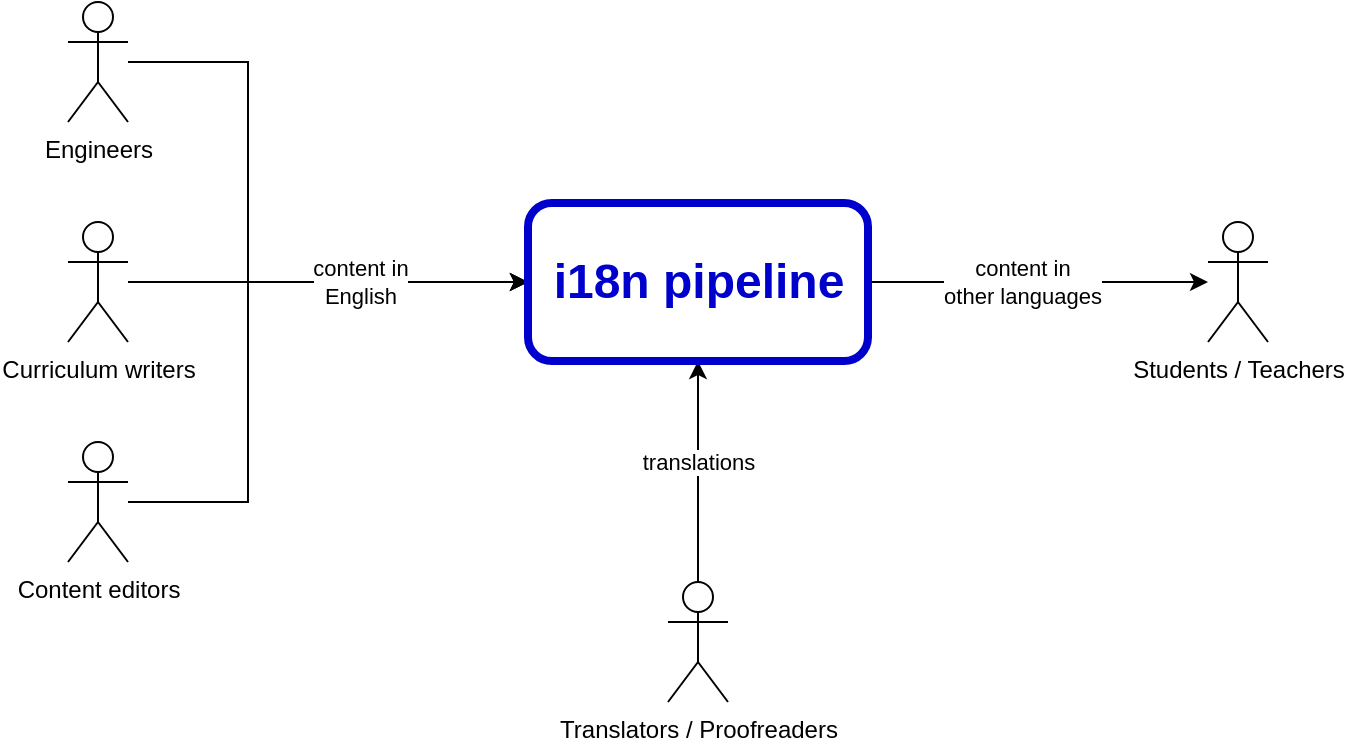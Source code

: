 <mxfile version="15.8.7" type="device" pages="9"><diagram id="TrfHiOmbbLkLLlNiX0St" name="i18n level 0"><mxGraphModel dx="1638" dy="886" grid="1" gridSize="10" guides="1" tooltips="1" connect="1" arrows="1" fold="1" page="1" pageScale="1" pageWidth="1100" pageHeight="600" math="0" shadow="0"><root><mxCell id="rZyU-SxgTSE-b49yFwam-0"/><mxCell id="rZyU-SxgTSE-b49yFwam-1" parent="rZyU-SxgTSE-b49yFwam-0"/><mxCell id="rZyU-SxgTSE-b49yFwam-17" style="edgeStyle=orthogonalEdgeStyle;rounded=0;orthogonalLoop=1;jettySize=auto;html=1;exitX=1;exitY=0.5;exitDx=0;exitDy=0;" edge="1" parent="rZyU-SxgTSE-b49yFwam-1" source="1oLj9xxW5t-4YfhpthVf-0" target="rZyU-SxgTSE-b49yFwam-10"><mxGeometry relative="1" as="geometry"><mxPoint x="590" y="210" as="sourcePoint"/></mxGeometry></mxCell><mxCell id="1oLj9xxW5t-4YfhpthVf-4" value="content in &lt;br&gt;other languages" style="edgeLabel;html=1;align=center;verticalAlign=middle;resizable=0;points=[];" vertex="1" connectable="0" parent="rZyU-SxgTSE-b49yFwam-17"><mxGeometry x="-0.092" relative="1" as="geometry"><mxPoint as="offset"/></mxGeometry></mxCell><mxCell id="rZyU-SxgTSE-b49yFwam-12" style="edgeStyle=orthogonalEdgeStyle;rounded=0;orthogonalLoop=1;jettySize=auto;html=1;entryX=0;entryY=0.5;entryDx=0;entryDy=0;" edge="1" parent="rZyU-SxgTSE-b49yFwam-1" source="rZyU-SxgTSE-b49yFwam-3" target="1oLj9xxW5t-4YfhpthVf-0"><mxGeometry relative="1" as="geometry"><mxPoint x="470" y="210" as="targetPoint"/><Array as="points"><mxPoint x="360" y="100"/><mxPoint x="360" y="210"/></Array></mxGeometry></mxCell><mxCell id="rZyU-SxgTSE-b49yFwam-3" value="Engineers" style="shape=umlActor;verticalLabelPosition=bottom;verticalAlign=top;html=1;outlineConnect=0;" vertex="1" parent="rZyU-SxgTSE-b49yFwam-1"><mxGeometry x="270" y="70" width="30" height="60" as="geometry"/></mxCell><mxCell id="rZyU-SxgTSE-b49yFwam-13" style="edgeStyle=orthogonalEdgeStyle;rounded=0;orthogonalLoop=1;jettySize=auto;html=1;entryX=0;entryY=0.5;entryDx=0;entryDy=0;" edge="1" parent="rZyU-SxgTSE-b49yFwam-1" source="rZyU-SxgTSE-b49yFwam-6" target="1oLj9xxW5t-4YfhpthVf-0"><mxGeometry relative="1" as="geometry"><mxPoint x="470" y="210" as="targetPoint"/></mxGeometry></mxCell><mxCell id="rZyU-SxgTSE-b49yFwam-6" value="Curriculum writers" style="shape=umlActor;verticalLabelPosition=bottom;verticalAlign=top;html=1;outlineConnect=0;" vertex="1" parent="rZyU-SxgTSE-b49yFwam-1"><mxGeometry x="270" y="180" width="30" height="60" as="geometry"/></mxCell><mxCell id="rZyU-SxgTSE-b49yFwam-14" style="edgeStyle=orthogonalEdgeStyle;rounded=0;orthogonalLoop=1;jettySize=auto;html=1;entryX=0;entryY=0.5;entryDx=0;entryDy=0;" edge="1" parent="rZyU-SxgTSE-b49yFwam-1" source="rZyU-SxgTSE-b49yFwam-7" target="1oLj9xxW5t-4YfhpthVf-0"><mxGeometry relative="1" as="geometry"><mxPoint x="470" y="210" as="targetPoint"/><Array as="points"><mxPoint x="360" y="320"/><mxPoint x="360" y="210"/></Array></mxGeometry></mxCell><mxCell id="1oLj9xxW5t-4YfhpthVf-2" value="content in &lt;br&gt;English" style="edgeLabel;html=1;align=center;verticalAlign=middle;resizable=0;points=[];" vertex="1" connectable="0" parent="rZyU-SxgTSE-b49yFwam-14"><mxGeometry x="0.587" y="-2" relative="1" as="geometry"><mxPoint x="-20" y="-2" as="offset"/></mxGeometry></mxCell><mxCell id="rZyU-SxgTSE-b49yFwam-7" value="Content editors" style="shape=umlActor;verticalLabelPosition=bottom;verticalAlign=top;html=1;outlineConnect=0;" vertex="1" parent="rZyU-SxgTSE-b49yFwam-1"><mxGeometry x="270" y="290" width="30" height="60" as="geometry"/></mxCell><mxCell id="rZyU-SxgTSE-b49yFwam-16" style="edgeStyle=orthogonalEdgeStyle;rounded=0;orthogonalLoop=1;jettySize=auto;html=1;entryX=0.5;entryY=1;entryDx=0;entryDy=0;" edge="1" parent="rZyU-SxgTSE-b49yFwam-1" source="rZyU-SxgTSE-b49yFwam-9" target="1oLj9xxW5t-4YfhpthVf-0"><mxGeometry relative="1" as="geometry"><mxPoint x="530" y="240" as="targetPoint"/></mxGeometry></mxCell><mxCell id="1oLj9xxW5t-4YfhpthVf-3" value="translations" style="edgeLabel;html=1;align=center;verticalAlign=middle;resizable=0;points=[];" vertex="1" connectable="0" parent="rZyU-SxgTSE-b49yFwam-16"><mxGeometry x="0.304" y="-4" relative="1" as="geometry"><mxPoint x="-4" y="12" as="offset"/></mxGeometry></mxCell><mxCell id="rZyU-SxgTSE-b49yFwam-9" value="Translators / Proofreaders" style="shape=umlActor;verticalLabelPosition=bottom;verticalAlign=top;html=1;outlineConnect=0;" vertex="1" parent="rZyU-SxgTSE-b49yFwam-1"><mxGeometry x="570" y="360" width="30" height="60" as="geometry"/></mxCell><mxCell id="rZyU-SxgTSE-b49yFwam-10" value="Students / Teachers" style="shape=umlActor;verticalLabelPosition=bottom;verticalAlign=top;html=1;outlineConnect=0;" vertex="1" parent="rZyU-SxgTSE-b49yFwam-1"><mxGeometry x="840" y="180" width="30" height="60" as="geometry"/></mxCell><mxCell id="1oLj9xxW5t-4YfhpthVf-0" value="&lt;span style=&quot;color: rgb(0 , 0 , 204) ; font-size: 24px ; font-weight: 700&quot;&gt;i18n pipeline&lt;/span&gt;" style="html=1;dashed=0;whitespace=wrap;strokeWidth=4;strokeColor=#0000CC;rounded=1;" vertex="1" parent="rZyU-SxgTSE-b49yFwam-1"><mxGeometry x="500" y="170.45" width="170" height="79.1" as="geometry"/></mxCell></root></mxGraphModel></diagram><diagram id="xrle6aGmKIA2_jozbltN" name="i18n level 1"><mxGraphModel dx="1638" dy="886" grid="1" gridSize="10" guides="1" tooltips="1" connect="1" arrows="1" fold="1" page="1" pageScale="1" pageWidth="1300" pageHeight="800" math="0" shadow="0"><root><mxCell id="6bGEBy3sg8QiWhAvyxYV-0"/><mxCell id="6bGEBy3sg8QiWhAvyxYV-1" parent="6bGEBy3sg8QiWhAvyxYV-0"/><mxCell id="LFbGbdm5UpXWctj2CxTJ-0" value="" style="html=1;dashed=0;whitespace=wrap;strokeWidth=4;strokeColor=#0000CC;rounded=1;fillColor=none;labelPosition=center;verticalLabelPosition=top;align=center;verticalAlign=bottom;" vertex="1" parent="6bGEBy3sg8QiWhAvyxYV-1"><mxGeometry x="258" y="80" width="805" height="396" as="geometry"/></mxCell><mxCell id="K5kBjSTsus8wJffFotBf-2" style="edgeStyle=orthogonalEdgeStyle;rounded=0;orthogonalLoop=1;jettySize=auto;html=1;exitX=1;exitY=0.5;exitDx=0;exitDy=0;entryX=0;entryY=0.5;entryDx=0;entryDy=0;" parent="6bGEBy3sg8QiWhAvyxYV-1" source="e2eYTiw3J2bPQ7NOkrIC-0" target="e2eYTiw3J2bPQ7NOkrIC-1" edge="1"><mxGeometry relative="1" as="geometry"><mxPoint x="440" y="290" as="targetPoint"/></mxGeometry></mxCell><mxCell id="IDqdaPyepmqNdrJVcIQ6-1" style="edgeStyle=orthogonalEdgeStyle;rounded=0;orthogonalLoop=1;jettySize=auto;html=1;entryX=0;entryY=0.5;entryDx=0;entryDy=0;entryPerimeter=0;" edge="1" parent="6bGEBy3sg8QiWhAvyxYV-1" source="e2eYTiw3J2bPQ7NOkrIC-0" target="e2eYTiw3J2bPQ7NOkrIC-7"><mxGeometry relative="1" as="geometry"><Array as="points"><mxPoint x="340" y="176"/></Array></mxGeometry></mxCell><mxCell id="QPMVMzFahmDPfve3l6qQ-7" value="i18n strings" style="edgeLabel;html=1;align=center;verticalAlign=middle;resizable=0;points=[];" vertex="1" connectable="0" parent="IDqdaPyepmqNdrJVcIQ6-1"><mxGeometry x="0.069" y="2" relative="1" as="geometry"><mxPoint x="11" y="2" as="offset"/></mxGeometry></mxCell><mxCell id="e2eYTiw3J2bPQ7NOkrIC-0" value="sync-in" style="html=1;dashed=0;whitespace=wrap;strokeColor=#0000CC;rounded=1;" parent="6bGEBy3sg8QiWhAvyxYV-1" vertex="1"><mxGeometry x="290" y="265" width="100" height="50" as="geometry"/></mxCell><mxCell id="IDqdaPyepmqNdrJVcIQ6-4" style="edgeStyle=orthogonalEdgeStyle;rounded=0;orthogonalLoop=1;jettySize=auto;html=1;entryX=0;entryY=0.5;entryDx=0;entryDy=0;entryPerimeter=0;" edge="1" parent="6bGEBy3sg8QiWhAvyxYV-1" source="e2eYTiw3J2bPQ7NOkrIC-1" target="V4hiAfE_vT-vuBQJcQSw-0"><mxGeometry relative="1" as="geometry"><Array as="points"><mxPoint x="550" y="418"/></Array></mxGeometry></mxCell><mxCell id="QPMVMzFahmDPfve3l6qQ-2" value="i18n strings" style="edgeLabel;html=1;align=center;verticalAlign=middle;resizable=0;points=[];" vertex="1" connectable="0" parent="IDqdaPyepmqNdrJVcIQ6-4"><mxGeometry x="-0.218" y="3" relative="1" as="geometry"><mxPoint x="-3" as="offset"/></mxGeometry></mxCell><mxCell id="e2eYTiw3J2bPQ7NOkrIC-1" value="sync-up" style="html=1;dashed=0;whitespace=wrap;strokeColor=#0000CC;rounded=1;" parent="6bGEBy3sg8QiWhAvyxYV-1" vertex="1"><mxGeometry x="500" y="265" width="100" height="50" as="geometry"/></mxCell><mxCell id="e2eYTiw3J2bPQ7NOkrIC-2" value="sync-down" style="html=1;dashed=0;whitespace=wrap;strokeColor=#0000CC;rounded=1;" parent="6bGEBy3sg8QiWhAvyxYV-1" vertex="1"><mxGeometry x="730" y="265" width="100" height="50" as="geometry"/></mxCell><mxCell id="e2eYTiw3J2bPQ7NOkrIC-11" style="edgeStyle=orthogonalEdgeStyle;rounded=0;orthogonalLoop=1;jettySize=auto;html=1;entryX=1;entryY=0.5;entryDx=0;entryDy=0;entryPerimeter=0;" parent="6bGEBy3sg8QiWhAvyxYV-1" source="e2eYTiw3J2bPQ7NOkrIC-3" target="e2eYTiw3J2bPQ7NOkrIC-7" edge="1"><mxGeometry relative="1" as="geometry"><Array as="points"><mxPoint x="980" y="176"/></Array></mxGeometry></mxCell><mxCell id="QPMVMzFahmDPfve3l6qQ-6" value="distribute translations&lt;br&gt;to applications" style="edgeLabel;html=1;align=center;verticalAlign=middle;resizable=0;points=[];" vertex="1" connectable="0" parent="e2eYTiw3J2bPQ7NOkrIC-11"><mxGeometry x="-0.144" y="4" relative="1" as="geometry"><mxPoint x="-41" y="-4" as="offset"/></mxGeometry></mxCell><mxCell id="K5kBjSTsus8wJffFotBf-3" style="edgeStyle=orthogonalEdgeStyle;rounded=0;orthogonalLoop=1;jettySize=auto;html=1;exitX=1;exitY=0.5;exitDx=0;exitDy=0;entryX=0.5;entryY=0.5;entryDx=0;entryDy=0;entryPerimeter=0;" parent="6bGEBy3sg8QiWhAvyxYV-1" source="e2eYTiw3J2bPQ7NOkrIC-3" target="WFwQpZt-IcSOuyCcRcDL-1" edge="1"><mxGeometry relative="1" as="geometry"><mxPoint x="1130" y="290" as="targetPoint"/></mxGeometry></mxCell><mxCell id="IDqdaPyepmqNdrJVcIQ6-0" value="content in&lt;br&gt;other languages" style="edgeLabel;html=1;align=center;verticalAlign=middle;resizable=0;points=[];" vertex="1" connectable="0" parent="K5kBjSTsus8wJffFotBf-3"><mxGeometry x="0.092" y="2" relative="1" as="geometry"><mxPoint as="offset"/></mxGeometry></mxCell><mxCell id="e2eYTiw3J2bPQ7NOkrIC-3" value="sync-out" style="html=1;dashed=0;whitespace=wrap;strokeColor=#0000CC;rounded=1;" parent="6bGEBy3sg8QiWhAvyxYV-1" vertex="1"><mxGeometry x="930" y="265" width="100" height="50" as="geometry"/></mxCell><mxCell id="e2eYTiw3J2bPQ7NOkrIC-7" value="Github" style="verticalLabelPosition=bottom;html=1;verticalAlign=top;align=center;strokeColor=none;fillColor=#00BEF2;shape=mxgraph.azure.github_code;pointerEvents=1;" parent="6bGEBy3sg8QiWhAvyxYV-1" vertex="1"><mxGeometry x="635.5" y="151" width="50" height="50" as="geometry"/></mxCell><mxCell id="pmUIfvgTtcM1rYs2bPGZ-5" value="" style="edgeStyle=orthogonalEdgeStyle;rounded=0;orthogonalLoop=1;jettySize=auto;html=1;exitX=1;exitY=0.5;exitDx=0;exitDy=0;entryX=0;entryY=0.5;entryDx=0;entryDy=0;endArrow=classic;endFill=1;" parent="6bGEBy3sg8QiWhAvyxYV-1" source="e2eYTiw3J2bPQ7NOkrIC-2" target="e2eYTiw3J2bPQ7NOkrIC-3" edge="1"><mxGeometry relative="1" as="geometry"><mxPoint x="830" y="290" as="sourcePoint"/><mxPoint x="870" y="290" as="targetPoint"/></mxGeometry></mxCell><mxCell id="QPMVMzFahmDPfve3l6qQ-4" style="edgeStyle=orthogonalEdgeStyle;rounded=0;orthogonalLoop=1;jettySize=auto;html=1;" edge="1" parent="6bGEBy3sg8QiWhAvyxYV-1" source="V4hiAfE_vT-vuBQJcQSw-0" target="e2eYTiw3J2bPQ7NOkrIC-2"><mxGeometry relative="1" as="geometry"/></mxCell><mxCell id="QPMVMzFahmDPfve3l6qQ-5" value="translations" style="edgeLabel;html=1;align=center;verticalAlign=middle;resizable=0;points=[];" vertex="1" connectable="0" parent="QPMVMzFahmDPfve3l6qQ-4"><mxGeometry x="0.183" y="-1" relative="1" as="geometry"><mxPoint x="-1" y="-9" as="offset"/></mxGeometry></mxCell><mxCell id="V4hiAfE_vT-vuBQJcQSw-0" value="Crowdin" style="html=1;strokeColor=none;fillColor=#0079D6;labelPosition=center;verticalLabelPosition=middle;verticalAlign=top;align=center;fontSize=12;outlineConnect=0;spacingTop=-6;fontColor=#FFFFFF;sketch=0;shape=mxgraph.sitemap.cloud;rounded=1;" vertex="1" parent="6bGEBy3sg8QiWhAvyxYV-1"><mxGeometry x="622" y="390" width="77" height="55" as="geometry"/></mxCell><mxCell id="Ma8sUKPub7IUAFoCO6yO-0" style="edgeStyle=orthogonalEdgeStyle;rounded=0;orthogonalLoop=1;jettySize=auto;html=1;entryX=0;entryY=0.5;entryDx=0;entryDy=0;" edge="1" parent="6bGEBy3sg8QiWhAvyxYV-1" source="Ma8sUKPub7IUAFoCO6yO-1"><mxGeometry relative="1" as="geometry"><mxPoint x="284" y="291" as="targetPoint"/><Array as="points"><mxPoint x="144" y="181"/><mxPoint x="144" y="291"/></Array></mxGeometry></mxCell><mxCell id="Ma8sUKPub7IUAFoCO6yO-1" value="Engineers" style="shape=umlActor;verticalLabelPosition=bottom;verticalAlign=top;html=1;outlineConnect=0;" vertex="1" parent="6bGEBy3sg8QiWhAvyxYV-1"><mxGeometry x="54" y="151" width="30" height="60" as="geometry"/></mxCell><mxCell id="Ma8sUKPub7IUAFoCO6yO-2" style="edgeStyle=orthogonalEdgeStyle;rounded=0;orthogonalLoop=1;jettySize=auto;html=1;entryX=0;entryY=0.5;entryDx=0;entryDy=0;" edge="1" parent="6bGEBy3sg8QiWhAvyxYV-1" source="Ma8sUKPub7IUAFoCO6yO-3"><mxGeometry relative="1" as="geometry"><mxPoint x="284" y="291" as="targetPoint"/></mxGeometry></mxCell><mxCell id="Ma8sUKPub7IUAFoCO6yO-3" value="Curriculum writers" style="shape=umlActor;verticalLabelPosition=bottom;verticalAlign=top;html=1;outlineConnect=0;" vertex="1" parent="6bGEBy3sg8QiWhAvyxYV-1"><mxGeometry x="54" y="261" width="30" height="60" as="geometry"/></mxCell><mxCell id="Ma8sUKPub7IUAFoCO6yO-4" style="edgeStyle=orthogonalEdgeStyle;rounded=0;orthogonalLoop=1;jettySize=auto;html=1;entryX=0;entryY=0.5;entryDx=0;entryDy=0;" edge="1" parent="6bGEBy3sg8QiWhAvyxYV-1" source="Ma8sUKPub7IUAFoCO6yO-6"><mxGeometry relative="1" as="geometry"><mxPoint x="284" y="291" as="targetPoint"/><Array as="points"><mxPoint x="144" y="401"/><mxPoint x="144" y="291"/></Array></mxGeometry></mxCell><mxCell id="Ma8sUKPub7IUAFoCO6yO-5" value="content in &lt;br&gt;English" style="edgeLabel;html=1;align=center;verticalAlign=middle;resizable=0;points=[];" vertex="1" connectable="0" parent="Ma8sUKPub7IUAFoCO6yO-4"><mxGeometry x="0.587" y="-2" relative="1" as="geometry"><mxPoint x="-23" y="-2" as="offset"/></mxGeometry></mxCell><mxCell id="Ma8sUKPub7IUAFoCO6yO-6" value="Content editors" style="shape=umlActor;verticalLabelPosition=bottom;verticalAlign=top;html=1;outlineConnect=0;" vertex="1" parent="6bGEBy3sg8QiWhAvyxYV-1"><mxGeometry x="54" y="371" width="30" height="60" as="geometry"/></mxCell><mxCell id="WFwQpZt-IcSOuyCcRcDL-1" value="Students / Teachers" style="shape=umlActor;verticalLabelPosition=bottom;verticalAlign=top;html=1;outlineConnect=0;" vertex="1" parent="6bGEBy3sg8QiWhAvyxYV-1"><mxGeometry x="1217" y="260" width="30" height="60" as="geometry"/></mxCell><mxCell id="QPMVMzFahmDPfve3l6qQ-1" value="translations" style="edgeStyle=orthogonalEdgeStyle;rounded=0;orthogonalLoop=1;jettySize=auto;html=1;entryX=0.5;entryY=1;entryDx=0;entryDy=0;entryPerimeter=0;exitX=0.5;exitY=0;exitDx=0;exitDy=0;exitPerimeter=0;" edge="1" parent="6bGEBy3sg8QiWhAvyxYV-1" source="QPMVMzFahmDPfve3l6qQ-0" target="V4hiAfE_vT-vuBQJcQSw-0"><mxGeometry x="-0.248" relative="1" as="geometry"><mxPoint x="675" y="577" as="sourcePoint"/><mxPoint x="675" y="452" as="targetPoint"/><mxPoint as="offset"/></mxGeometry></mxCell><mxCell id="QPMVMzFahmDPfve3l6qQ-0" value="Translators / Proofreaders" style="shape=umlActor;verticalLabelPosition=bottom;verticalAlign=top;html=1;outlineConnect=0;" vertex="1" parent="6bGEBy3sg8QiWhAvyxYV-1"><mxGeometry x="645.5" y="570" width="30" height="60" as="geometry"/></mxCell><mxCell id="ebQD1LC9Ixy2dEyJhvZo-0" value="&lt;span style=&quot;color: rgb(0 , 0 , 204) ; font-size: 24px ; font-weight: 700&quot;&gt;i18n pipeline&lt;/span&gt;" style="text;html=1;strokeColor=none;fillColor=none;align=center;verticalAlign=middle;whiteSpace=wrap;rounded=0;fontFamily=Helvetica;fontColor=#0000FF;" vertex="1" parent="6bGEBy3sg8QiWhAvyxYV-1"><mxGeometry x="568.75" y="90" width="183.5" height="30" as="geometry"/></mxCell></root></mxGraphModel></diagram><diagram id="dVlNePfxPF7q6S5qh5y-" name="sync-in level 0"><mxGraphModel dx="1724" dy="933" grid="1" gridSize="10" guides="1" tooltips="1" connect="1" arrows="1" fold="1" page="1" pageScale="1" pageWidth="1100" pageHeight="900" math="0" shadow="0"><root><mxCell id="8rgv3lILQZ4Q1AOzWAg3-0"/><mxCell id="8rgv3lILQZ4Q1AOzWAg3-1" parent="8rgv3lILQZ4Q1AOzWAg3-0"/><mxCell id="HzH5TgUs_svCnhOoncBj-18" style="edgeStyle=orthogonalEdgeStyle;rounded=0;orthogonalLoop=1;jettySize=auto;html=1;entryX=0;entryY=0.5;entryDx=0;entryDy=0;endArrow=classic;endFill=1;" parent="8rgv3lILQZ4Q1AOzWAg3-1" source="REHTinohrRzcWqvxsF6i-1" target="HzH5TgUs_svCnhOoncBj-12" edge="1"><mxGeometry relative="1" as="geometry"><Array as="points"><mxPoint x="357.1" y="85"/><mxPoint x="357.1" y="465"/></Array><mxPoint x="457.1" y="465" as="targetPoint"/></mxGeometry></mxCell><mxCell id="REHTinohrRzcWqvxsF6i-1" value="pegasus/cache/i18n/&lt;br&gt;pegasus/sites.v3/hourofcode/public/&lt;br&gt;pegasus/sites.v3/code.org/public/" style="verticalLabelPosition=bottom;html=1;verticalAlign=top;strokeWidth=1;align=left;outlineConnect=0;dashed=0;outlineConnect=0;shape=mxgraph.aws3d.file;aspect=fixed;strokeColor=#292929;" parent="8rgv3lILQZ4Q1AOzWAg3-1" vertex="1"><mxGeometry x="82.1" y="50" width="30.8" height="70.6" as="geometry"/></mxCell><mxCell id="HzH5TgUs_svCnhOoncBj-15" style="edgeStyle=orthogonalEdgeStyle;rounded=0;orthogonalLoop=1;jettySize=auto;html=1;entryX=0;entryY=0.5;entryDx=0;entryDy=0;endArrow=classic;endFill=1;" parent="8rgv3lILQZ4Q1AOzWAg3-1" source="REHTinohrRzcWqvxsF6i-2" target="HzH5TgUs_svCnhOoncBj-12" edge="1"><mxGeometry relative="1" as="geometry"><Array as="points"><mxPoint x="357.1" y="648"/><mxPoint x="357.1" y="465"/></Array><mxPoint x="457.1" y="465" as="targetPoint"/></mxGeometry></mxCell><mxCell id="REHTinohrRzcWqvxsF6i-2" value="&lt;div&gt;&lt;span&gt;Script&lt;/span&gt;&lt;/div&gt;Level&lt;span style=&quot;background-color: rgb(255 , 255 , 255)&quot;&gt;&lt;br&gt;&lt;/span&gt;&lt;div&gt;SharedBlocklyFunction&lt;/div&gt;" style="shape=cylinder;whiteSpace=wrap;html=1;boundedLbl=1;backgroundOutline=1;align=left;labelPosition=center;verticalLabelPosition=bottom;verticalAlign=top;" parent="8rgv3lILQZ4Q1AOzWAg3-1" vertex="1"><mxGeometry x="75.2" y="620" width="44.6" height="55" as="geometry"/></mxCell><mxCell id="REHTinohrRzcWqvxsF6i-3" value="Honeybadger" style="shape=cloud;whiteSpace=wrap;html=1;" parent="8rgv3lILQZ4Q1AOzWAg3-1" vertex="1"><mxGeometry x="855.9" y="560" width="120" height="80" as="geometry"/></mxCell><mxCell id="HzH5TgUs_svCnhOoncBj-16" style="edgeStyle=orthogonalEdgeStyle;rounded=0;orthogonalLoop=1;jettySize=auto;html=1;entryX=0;entryY=0.5;entryDx=0;entryDy=0;endArrow=classic;endFill=1;" parent="8rgv3lILQZ4Q1AOzWAg3-1" source="REHTinohrRzcWqvxsF6i-4" target="HzH5TgUs_svCnhOoncBj-12" edge="1"><mxGeometry relative="1" as="geometry"><Array as="points"><mxPoint x="357.1" y="789"/><mxPoint x="357.1" y="465"/></Array><mxPoint x="457.1" y="465" as="targetPoint"/></mxGeometry></mxCell><mxCell id="REHTinohrRzcWqvxsF6i-4" value="&lt;span style=&quot;color: rgb(0 , 0 , 0)&quot;&gt;S3 bucket&amp;nbsp;&lt;/span&gt;&lt;span style=&quot;color: rgb(0 , 0 , 0)&quot;&gt;cdo_animation_library&lt;/span&gt;" style="sketch=0;outlineConnect=0;fontColor=#232F3E;gradientColor=none;fillColor=#3F8624;strokeColor=none;dashed=0;verticalLabelPosition=bottom;verticalAlign=top;align=left;html=1;fontSize=12;fontStyle=0;aspect=fixed;pointerEvents=1;shape=mxgraph.aws4.bucket;" parent="8rgv3lILQZ4Q1AOzWAg3-1" vertex="1"><mxGeometry x="70" y="750" width="55" height="57.2" as="geometry"/></mxCell><mxCell id="REHTinohrRzcWqvxsF6i-8" value="dashboard/config/locales/" style="verticalLabelPosition=bottom;html=1;verticalAlign=top;strokeWidth=1;align=center;outlineConnect=0;dashed=0;outlineConnect=0;shape=mxgraph.aws3d.file;aspect=fixed;strokeColor=#292929;" parent="8rgv3lILQZ4Q1AOzWAg3-1" vertex="1"><mxGeometry x="905.1" y="429.7" width="30.8" height="70.6" as="geometry"/></mxCell><mxCell id="HzH5TgUs_svCnhOoncBj-17" style="edgeStyle=orthogonalEdgeStyle;rounded=0;orthogonalLoop=1;jettySize=auto;html=1;entryX=0;entryY=0.5;entryDx=0;entryDy=0;endArrow=classic;endFill=1;" parent="8rgv3lILQZ4Q1AOzWAg3-1" source="MIqLNfrcSbGukOLTjeFH-0" target="HzH5TgUs_svCnhOoncBj-12" edge="1"><mxGeometry relative="1" as="geometry"><Array as="points"><mxPoint x="357.1" y="225"/><mxPoint x="357.1" y="465"/></Array><mxPoint x="457.1" y="465" as="targetPoint"/></mxGeometry></mxCell><mxCell id="MIqLNfrcSbGukOLTjeFH-0" value="dashboard/config/blocks/&lt;span style=&quot;background-color: rgb(255 , 255 , 255)&quot;&gt;&lt;br&gt;dashboard/config/locales/&lt;/span&gt;" style="verticalLabelPosition=bottom;html=1;verticalAlign=top;strokeWidth=1;align=left;outlineConnect=0;dashed=0;outlineConnect=0;shape=mxgraph.aws3d.file;aspect=fixed;strokeColor=#292929;" parent="8rgv3lILQZ4Q1AOzWAg3-1" vertex="1"><mxGeometry x="82.1" y="190" width="30.8" height="70.6" as="geometry"/></mxCell><mxCell id="HzH5TgUs_svCnhOoncBj-13" style="edgeStyle=orthogonalEdgeStyle;rounded=0;orthogonalLoop=1;jettySize=auto;html=1;entryX=0;entryY=0.5;entryDx=0;entryDy=0;endArrow=classic;endFill=1;" parent="8rgv3lILQZ4Q1AOzWAg3-1" source="MIqLNfrcSbGukOLTjeFH-1" target="HzH5TgUs_svCnhOoncBj-12" edge="1"><mxGeometry relative="1" as="geometry"><Array as="points"><mxPoint x="357.1" y="345"/><mxPoint x="357.1" y="465"/></Array><mxPoint x="457.1" y="465" as="targetPoint"/></mxGeometry></mxCell><mxCell id="MIqLNfrcSbGukOLTjeFH-1" value="apps/i18n/&lt;br&gt;apps/src/p5lab/gamelab/&lt;br&gt;apps/src/p5lab/spritelab/&lt;br&gt;apps/node_modules/@code-dot-org/&lt;span style=&quot;background-color: rgb(255 , 255 , 255)&quot;&gt;blockly/&lt;br&gt;&lt;/span&gt;apps/node_modules/@code-dot-org/&lt;span style=&quot;background-color: rgb(255 , 255 , 255)&quot;&gt;ml-activities/&lt;/span&gt;" style="verticalLabelPosition=bottom;html=1;verticalAlign=top;strokeWidth=1;align=left;outlineConnect=0;dashed=0;outlineConnect=0;shape=mxgraph.aws3d.file;aspect=fixed;strokeColor=#292929;" parent="8rgv3lILQZ4Q1AOzWAg3-1" vertex="1"><mxGeometry x="82.1" y="310" width="30.8" height="70.6" as="geometry"/></mxCell><mxCell id="HzH5TgUs_svCnhOoncBj-14" style="edgeStyle=orthogonalEdgeStyle;rounded=0;orthogonalLoop=1;jettySize=auto;html=1;entryX=0;entryY=0.5;entryDx=0;entryDy=0;endArrow=classic;endFill=1;" parent="8rgv3lILQZ4Q1AOzWAg3-1" source="MIqLNfrcSbGukOLTjeFH-2" target="HzH5TgUs_svCnhOoncBj-12" edge="1"><mxGeometry relative="1" as="geometry"><Array as="points"><mxPoint x="357.1" y="515"/><mxPoint x="357.1" y="465"/></Array><mxPoint x="457.1" y="465" as="targetPoint"/></mxGeometry></mxCell><mxCell id="x8ep9wpTx6X8ogh_f6H6-0" value="content" style="edgeLabel;html=1;align=center;verticalAlign=middle;resizable=0;points=[];" vertex="1" connectable="0" parent="HzH5TgUs_svCnhOoncBj-14"><mxGeometry x="0.715" y="3" relative="1" as="geometry"><mxPoint x="-8" y="1" as="offset"/></mxGeometry></mxCell><mxCell id="MIqLNfrcSbGukOLTjeFH-2" value="i18n/locales/source/course_content/&lt;br&gt;i18n/locales/source/dashboard/" style="verticalLabelPosition=bottom;html=1;verticalAlign=top;strokeWidth=1;align=left;outlineConnect=0;dashed=0;outlineConnect=0;shape=mxgraph.aws3d.file;aspect=fixed;strokeColor=#292929;" parent="8rgv3lILQZ4Q1AOzWAg3-1" vertex="1"><mxGeometry x="82.1" y="480" width="30.8" height="70.6" as="geometry"/></mxCell><mxCell id="MIqLNfrcSbGukOLTjeFH-5" value="&lt;blockquote style=&quot;margin: 0 0 0 40px ; border: none ; padding: 0px&quot;&gt;&lt;blockquote style=&quot;margin: 0 0 0 40px ; border: none ; padding: 0px&quot;&gt;&lt;div style=&quot;text-align: left&quot;&gt;i18n/locales/original/&lt;/div&gt;&lt;/blockquote&gt;&lt;blockquote style=&quot;margin: 0 0 0 40px ; border: none ; padding: 0px&quot;&gt;&lt;div style=&quot;text-align: left&quot;&gt;i18n/locales/source/animation/&lt;/div&gt;&lt;/blockquote&gt;&lt;blockquote style=&quot;margin: 0 0 0 40px ; border: none ; padding: 0px&quot;&gt;&lt;div style=&quot;text-align: left&quot;&gt;&lt;div&gt;i18n/locales/source/blockly*&lt;/div&gt;&lt;/div&gt;&lt;/blockquote&gt;&lt;blockquote style=&quot;margin: 0 0 0 40px ; border: none ; padding: 0px&quot;&gt;&lt;div style=&quot;text-align: left&quot;&gt;&lt;div&gt;i18n/locales/source/course_content/&lt;/div&gt;&lt;/div&gt;&lt;/blockquote&gt;&lt;blockquote style=&quot;margin: 0 0 0 40px ; border: none ; padding: 0px&quot;&gt;&lt;div style=&quot;text-align: left&quot;&gt;&lt;div&gt;i18n/locales/source/curriculum_content/&lt;/div&gt;&lt;/div&gt;&lt;/blockquote&gt;&lt;blockquote style=&quot;margin: 0 0 0 40px ; border: none ; padding: 0px&quot;&gt;&lt;div style=&quot;text-align: left&quot;&gt;&lt;span&gt;i18n/locales/source/dashboard/&lt;/span&gt;&lt;/div&gt;&lt;/blockquote&gt;&lt;blockquote style=&quot;margin: 0 0 0 40px ; border: none ; padding: 0px&quot;&gt;&lt;div style=&quot;text-align: left&quot;&gt;i18n/locales/source/hourofcode/&lt;/div&gt;&lt;/blockquote&gt;&lt;blockquote style=&quot;margin: 0 0 0 40px ; border: none ; padding: 0px&quot;&gt;&lt;div style=&quot;text-align: left&quot;&gt;i18n/locales/source/markdown/&lt;/div&gt;&lt;/blockquote&gt;&lt;blockquote style=&quot;margin: 0 0 0 40px ; border: none ; padding: 0px&quot;&gt;&lt;div style=&quot;text-align: left&quot;&gt;i18n/locales/source/pegasus/&lt;/div&gt;&lt;/blockquote&gt;&lt;/blockquote&gt;" style="verticalLabelPosition=bottom;html=1;verticalAlign=top;strokeWidth=1;align=center;outlineConnect=0;dashed=0;outlineConnect=0;shape=mxgraph.aws3d.file;aspect=fixed;strokeColor=#292929;" parent="8rgv3lILQZ4Q1AOzWAg3-1" vertex="1"><mxGeometry x="900.5" y="200.0" width="30.8" height="70.6" as="geometry"/></mxCell><mxCell id="HzH5TgUs_svCnhOoncBj-0" style="edgeStyle=orthogonalEdgeStyle;rounded=0;orthogonalLoop=1;jettySize=auto;html=1;endArrow=classic;endFill=1;exitX=1;exitY=0.5;exitDx=0;exitDy=0;" parent="8rgv3lILQZ4Q1AOzWAg3-1" source="HzH5TgUs_svCnhOoncBj-12" target="MIqLNfrcSbGukOLTjeFH-5" edge="1"><mxGeometry relative="1" as="geometry"><mxPoint x="630.1" y="465" as="sourcePoint"/><Array as="points"><mxPoint x="720.1" y="465"/><mxPoint x="720.1" y="235"/></Array></mxGeometry></mxCell><mxCell id="bZlRpclRGFZP9dToC6uq-0" value="redacted i18n strings&#10;original i18n strings&#10;copy of input files&#10;" style="edgeLabel;align=center;verticalAlign=middle;resizable=0;points=[];fontSize=11;fontFamily=Helvetica;fontColor=default;" parent="HzH5TgUs_svCnhOoncBj-0" vertex="1" connectable="0"><mxGeometry x="-0.403" relative="1" as="geometry"><mxPoint x="75" y="-166" as="offset"/></mxGeometry></mxCell><mxCell id="HzH5TgUs_svCnhOoncBj-1" style="edgeStyle=orthogonalEdgeStyle;rounded=0;orthogonalLoop=1;jettySize=auto;html=1;endArrow=classic;endFill=1;exitX=1;exitY=0.5;exitDx=0;exitDy=0;" parent="8rgv3lILQZ4Q1AOzWAg3-1" source="HzH5TgUs_svCnhOoncBj-12" target="REHTinohrRzcWqvxsF6i-8" edge="1"><mxGeometry relative="1" as="geometry"><mxPoint x="630.1" y="465" as="sourcePoint"/></mxGeometry></mxCell><mxCell id="WT6wswEk_QD0emnc8wdF-0" value="i18n strings" style="edgeLabel;align=center;verticalAlign=middle;resizable=0;points=[];fontSize=11;fontFamily=Helvetica;fontColor=default;" parent="HzH5TgUs_svCnhOoncBj-1" vertex="1" connectable="0"><mxGeometry x="0.451" y="4" relative="1" as="geometry"><mxPoint x="-46" y="2" as="offset"/></mxGeometry></mxCell><mxCell id="HzH5TgUs_svCnhOoncBj-2" style="edgeStyle=orthogonalEdgeStyle;rounded=0;orthogonalLoop=1;jettySize=auto;html=1;endArrow=classic;endFill=1;exitX=1;exitY=0.5;exitDx=0;exitDy=0;entryX=0.16;entryY=0.55;entryDx=0;entryDy=0;entryPerimeter=0;" parent="8rgv3lILQZ4Q1AOzWAg3-1" source="HzH5TgUs_svCnhOoncBj-12" target="REHTinohrRzcWqvxsF6i-3" edge="1"><mxGeometry relative="1" as="geometry"><mxPoint x="630.1" y="465" as="sourcePoint"/><Array as="points"><mxPoint x="720.1" y="465"/><mxPoint x="720.1" y="604"/></Array><mxPoint x="775.1" y="600" as="targetPoint"/></mxGeometry></mxCell><mxCell id="Y5ojU7Q-R5B5mIdGyMVm-0" value="error" style="edgeLabel;align=center;verticalAlign=middle;resizable=0;points=[];fontFamily=Helvetica;fontColor=default;" parent="HzH5TgUs_svCnhOoncBj-2" vertex="1" connectable="0"><mxGeometry x="0.637" y="5" relative="1" as="geometry"><mxPoint x="-32" y="1" as="offset"/></mxGeometry></mxCell><mxCell id="HzH5TgUs_svCnhOoncBj-12" value="&lt;span style=&quot;color: rgb(0 , 0 , 204) ; font-size: 24px ; font-weight: 700&quot;&gt;sync-in.rb&lt;/span&gt;" style="html=1;dashed=0;whitespace=wrap;strokeWidth=4;strokeColor=#0000CC;rounded=1;" parent="8rgv3lILQZ4Q1AOzWAg3-1" vertex="1"><mxGeometry x="465.1" y="425.45" width="170" height="79.1" as="geometry"/></mxCell></root></mxGraphModel></diagram><diagram name="sync-in level 1" id="b520641d-4fe3-3701-9064-5fc419738815"><mxGraphModel dx="1638" dy="886" grid="1" gridSize="10" guides="1" tooltips="1" connect="1" arrows="1" fold="1" page="1" pageScale="1" pageWidth="1100" pageHeight="2800" math="0" shadow="0"><root><mxCell id="0"/><mxCell id="JeogPDrpPvhnPHVhrPLm-1" value="L0" parent="0"/><mxCell id="fdLAOhIH3rPHH3jUv4yK-111" value="&lt;br&gt;" style="verticalLabelPosition=bottom;verticalAlign=top;html=1;shape=mxgraph.basic.rect;fillColor2=none;strokeWidth=4;size=20;indent=5;fillColor=none;strokeColor=#0000CC;rectStyle=rounded;" parent="JeogPDrpPvhnPHVhrPLm-1" vertex="1"><mxGeometry x="340" y="34.3" width="380" height="2685.7" as="geometry"/></mxCell><mxCell id="fdLAOhIH3rPHH3jUv4yK-14" style="edgeStyle=orthogonalEdgeStyle;rounded=0;orthogonalLoop=1;jettySize=auto;html=1;exitX=1;exitY=0.5;exitDx=0;exitDy=0;" parent="JeogPDrpPvhnPHVhrPLm-1" source="fdLAOhIH3rPHH3jUv4yK-3" target="fdLAOhIH3rPHH3jUv4yK-11" edge="1"><mxGeometry relative="1" as="geometry"/></mxCell><mxCell id="g6o0oVvrgxf-2iRRutNU-0" value="copy of &lt;br&gt;input" style="edgeLabel;html=1;align=center;verticalAlign=middle;resizable=0;points=[];fontFamily=Courier New;" parent="fdLAOhIH3rPHH3jUv4yK-14" vertex="1" connectable="0"><mxGeometry x="0.031" y="2" relative="1" as="geometry"><mxPoint x="10" y="2" as="offset"/></mxGeometry></mxCell><mxCell id="fdLAOhIH3rPHH3jUv4yK-3" value="&lt;div style=&quot;background-color: rgb(255 , 255 , 255) ; font-size: 11px&quot;&gt;&lt;div style=&quot;text-align: center ; font-size: 11px&quot;&gt;&lt;span style=&quot;color: rgb(135 , 16 , 148) ; font-style: italic ; font-size: 11px&quot;&gt;HocSyncUtils&lt;/span&gt;&lt;font color=&quot;#080808&quot; style=&quot;font-size: 11px&quot;&gt;.&lt;/font&gt;&lt;i style=&quot;font-size: 11px&quot;&gt;&lt;font color=&quot;#0000ff&quot; style=&quot;font-size: 11px&quot;&gt;sync_in&lt;/font&gt;&lt;/i&gt;&lt;/div&gt;&lt;/div&gt;&lt;p style=&quot;background-color: rgb(255 , 255 , 255) ; font-size: 11px&quot;&gt;&lt;font style=&quot;font-size: 11px&quot;&gt;- &lt;span style=&quot;color: rgb(8 , 8 , 8) ; font-size: 11px&quot;&gt;copy files&lt;br style=&quot;font-size: 11px&quot;&gt;&lt;/span&gt;&lt;font color=&quot;#080808&quot; style=&quot;font-size: 11px&quot;&gt;- &lt;/font&gt;remove unnecessary YAML headers&lt;/font&gt;&lt;/p&gt;&lt;div style=&quot;background-color: rgb(255 , 255 , 255) ; font-size: 11px&quot;&gt;&lt;p style=&quot;font-size: 11px&quot;&gt;&lt;/p&gt;&lt;p style=&quot;font-size: 11px&quot;&gt;&lt;/p&gt;&lt;/div&gt;" style="html=1;dashed=0;whitespace=wrap;whiteSpace=wrap;align=left;fontFamily=Courier New;fontSize=11;spacing=2;spacingLeft=2;" parent="JeogPDrpPvhnPHVhrPLm-1" vertex="1"><mxGeometry x="409.58" y="385.9" width="240.85" height="69.8" as="geometry"/></mxCell><mxCell id="fdLAOhIH3rPHH3jUv4yK-17" style="edgeStyle=orthogonalEdgeStyle;rounded=0;orthogonalLoop=1;jettySize=auto;html=1;entryX=0;entryY=0.5;entryDx=0;entryDy=0;" parent="JeogPDrpPvhnPHVhrPLm-1" source="fdLAOhIH3rPHH3jUv4yK-4" target="fdLAOhIH3rPHH3jUv4yK-16" edge="1"><mxGeometry relative="1" as="geometry"/></mxCell><mxCell id="fdLAOhIH3rPHH3jUv4yK-4" value="&lt;br&gt;&lt;br&gt;&lt;br&gt;&lt;br&gt;&lt;br&gt;&lt;br&gt;&lt;br&gt;&lt;b&gt;Script.&lt;/b&gt;all&lt;br&gt;&lt;b&gt;Level.&lt;/b&gt;find_by_name(&amp;lt;stand_alone_project&amp;gt;)" style="shape=cylinder;whiteSpace=wrap;html=1;boundedLbl=1;backgroundOutline=1;" parent="JeogPDrpPvhnPHVhrPLm-1" vertex="1"><mxGeometry x="190.05" y="554.6" width="50.7" height="60" as="geometry"/></mxCell><mxCell id="fdLAOhIH3rPHH3jUv4yK-5" value="Honeybadger" style="shape=cloud;whiteSpace=wrap;html=1;" parent="JeogPDrpPvhnPHVhrPLm-1" vertex="1"><mxGeometry x="799.6" y="870" width="120" height="90" as="geometry"/></mxCell><mxCell id="fdLAOhIH3rPHH3jUv4yK-13" style="edgeStyle=orthogonalEdgeStyle;rounded=0;orthogonalLoop=1;jettySize=auto;html=1;entryX=0;entryY=0.5;entryDx=0;entryDy=0;" parent="JeogPDrpPvhnPHVhrPLm-1" source="fdLAOhIH3rPHH3jUv4yK-8" target="fdLAOhIH3rPHH3jUv4yK-3" edge="1"><mxGeometry relative="1" as="geometry"/></mxCell><mxCell id="fdLAOhIH3rPHH3jUv4yK-8" value="&lt;b&gt;pegasus/sites.v3/hourofcode/public/&lt;/b&gt;&lt;br&gt;i18n/en.yml&lt;br&gt;**/*.md&lt;br&gt;**/*.md.partial" style="verticalLabelPosition=bottom;html=1;verticalAlign=top;strokeWidth=1;align=center;outlineConnect=0;dashed=0;outlineConnect=0;shape=mxgraph.aws3d.file;aspect=fixed;strokeColor=#292929;" parent="JeogPDrpPvhnPHVhrPLm-1" vertex="1"><mxGeometry x="207.3" y="385.1" width="30.8" height="70.6" as="geometry"/></mxCell><mxCell id="fdLAOhIH3rPHH3jUv4yK-11" value="&lt;b&gt;i18n/locales/source/hourofcode/&lt;/b&gt;&lt;br&gt;en.yml&lt;br&gt;**/*.md" style="verticalLabelPosition=bottom;html=1;verticalAlign=top;strokeWidth=1;align=center;outlineConnect=0;dashed=0;outlineConnect=0;shape=mxgraph.aws3d.file;aspect=fixed;strokeColor=#292929;" parent="JeogPDrpPvhnPHVhrPLm-1" vertex="1"><mxGeometry x="844.2" y="385.1" width="30.8" height="70.6" as="geometry"/></mxCell><mxCell id="fdLAOhIH3rPHH3jUv4yK-22" style="edgeStyle=orthogonalEdgeStyle;rounded=0;orthogonalLoop=1;jettySize=auto;html=1;" parent="JeogPDrpPvhnPHVhrPLm-1" source="fdLAOhIH3rPHH3jUv4yK-16" target="fdLAOhIH3rPHH3jUv4yK-19" edge="1"><mxGeometry relative="1" as="geometry"/></mxCell><mxCell id="7iD0uxTzdwaBvJLiCcmX-2" value="i18n strings" style="edgeLabel;html=1;align=center;verticalAlign=middle;resizable=0;points=[];fontColor=none;fontFamily=Courier New;" parent="fdLAOhIH3rPHH3jUv4yK-22" vertex="1" connectable="0"><mxGeometry x="0.003" y="-1" relative="1" as="geometry"><mxPoint x="16" y="-3" as="offset"/></mxGeometry></mxCell><mxCell id="fdLAOhIH3rPHH3jUv4yK-23" style="edgeStyle=orthogonalEdgeStyle;rounded=0;orthogonalLoop=1;jettySize=auto;html=1;" parent="JeogPDrpPvhnPHVhrPLm-1" source="fdLAOhIH3rPHH3jUv4yK-16" target="fdLAOhIH3rPHH3jUv4yK-20" edge="1"><mxGeometry relative="1" as="geometry"><mxPoint x="687.4" y="654.6" as="targetPoint"/><Array as="points"><mxPoint x="680" y="585"/><mxPoint x="680" y="755"/></Array></mxGeometry></mxCell><mxCell id="7iD0uxTzdwaBvJLiCcmX-3" value="i18n strings" style="edgeLabel;html=1;align=center;verticalAlign=middle;resizable=0;points=[];fontColor=none;fontFamily=Courier New;" parent="fdLAOhIH3rPHH3jUv4yK-23" vertex="1" connectable="0"><mxGeometry x="0.537" y="1" relative="1" as="geometry"><mxPoint x="8" y="-1" as="offset"/></mxGeometry></mxCell><mxCell id="fdLAOhIH3rPHH3jUv4yK-25" style="edgeStyle=orthogonalEdgeStyle;rounded=0;orthogonalLoop=1;jettySize=auto;html=1;entryX=0.16;entryY=0.55;entryDx=0;entryDy=0;entryPerimeter=0;" parent="JeogPDrpPvhnPHVhrPLm-1" source="fdLAOhIH3rPHH3jUv4yK-16" target="fdLAOhIH3rPHH3jUv4yK-5" edge="1"><mxGeometry relative="1" as="geometry"><Array as="points"><mxPoint x="680" y="585"/><mxPoint x="680" y="920"/></Array></mxGeometry></mxCell><mxCell id="fdLAOhIH3rPHH3jUv4yK-33" value="Error: destination folder changes" style="edgeLabel;html=1;align=center;verticalAlign=middle;resizable=0;points=[];fontFamily=Courier New;" parent="fdLAOhIH3rPHH3jUv4yK-25" vertex="1" connectable="0"><mxGeometry x="-0.49" relative="1" as="geometry"><mxPoint y="226" as="offset"/></mxGeometry></mxCell><mxCell id="fdLAOhIH3rPHH3jUv4yK-16" value="&lt;div style=&quot;background-color: rgb(255 , 255 , 255) ; color: rgb(8 , 8 , 8) ; font-size: 11px&quot;&gt;&lt;div style=&quot;text-align: center ; font-size: 11px&quot;&gt;&lt;span style=&quot;color: rgb(0 , 0 , 255) ; font-style: italic ; font-size: 11px&quot;&gt;localize_level_and_project_content&lt;/span&gt;&lt;/div&gt;&lt;/div&gt;&lt;div style=&quot;background-color: rgb(255 , 255 , 255) ; font-size: 11px&quot;&gt;&lt;font style=&quot;font-size: 11px&quot;&gt;&lt;br&gt;&lt;/font&gt;&lt;/div&gt;&lt;div style=&quot;background-color: rgb(255 , 255 , 255) ; font-size: 11px&quot;&gt;&lt;font style=&quot;font-size: 11px&quot;&gt;- &lt;span style=&quot;color: rgb(8 , 8 , 8) ; font-size: 11px&quot;&gt;recursively extract i18n strings&lt;/span&gt;&lt;/font&gt;&lt;/div&gt;&lt;div style=&quot;background-color: rgb(255 , 255 , 255) ; font-size: 11px&quot;&gt;&lt;font style=&quot;font-size: 11px&quot;&gt;&lt;font color=&quot;#080808&quot; style=&quot;font-size: 11px&quot;&gt;- &lt;/font&gt;detect unexpected changes to output&amp;nbsp; &amp;nbsp; folders&lt;/font&gt;&lt;/div&gt;" style="html=1;dashed=0;whitespace=wrap;whiteSpace=wrap;align=left;overflow=visible;resizable=1;strokeWidth=1;fontFamily=Courier New;fontSize=11;spacing=2;spacingLeft=2;" parent="JeogPDrpPvhnPHVhrPLm-1" vertex="1"><mxGeometry x="398.39" y="536.6" width="263.21" height="96" as="geometry"/></mxCell><mxCell id="fdLAOhIH3rPHH3jUv4yK-19" value="&lt;b&gt;i18n/locales/source/dashboard/&lt;/b&gt;&lt;br&gt;block_categories.yml&lt;br&gt;progressions.yml&lt;br&gt;variable_names.yml&lt;br&gt;parameter_names.yml" style="verticalLabelPosition=bottom;html=1;verticalAlign=top;strokeWidth=1;align=center;outlineConnect=0;dashed=0;outlineConnect=0;shape=mxgraph.aws3d.file;aspect=fixed;strokeColor=#292929;" parent="JeogPDrpPvhnPHVhrPLm-1" vertex="1"><mxGeometry x="844.2" y="549.3" width="30.8" height="70.6" as="geometry"/></mxCell><mxCell id="sp2GMtLhMe9HR55q50bp-1" style="edgeStyle=orthogonalEdgeStyle;rounded=1;orthogonalLoop=1;jettySize=auto;html=1;dashed=1;endArrow=open;endFill=0;" parent="JeogPDrpPvhnPHVhrPLm-1" source="fdLAOhIH3rPHH3jUv4yK-20" target="fdLAOhIH3rPHH3jUv4yK-98" edge="1"><mxGeometry relative="1" as="geometry"><Array as="points"><mxPoint x="1030" y="755"/><mxPoint x="1030" y="2190"/><mxPoint x="140" y="2190"/><mxPoint x="140" y="2280"/></Array></mxGeometry></mxCell><mxCell id="fdLAOhIH3rPHH3jUv4yK-20" value="&lt;b&gt;i18n/locales/source/course_content/&lt;/b&gt;&lt;br&gt;Hour of Code/*.json&lt;br&gt;other/*.json&lt;br&gt;&amp;lt;year&amp;gt;/*.json&lt;br&gt;projects.json" style="verticalLabelPosition=bottom;html=1;verticalAlign=top;strokeWidth=1;align=center;outlineConnect=0;dashed=0;outlineConnect=0;shape=mxgraph.aws3d.file;aspect=fixed;strokeColor=#292929;" parent="JeogPDrpPvhnPHVhrPLm-1" vertex="1"><mxGeometry x="844.2" y="720" width="30.8" height="70.6" as="geometry"/></mxCell><mxCell id="fdLAOhIH3rPHH3jUv4yK-45" style="edgeStyle=orthogonalEdgeStyle;rounded=0;orthogonalLoop=1;jettySize=auto;html=1;exitX=1;exitY=0.5;exitDx=0;exitDy=0;" parent="JeogPDrpPvhnPHVhrPLm-1" source="fdLAOhIH3rPHH3jUv4yK-34" target="fdLAOhIH3rPHH3jUv4yK-41" edge="1"><mxGeometry relative="1" as="geometry"/></mxCell><mxCell id="XFAYTvcI9qrzY4rj9-6J-0" value="i18n strings" style="edgeLabel;html=1;align=center;verticalAlign=middle;resizable=0;points=[];fontSize=11;fontFamily=Courier New;fontColor=#000000;" parent="fdLAOhIH3rPHH3jUv4yK-45" vertex="1" connectable="0"><mxGeometry x="-0.281" y="-1" relative="1" as="geometry"><mxPoint x="47" y="-1" as="offset"/></mxGeometry></mxCell><mxCell id="fdLAOhIH3rPHH3jUv4yK-34" value="&lt;div style=&quot;background-color: rgb(255 , 255 , 255) ; color: rgb(8 , 8 , 8) ; font-size: 11px&quot;&gt;&lt;div style=&quot;text-align: center ; font-size: 11px&quot;&gt;&lt;span style=&quot;color: rgb(0 , 0 , 255) ; font-style: italic ; font-size: 11px&quot;&gt;localize_block_content&lt;/span&gt;&lt;/div&gt;&lt;/div&gt;&lt;div style=&quot;background-color: rgb(255 , 255 , 255) ; color: rgb(8 , 8 , 8) ; font-size: 11px&quot;&gt;&lt;span style=&quot;color: rgb(0 , 0 , 0) ; font-size: 11px&quot;&gt;&lt;br&gt;&lt;/span&gt;&lt;/div&gt;&lt;div style=&quot;background-color: rgb(255 , 255 , 255) ; color: rgb(8 , 8 , 8) ; font-size: 11px&quot;&gt;&lt;span style=&quot;color: rgb(0 , 0 , 0) ; font-size: 11px&quot;&gt;- extract strings from custom blocks&amp;nbsp; &amp;nbsp; (block_text, argument options)&lt;/span&gt;&lt;/div&gt;&lt;div style=&quot;background-color: rgb(255 , 255 , 255) ; color: rgb(8 , 8 , 8) ; font-size: 11px&quot;&gt;&lt;span style=&quot;color: rgb(0 , 0 , 0) ; font-size: 11px&quot;&gt;- format YAML output for CrowdIn&lt;/span&gt;&lt;/div&gt;" style="html=1;dashed=0;whitespace=wrap;whiteSpace=wrap;align=left;fontFamily=Courier New;fontSize=11;spacingLeft=2;" parent="JeogPDrpPvhnPHVhrPLm-1" vertex="1"><mxGeometry x="404.99" y="980" width="250" height="95.1" as="geometry"/></mxCell><mxCell id="fdLAOhIH3rPHH3jUv4yK-44" style="edgeStyle=orthogonalEdgeStyle;rounded=0;orthogonalLoop=1;jettySize=auto;html=1;entryX=0;entryY=0.5;entryDx=0;entryDy=0;" parent="JeogPDrpPvhnPHVhrPLm-1" source="fdLAOhIH3rPHH3jUv4yK-39" target="fdLAOhIH3rPHH3jUv4yK-34" edge="1"><mxGeometry relative="1" as="geometry"/></mxCell><mxCell id="fdLAOhIH3rPHH3jUv4yK-39" value="&lt;b&gt;dashboard/config/blocks/&lt;/b&gt;**/*.json" style="verticalLabelPosition=bottom;html=1;verticalAlign=top;strokeWidth=1;align=center;outlineConnect=0;dashed=0;outlineConnect=0;shape=mxgraph.aws3d.file;aspect=fixed;strokeColor=#292929;" parent="JeogPDrpPvhnPHVhrPLm-1" vertex="1"><mxGeometry x="200" y="992.25" width="30.8" height="70.6" as="geometry"/></mxCell><mxCell id="sp2GMtLhMe9HR55q50bp-0" style="edgeStyle=orthogonalEdgeStyle;rounded=1;orthogonalLoop=1;jettySize=auto;html=1;endArrow=open;endFill=0;dashed=1;" parent="JeogPDrpPvhnPHVhrPLm-1" source="fdLAOhIH3rPHH3jUv4yK-41" target="fdLAOhIH3rPHH3jUv4yK-62" edge="1"><mxGeometry relative="1" as="geometry"><mxPoint x="110" y="1550.6" as="targetPoint"/><Array as="points"><mxPoint x="1000" y="1028"/><mxPoint x="1000" y="1550"/><mxPoint x="130" y="1550"/><mxPoint x="130" y="1620"/></Array></mxGeometry></mxCell><mxCell id="fdLAOhIH3rPHH3jUv4yK-41" value="&lt;b&gt;dashboard/config/locales/&lt;br&gt;&lt;/b&gt;blocks.en.yml" style="verticalLabelPosition=bottom;html=1;verticalAlign=top;strokeWidth=1;align=center;outlineConnect=0;dashed=0;outlineConnect=0;shape=mxgraph.aws3d.file;aspect=fixed;strokeColor=#292929;" parent="JeogPDrpPvhnPHVhrPLm-1" vertex="1"><mxGeometry x="844.2" y="992.25" width="30.8" height="70.6" as="geometry"/></mxCell><mxCell id="fdLAOhIH3rPHH3jUv4yK-54" style="edgeStyle=orthogonalEdgeStyle;rounded=0;orthogonalLoop=1;jettySize=auto;html=1;" parent="JeogPDrpPvhnPHVhrPLm-1" source="fdLAOhIH3rPHH3jUv4yK-46" target="fdLAOhIH3rPHH3jUv4yK-53" edge="1"><mxGeometry relative="1" as="geometry"/></mxCell><mxCell id="XFAYTvcI9qrzY4rj9-6J-4" value="i18n strings" style="edgeLabel;html=1;align=center;verticalAlign=middle;resizable=0;points=[];fontSize=11;fontFamily=Courier New;fontColor=#000000;" parent="fdLAOhIH3rPHH3jUv4yK-54" vertex="1" connectable="0"><mxGeometry x="0.151" y="1" relative="1" as="geometry"><mxPoint x="5" y="1" as="offset"/></mxGeometry></mxCell><mxCell id="fdLAOhIH3rPHH3jUv4yK-46" value="&lt;div style=&quot;text-align: center ; background-color: rgb(255 , 255 , 255) ; color: rgb(8 , 8 , 8) ; font-size: 11px&quot;&gt;&lt;span style=&quot;color: rgb(0 , 0 , 255) ; font-style: italic ; font-size: 11px&quot;&gt;localize_animation_library&lt;/span&gt;&lt;/div&gt;&lt;div style=&quot;background-color: rgb(255 , 255 , 255) ; font-size: 11px&quot;&gt;&lt;font style=&quot;font-size: 11px ; white-space: nowrap&quot;&gt;&lt;br&gt;&lt;/font&gt;&lt;/div&gt;&lt;div style=&quot;background-color: rgb(255 , 255 , 255) ; font-size: 11px&quot;&gt;&lt;font style=&quot;font-size: 11px ; white-space: nowrap&quot;&gt;- build animation metadata from the&amp;nbsp;&lt;/font&gt;&lt;/div&gt;&lt;div style=&quot;background-color: rgb(255 , 255 , 255) ; font-size: 11px&quot;&gt;&lt;font style=&quot;font-size: 11px ; white-space: nowrap&quot;&gt;&amp;nbsp; current S3 objects and&amp;nbsp;&lt;/font&gt;&lt;/div&gt;&lt;div style=&quot;background-color: rgb(255 , 255 , 255) ; font-size: 11px&quot;&gt;&lt;span style=&quot;font-size: 11px ; white-space: nowrap&quot;&gt;&amp;nbsp; previous animation metadata&lt;/span&gt;&lt;br style=&quot;font-size: 11px&quot;&gt;&lt;/div&gt;&lt;div style=&quot;background-color: rgb(255 , 255 , 255) ; font-size: 11px&quot;&gt;- extract i18n strings from&amp;nbsp;&lt;/div&gt;&lt;div style=&quot;background-color: rgb(255 , 255 , 255) ; font-size: 11px&quot;&gt;&amp;nbsp; animation metadata&lt;/div&gt;" style="html=1;dashed=0;whitespace=wrap;whiteSpace=wrap;align=left;fontFamily=Courier New;fontSize=11;spacingLeft=2;" parent="JeogPDrpPvhnPHVhrPLm-1" vertex="1"><mxGeometry x="401.25" y="1162.7" width="257.51" height="110" as="geometry"/></mxCell><mxCell id="XFAYTvcI9qrzY4rj9-6J-3" style="edgeStyle=orthogonalEdgeStyle;rounded=0;orthogonalLoop=1;jettySize=auto;html=1;entryX=0;entryY=0.5;entryDx=0;entryDy=0;fontFamily=Courier New;fontSize=11;fontColor=#000000;" parent="JeogPDrpPvhnPHVhrPLm-1" source="fdLAOhIH3rPHH3jUv4yK-47" target="fdLAOhIH3rPHH3jUv4yK-46" edge="1"><mxGeometry relative="1" as="geometry"><Array as="points"><mxPoint x="320" y="1275"/><mxPoint x="320" y="1218"/></Array></mxGeometry></mxCell><mxCell id="XFAYTvcI9qrzY4rj9-6J-6" value="old metadata" style="edgeLabel;html=1;align=center;verticalAlign=middle;resizable=0;points=[];fontSize=11;fontFamily=Courier New;fontColor=#000000;" parent="XFAYTvcI9qrzY4rj9-6J-3" vertex="1" connectable="0"><mxGeometry x="-0.518" y="2" relative="1" as="geometry"><mxPoint x="24" y="2" as="offset"/></mxGeometry></mxCell><mxCell id="fdLAOhIH3rPHH3jUv4yK-47" value="&lt;b&gt;apps/src/p5lab/gamelab/&lt;br&gt;&lt;/b&gt;animationLibrary.json&lt;br&gt;&lt;b&gt;apps/src/p5lab/spritelab/&lt;br&gt;&lt;/b&gt;spriteCostumeLibrary.json" style="verticalLabelPosition=bottom;html=1;verticalAlign=top;strokeWidth=1;align=center;outlineConnect=0;dashed=0;outlineConnect=0;shape=mxgraph.aws3d.file;aspect=fixed;strokeColor=#292929;" parent="JeogPDrpPvhnPHVhrPLm-1" vertex="1"><mxGeometry x="200.0" y="1240.0" width="30.8" height="70.6" as="geometry"/></mxCell><mxCell id="XFAYTvcI9qrzY4rj9-6J-2" style="edgeStyle=orthogonalEdgeStyle;rounded=0;orthogonalLoop=1;jettySize=auto;html=1;entryX=0;entryY=0.5;entryDx=0;entryDy=0;fontFamily=Courier New;fontSize=11;fontColor=#000000;" parent="JeogPDrpPvhnPHVhrPLm-1" source="fdLAOhIH3rPHH3jUv4yK-50" target="fdLAOhIH3rPHH3jUv4yK-46" edge="1"><mxGeometry relative="1" as="geometry"/></mxCell><mxCell id="XFAYTvcI9qrzY4rj9-6J-5" value="animation objects" style="edgeLabel;html=1;align=center;verticalAlign=middle;resizable=0;points=[];fontSize=11;fontFamily=Courier New;fontColor=#000000;" parent="XFAYTvcI9qrzY4rj9-6J-2" vertex="1" connectable="0"><mxGeometry x="-0.449" relative="1" as="geometry"><mxPoint x="29" as="offset"/></mxGeometry></mxCell><mxCell id="fdLAOhIH3rPHH3jUv4yK-50" value="&lt;span style=&quot;color: rgb(0 , 0 , 0)&quot;&gt;S3 bucket&lt;/span&gt;&lt;br style=&quot;color: rgb(0 , 0 , 0)&quot;&gt;&lt;b style=&quot;color: rgb(0 , 0 , 0)&quot;&gt;cdo_animation_library&lt;/b&gt;" style="sketch=0;outlineConnect=0;fontColor=#232F3E;gradientColor=none;fillColor=#3F8624;strokeColor=none;dashed=0;verticalLabelPosition=bottom;verticalAlign=top;align=center;html=1;fontSize=12;fontStyle=0;aspect=fixed;pointerEvents=1;shape=mxgraph.aws4.bucket;" parent="JeogPDrpPvhnPHVhrPLm-1" vertex="1"><mxGeometry x="192.7" y="1130" width="45.4" height="47.22" as="geometry"/></mxCell><mxCell id="fdLAOhIH3rPHH3jUv4yK-53" value="&lt;b&gt;i18n/locales/source/animation/&lt;br&gt;&lt;/b&gt;spritelab_animation_library.json" style="verticalLabelPosition=bottom;html=1;verticalAlign=top;strokeWidth=1;align=center;outlineConnect=0;dashed=0;outlineConnect=0;shape=mxgraph.aws3d.file;aspect=fixed;strokeColor=#292929;" parent="JeogPDrpPvhnPHVhrPLm-1" vertex="1"><mxGeometry x="844.2" y="1182.4" width="30.8" height="70.6" as="geometry"/></mxCell><mxCell id="fdLAOhIH3rPHH3jUv4yK-60" style="edgeStyle=orthogonalEdgeStyle;rounded=0;orthogonalLoop=1;jettySize=auto;html=1;" parent="JeogPDrpPvhnPHVhrPLm-1" source="fdLAOhIH3rPHH3jUv4yK-56" target="fdLAOhIH3rPHH3jUv4yK-59" edge="1"><mxGeometry relative="1" as="geometry"/></mxCell><mxCell id="XFAYTvcI9qrzY4rj9-6J-7" value="i18n strings" style="edgeLabel;html=1;align=center;verticalAlign=middle;resizable=0;points=[];fontSize=11;fontFamily=Courier New;fontColor=#000000;" parent="fdLAOhIH3rPHH3jUv4yK-60" vertex="1" connectable="0"><mxGeometry x="-0.046" y="-2" relative="1" as="geometry"><mxPoint x="23" y="-2" as="offset"/></mxGeometry></mxCell><mxCell id="fdLAOhIH3rPHH3jUv4yK-56" value="&lt;div style=&quot;background-color: rgb(255 , 255 , 255) ; color: rgb(8 , 8 , 8) ; font-size: 11px&quot;&gt;&lt;div style=&quot;text-align: center ; font-size: 11px&quot;&gt;&lt;span style=&quot;color: rgb(0 , 0 , 255) ; font-style: italic ; font-size: 11px&quot;&gt;localize_shared_functions&lt;/span&gt;&lt;/div&gt;&lt;/div&gt;&lt;div style=&quot;background-color: rgb(255 , 255 , 255) ; color: rgb(8 , 8 , 8) ; font-size: 11px&quot;&gt;&lt;span style=&quot;color: rgb(0 , 0 , 0) ; font-size: 11px&quot;&gt;&lt;br&gt;&lt;/span&gt;&lt;/div&gt;&lt;div style=&quot;background-color: rgb(255 , 255 , 255) ; color: rgb(8 , 8 , 8) ; font-size: 11px&quot;&gt;&lt;span style=&quot;color: rgb(0 , 0 , 0) ; font-size: 11px&quot;&gt;- extract function names&lt;/span&gt;&lt;/div&gt;&lt;div style=&quot;background-color: rgb(255 , 255 , 255) ; color: rgb(8 , 8 , 8) ; font-size: 11px&quot;&gt;&lt;span style=&quot;color: rgb(0 , 0 , 0) ; font-size: 11px&quot;&gt;- format YAML output for CrowdIn&lt;/span&gt;&lt;/div&gt;" style="html=1;dashed=0;whitespace=wrap;whiteSpace=wrap;align=left;fontFamily=Courier New;fontSize=11;spacingLeft=2;" parent="JeogPDrpPvhnPHVhrPLm-1" vertex="1"><mxGeometry x="409.58" y="1405.15" width="248.4" height="69.7" as="geometry"/></mxCell><mxCell id="fdLAOhIH3rPHH3jUv4yK-58" style="edgeStyle=orthogonalEdgeStyle;rounded=0;orthogonalLoop=1;jettySize=auto;html=1;entryX=0;entryY=0.5;entryDx=0;entryDy=0;" parent="JeogPDrpPvhnPHVhrPLm-1" source="fdLAOhIH3rPHH3jUv4yK-57" target="fdLAOhIH3rPHH3jUv4yK-56" edge="1"><mxGeometry relative="1" as="geometry"/></mxCell><mxCell id="fdLAOhIH3rPHH3jUv4yK-57" value="&lt;br&gt;&lt;br&gt;&lt;br&gt;&lt;br&gt;&lt;br&gt;&lt;br&gt;&lt;div&gt;&lt;span&gt;&lt;b&gt;SharedBlocklyFunction&lt;/b&gt;&lt;/span&gt;&lt;/div&gt;&lt;div&gt;&lt;span&gt;.where(level_type:'GamelabJr')&lt;/span&gt;&lt;/div&gt;" style="shape=cylinder;whiteSpace=wrap;html=1;boundedLbl=1;backgroundOutline=1;align=center;" parent="JeogPDrpPvhnPHVhrPLm-1" vertex="1"><mxGeometry x="191.6" y="1410" width="47.6" height="60" as="geometry"/></mxCell><mxCell id="fdLAOhIH3rPHH3jUv4yK-59" value="&lt;b&gt;i18n/locales/source/dashboard/&lt;br&gt;&lt;/b&gt;shared_functions.yml" style="verticalLabelPosition=bottom;html=1;verticalAlign=top;strokeWidth=1;align=center;outlineConnect=0;dashed=0;outlineConnect=0;shape=mxgraph.aws3d.file;aspect=fixed;strokeColor=#292929;" parent="JeogPDrpPvhnPHVhrPLm-1" vertex="1"><mxGeometry x="844.2" y="1404.25" width="30.8" height="70.6" as="geometry"/></mxCell><mxCell id="fdLAOhIH3rPHH3jUv4yK-116" style="edgeStyle=orthogonalEdgeStyle;rounded=0;orthogonalLoop=1;jettySize=auto;html=1;exitX=1;exitY=0.5;exitDx=0;exitDy=0;fontColor=#0000CC;" parent="JeogPDrpPvhnPHVhrPLm-1" source="fdLAOhIH3rPHH3jUv4yK-61" target="fdLAOhIH3rPHH3jUv4yK-63" edge="1"><mxGeometry relative="1" as="geometry"><mxPoint x="586" y="1632.5" as="sourcePoint"/><mxPoint x="819.2" y="1632.5" as="targetPoint"/></mxGeometry></mxCell><mxCell id="g6o0oVvrgxf-2iRRutNU-1" value="copy of&lt;br&gt;input" style="edgeLabel;html=1;align=center;verticalAlign=middle;resizable=0;points=[];fontFamily=Courier New;" parent="fdLAOhIH3rPHH3jUv4yK-116" vertex="1" connectable="0"><mxGeometry x="0.315" y="-2" relative="1" as="geometry"><mxPoint x="-12" y="-2" as="offset"/></mxGeometry></mxCell><mxCell id="XFAYTvcI9qrzY4rj9-6J-10" style="edgeStyle=orthogonalEdgeStyle;rounded=0;orthogonalLoop=1;jettySize=auto;html=1;exitX=1;exitY=0.5;exitDx=0;exitDy=0;fontFamily=Courier New;fontSize=11;fontColor=#000000;" parent="JeogPDrpPvhnPHVhrPLm-1" source="fdLAOhIH3rPHH3jUv4yK-61" target="fdLAOhIH3rPHH3jUv4yK-65" edge="1"><mxGeometry relative="1" as="geometry"><Array as="points"><mxPoint x="680" y="1616"/><mxPoint x="680" y="1793"/></Array></mxGeometry></mxCell><mxCell id="g6o0oVvrgxf-2iRRutNU-2" value="copy of&lt;br&gt;input" style="edgeLabel;html=1;align=center;verticalAlign=middle;resizable=0;points=[];fontFamily=Courier New;" parent="XFAYTvcI9qrzY4rj9-6J-10" vertex="1" connectable="0"><mxGeometry x="0.578" y="2" relative="1" as="geometry"><mxPoint x="-3" y="2" as="offset"/></mxGeometry></mxCell><mxCell id="XFAYTvcI9qrzY4rj9-6J-11" style="edgeStyle=orthogonalEdgeStyle;rounded=0;orthogonalLoop=1;jettySize=auto;html=1;fontFamily=Courier New;fontSize=11;fontColor=#000000;" parent="JeogPDrpPvhnPHVhrPLm-1" source="fdLAOhIH3rPHH3jUv4yK-61" target="fdLAOhIH3rPHH3jUv4yK-67" edge="1"><mxGeometry relative="1" as="geometry"><Array as="points"><mxPoint x="680" y="1616"/><mxPoint x="680" y="1933"/></Array></mxGeometry></mxCell><mxCell id="g6o0oVvrgxf-2iRRutNU-3" value="copy of&lt;br&gt;input" style="edgeLabel;html=1;align=center;verticalAlign=middle;resizable=0;points=[];fontFamily=Courier New;" parent="XFAYTvcI9qrzY4rj9-6J-11" vertex="1" connectable="0"><mxGeometry x="0.714" relative="1" as="geometry"><mxPoint x="-7" as="offset"/></mxGeometry></mxCell><mxCell id="XFAYTvcI9qrzY4rj9-6J-12" style="edgeStyle=orthogonalEdgeStyle;rounded=0;orthogonalLoop=1;jettySize=auto;html=1;fontFamily=Courier New;fontSize=11;fontColor=#000000;" parent="JeogPDrpPvhnPHVhrPLm-1" source="fdLAOhIH3rPHH3jUv4yK-61" target="fdLAOhIH3rPHH3jUv4yK-71" edge="1"><mxGeometry relative="1" as="geometry"><Array as="points"><mxPoint x="680" y="1616"/><mxPoint x="680" y="2080"/></Array></mxGeometry></mxCell><mxCell id="g6o0oVvrgxf-2iRRutNU-4" value="copy of&lt;br&gt;input" style="edgeLabel;html=1;align=center;verticalAlign=middle;resizable=0;points=[];fontFamily=Courier New;" parent="XFAYTvcI9qrzY4rj9-6J-12" vertex="1" connectable="0"><mxGeometry x="0.729" y="3" relative="1" as="geometry"><mxPoint x="10" as="offset"/></mxGeometry></mxCell><mxCell id="fdLAOhIH3rPHH3jUv4yK-61" value="&lt;div style=&quot;text-align: center ; background-color: rgb(255 , 255 , 255) ; color: rgb(8 , 8 , 8) ; font-size: 11px&quot;&gt;&lt;span style=&quot;color: rgb(6 , 125 , 23) ; font-size: 11px&quot;&gt;&amp;nbsp; &amp;nbsp; &amp;nbsp;bin/i18n-codeorg/in.sh&lt;/span&gt;&lt;/div&gt;&lt;div style=&quot;background-color: rgb(255 , 255 , 255) ; color: rgb(8 , 8 , 8) ; font-size: 11px&quot;&gt;&lt;div style=&quot;font-size: 11px&quot;&gt;&lt;span style=&quot;color: rgb(0 , 0 , 0) ; font-size: 11px&quot;&gt;&lt;br&gt;&lt;/span&gt;&lt;/div&gt;&lt;div style=&quot;font-size: 11px&quot;&gt;&lt;span style=&quot;color: rgb(0 , 0 , 0) ; font-size: 11px&quot;&gt;- copy files&lt;/span&gt;&lt;/div&gt;&lt;div style=&quot;font-size: 11px&quot;&gt;&lt;span style=&quot;color: rgb(0 , 0 , 0) ; font-size: 11px&quot;&gt;- fix Ruby YAML outputs&lt;/span&gt;&lt;/div&gt;&lt;/div&gt;" style="html=1;dashed=0;whitespace=wrap;whiteSpace=wrap;align=left;fontFamily=Courier New;fontSize=11;spacingLeft=2;" parent="JeogPDrpPvhnPHVhrPLm-1" vertex="1"><mxGeometry x="423.31" y="1580.6" width="213.4" height="70" as="geometry"/></mxCell><mxCell id="sp2GMtLhMe9HR55q50bp-2" style="edgeStyle=orthogonalEdgeStyle;rounded=1;orthogonalLoop=1;jettySize=auto;html=1;dashed=1;endArrow=open;endFill=0;" parent="JeogPDrpPvhnPHVhrPLm-1" source="fdLAOhIH3rPHH3jUv4yK-63" target="fdLAOhIH3rPHH3jUv4yK-100" edge="1"><mxGeometry relative="1" as="geometry"><mxPoint x="1000" y="2142.6" as="targetPoint"/><Array as="points"><mxPoint x="1010" y="1616"/><mxPoint x="1010" y="2163"/><mxPoint x="100" y="2163"/><mxPoint x="100" y="2445"/></Array><mxPoint x="850" y="1632.5" as="sourcePoint"/></mxGeometry></mxCell><mxCell id="fdLAOhIH3rPHH3jUv4yK-63" value="&lt;b&gt;i18n/locales/source/dashboard/&lt;/b&gt;&lt;br&gt;&lt;div&gt;base.yml, blocks.yml,&lt;/div&gt;&lt;div&gt;data.yml,&amp;nbsp;&amp;nbsp;&lt;span&gt;devise.yml,&lt;/span&gt;&lt;/div&gt;&lt;div&gt;&lt;span&gt;restricted.yml, scripts.yml,&amp;nbsp;&lt;/span&gt;&lt;/div&gt;&lt;div&gt;slides.yml, unplugged.yml&lt;br&gt;&lt;/div&gt;" style="verticalLabelPosition=bottom;html=1;verticalAlign=top;strokeWidth=1;align=center;outlineConnect=0;dashed=0;outlineConnect=0;shape=mxgraph.aws3d.file;aspect=fixed;strokeColor=#292929;" parent="JeogPDrpPvhnPHVhrPLm-1" vertex="1"><mxGeometry x="844.2" y="1580.6" width="30.8" height="70.6" as="geometry"/></mxCell><mxCell id="fdLAOhIH3rPHH3jUv4yK-117" style="edgeStyle=orthogonalEdgeStyle;rounded=0;orthogonalLoop=1;jettySize=auto;html=1;entryX=0;entryY=0.5;entryDx=0;entryDy=0;fontColor=#0000CC;" parent="JeogPDrpPvhnPHVhrPLm-1" source="fdLAOhIH3rPHH3jUv4yK-64" target="fdLAOhIH3rPHH3jUv4yK-61" edge="1"><mxGeometry relative="1" as="geometry"><Array as="points"><mxPoint x="370" y="1813"/><mxPoint x="370" y="1616"/></Array><mxPoint x="437.2" y="1632.5" as="targetPoint"/></mxGeometry></mxCell><mxCell id="fdLAOhIH3rPHH3jUv4yK-64" value="&lt;b&gt;apps/i18n/&lt;/b&gt;**/en_us.json" style="verticalLabelPosition=bottom;html=1;verticalAlign=top;strokeWidth=1;align=center;outlineConnect=0;dashed=0;outlineConnect=0;shape=mxgraph.aws3d.file;aspect=fixed;strokeColor=#292929;" parent="JeogPDrpPvhnPHVhrPLm-1" vertex="1"><mxGeometry x="200" y="1777.2" width="30.8" height="70.6" as="geometry"/></mxCell><mxCell id="fdLAOhIH3rPHH3jUv4yK-65" value="&lt;b&gt;i18n/locales/source/blockly-mooc/&lt;/b&gt;&lt;br&gt;ailab.json,&amp;nbsp;dance.json, maze.json, &lt;br&gt;fish.json, poetry.json..." style="verticalLabelPosition=bottom;html=1;verticalAlign=top;strokeWidth=1;align=center;outlineConnect=0;dashed=0;outlineConnect=0;shape=mxgraph.aws3d.file;aspect=fixed;strokeColor=#292929;" parent="JeogPDrpPvhnPHVhrPLm-1" vertex="1"><mxGeometry x="844.2" y="1757.2" width="30.8" height="70.6" as="geometry"/></mxCell><mxCell id="fdLAOhIH3rPHH3jUv4yK-119" style="edgeStyle=orthogonalEdgeStyle;rounded=0;orthogonalLoop=1;jettySize=auto;html=1;entryX=0;entryY=0.5;entryDx=0;entryDy=0;fontColor=#0000CC;" parent="JeogPDrpPvhnPHVhrPLm-1" source="fdLAOhIH3rPHH3jUv4yK-66" target="fdLAOhIH3rPHH3jUv4yK-61" edge="1"><mxGeometry relative="1" as="geometry"><Array as="points"><mxPoint x="370" y="1933"/><mxPoint x="370" y="1616"/></Array><mxPoint x="437.2" y="1632.5" as="targetPoint"/></mxGeometry></mxCell><mxCell id="fdLAOhIH3rPHH3jUv4yK-66" value="&lt;b&gt;apps/node_modules/@code-dot-org/&lt;/b&gt;&lt;br&gt;blockly/i18n/locales/en-US/core.json&lt;br&gt;ml-activities/i18n/oceans.json" style="verticalLabelPosition=bottom;html=1;verticalAlign=top;strokeWidth=1;align=center;outlineConnect=0;dashed=0;outlineConnect=0;shape=mxgraph.aws3d.file;aspect=fixed;strokeColor=#292929;" parent="JeogPDrpPvhnPHVhrPLm-1" vertex="1"><mxGeometry x="200" y="1897.2" width="30.8" height="70.6" as="geometry"/></mxCell><mxCell id="fdLAOhIH3rPHH3jUv4yK-67" value="&lt;b&gt;i18n/locales/source/blockly-core/&lt;/b&gt;core.json" style="verticalLabelPosition=bottom;html=1;verticalAlign=top;strokeWidth=1;align=center;outlineConnect=0;dashed=0;outlineConnect=0;shape=mxgraph.aws3d.file;aspect=fixed;strokeColor=#292929;" parent="JeogPDrpPvhnPHVhrPLm-1" vertex="1"><mxGeometry x="844.2" y="1897.2" width="30.8" height="70.6" as="geometry"/></mxCell><mxCell id="fdLAOhIH3rPHH3jUv4yK-122" style="edgeStyle=orthogonalEdgeStyle;rounded=0;orthogonalLoop=1;jettySize=auto;html=1;entryX=0;entryY=0.5;entryDx=0;entryDy=0;fontColor=#0000CC;" parent="JeogPDrpPvhnPHVhrPLm-1" source="fdLAOhIH3rPHH3jUv4yK-70" target="fdLAOhIH3rPHH3jUv4yK-61" edge="1"><mxGeometry relative="1" as="geometry"><Array as="points"><mxPoint x="370" y="2083"/><mxPoint x="370" y="1616"/></Array><mxPoint x="437.2" y="1632.5" as="targetPoint"/></mxGeometry></mxCell><mxCell id="fdLAOhIH3rPHH3jUv4yK-70" value="&lt;b&gt;pegasus/cache/i18n/&lt;/b&gt;en-us.yml" style="verticalLabelPosition=bottom;html=1;verticalAlign=top;strokeWidth=1;align=center;outlineConnect=0;dashed=0;outlineConnect=0;shape=mxgraph.aws3d.file;aspect=fixed;strokeColor=#292929;" parent="JeogPDrpPvhnPHVhrPLm-1" vertex="1"><mxGeometry x="200.0" y="2047.2" width="30.8" height="70.6" as="geometry"/></mxCell><mxCell id="fdLAOhIH3rPHH3jUv4yK-71" value="&lt;b&gt;i18n/locales/source/pegasus/&lt;/b&gt;mobile.yml" style="verticalLabelPosition=bottom;html=1;verticalAlign=top;strokeWidth=1;align=center;outlineConnect=0;dashed=0;outlineConnect=0;shape=mxgraph.aws3d.file;aspect=fixed;strokeColor=#292929;" parent="JeogPDrpPvhnPHVhrPLm-1" vertex="1"><mxGeometry x="844.2" y="2047.2" width="30.8" height="70.6" as="geometry"/></mxCell><mxCell id="fdLAOhIH3rPHH3jUv4yK-90" style="edgeStyle=orthogonalEdgeStyle;rounded=0;orthogonalLoop=1;jettySize=auto;html=1;" parent="JeogPDrpPvhnPHVhrPLm-1" source="fdLAOhIH3rPHH3jUv4yK-85" target="fdLAOhIH3rPHH3jUv4yK-87" edge="1"><mxGeometry relative="1" as="geometry"><mxPoint x="631.95" y="2680" as="targetPoint"/></mxGeometry></mxCell><mxCell id="g6o0oVvrgxf-2iRRutNU-5" value="copy of&lt;br&gt;input" style="edgeLabel;html=1;align=center;verticalAlign=middle;resizable=0;points=[];fontFamily=Courier New;" parent="fdLAOhIH3rPHH3jUv4yK-90" vertex="1" connectable="0"><mxGeometry x="0.235" y="-4" relative="1" as="geometry"><mxPoint x="-16" y="-4" as="offset"/></mxGeometry></mxCell><mxCell id="fdLAOhIH3rPHH3jUv4yK-85" value="&lt;div style=&quot;background-color: rgb(255 , 255 , 255) ; color: rgb(8 , 8 , 8) ; font-size: 11px&quot;&gt;&lt;div style=&quot;text-align: center ; font-size: 11px&quot;&gt;&lt;span style=&quot;color: rgb(0 , 0 , 255) ; font-style: italic ; font-size: 11px&quot;&gt;localize_markdown_content&lt;/span&gt;&lt;/div&gt;&lt;/div&gt;&lt;div style=&quot;background-color: rgb(255 , 255 , 255) ; color: rgb(8 , 8 , 8) ; font-size: 11px&quot;&gt;&lt;span style=&quot;color: rgb(0 , 0 , 0) ; font-size: 11px&quot;&gt;&lt;br&gt;&lt;/span&gt;&lt;/div&gt;&lt;div style=&quot;background-color: rgb(255 , 255 , 255) ; color: rgb(8 , 8 , 8) ; font-size: 11px&quot;&gt;&lt;span style=&quot;color: rgb(0 , 0 , 0) ; font-size: 11px&quot;&gt;- copy files&lt;/span&gt;&lt;/div&gt;&lt;div style=&quot;background-color: rgb(255 , 255 , 255) ; color: rgb(8 , 8 , 8) ; font-size: 11px&quot;&gt;&lt;span style=&quot;color: rgb(0 , 0 , 0) ; font-size: 11px&quot;&gt;- remove unnecessary Markdown headers&lt;/span&gt;&lt;/div&gt;" style="html=1;dashed=0;whitespace=wrap;whiteSpace=wrap;align=left;fontFamily=Courier New;fontSize=11;spacingLeft=2;" parent="JeogPDrpPvhnPHVhrPLm-1" vertex="1"><mxGeometry x="409.58" y="2570" width="256.22" height="90" as="geometry"/></mxCell><mxCell id="fdLAOhIH3rPHH3jUv4yK-89" style="edgeStyle=orthogonalEdgeStyle;rounded=0;orthogonalLoop=1;jettySize=auto;html=1;entryX=0;entryY=0.5;entryDx=0;entryDy=0;" parent="JeogPDrpPvhnPHVhrPLm-1" source="fdLAOhIH3rPHH3jUv4yK-86" target="fdLAOhIH3rPHH3jUv4yK-85" edge="1"><mxGeometry relative="1" as="geometry"/></mxCell><mxCell id="fdLAOhIH3rPHH3jUv4yK-86" value="&lt;b&gt;pegasus/sites.v3/code.org/public/&lt;/b&gt;&lt;br&gt;**/*.md&lt;br&gt;**/*.md.partial" style="verticalLabelPosition=bottom;html=1;verticalAlign=top;strokeWidth=1;align=center;outlineConnect=0;dashed=0;outlineConnect=0;shape=mxgraph.aws3d.file;aspect=fixed;strokeColor=#292929;" parent="JeogPDrpPvhnPHVhrPLm-1" vertex="1"><mxGeometry x="200.4" y="2579.7" width="30.8" height="70.6" as="geometry"/></mxCell><mxCell id="fdLAOhIH3rPHH3jUv4yK-87" value="&lt;b&gt;i18n/locales/source/markdown/public/&lt;/b&gt;&lt;br&gt;helloworld.md, poetry.md, educate/csc.md,...&lt;br&gt;" style="verticalLabelPosition=bottom;html=1;verticalAlign=top;strokeWidth=1;align=center;outlineConnect=0;dashed=0;outlineConnect=0;shape=mxgraph.aws3d.file;aspect=fixed;strokeColor=#292929;" parent="JeogPDrpPvhnPHVhrPLm-1" vertex="1"><mxGeometry x="844.2" y="2579.7" width="30.8" height="70.6" as="geometry"/></mxCell><mxCell id="fdLAOhIH3rPHH3jUv4yK-124" style="edgeStyle=orthogonalEdgeStyle;rounded=0;orthogonalLoop=1;jettySize=auto;html=1;fontColor=#0000CC;exitX=1;exitY=0.5;exitDx=0;exitDy=0;" parent="JeogPDrpPvhnPHVhrPLm-1" source="fdLAOhIH3rPHH3jUv4yK-96" target="fdLAOhIH3rPHH3jUv4yK-102" edge="1"><mxGeometry relative="1" as="geometry"><Array as="points"><mxPoint x="690" y="2355"/><mxPoint x="690" y="2420"/></Array></mxGeometry></mxCell><mxCell id="7iD0uxTzdwaBvJLiCcmX-18" value="original strings" style="edgeLabel;html=1;align=center;verticalAlign=middle;resizable=0;points=[];fontSize=10;fontFamily=Courier New;fontColor=#000000;" parent="fdLAOhIH3rPHH3jUv4yK-124" vertex="1" connectable="0"><mxGeometry x="0.888" relative="1" as="geometry"><mxPoint x="-57" y="-2" as="offset"/></mxGeometry></mxCell><mxCell id="XFAYTvcI9qrzY4rj9-6J-14" style="edgeStyle=orthogonalEdgeStyle;rounded=0;orthogonalLoop=1;jettySize=auto;html=1;fontFamily=Courier New;fontSize=11;fontColor=#00CC66;exitX=1;exitY=0.5;exitDx=0;exitDy=0;" parent="JeogPDrpPvhnPHVhrPLm-1" source="fdLAOhIH3rPHH3jUv4yK-96" edge="1"><mxGeometry relative="1" as="geometry"><mxPoint x="843" y="2275" as="targetPoint"/><Array as="points"><mxPoint x="690" y="2355"/><mxPoint x="690" y="2275"/></Array></mxGeometry></mxCell><mxCell id="XFAYTvcI9qrzY4rj9-6J-15" value="&lt;span style=&quot;color: rgb(0 , 0 , 0) ; font-size: 10px&quot;&gt;original strings&lt;/span&gt;" style="edgeLabel;html=1;align=center;verticalAlign=middle;resizable=0;points=[];fontSize=11;fontFamily=Courier New;fontColor=#00CC66;" parent="XFAYTvcI9qrzY4rj9-6J-14" vertex="1" connectable="0"><mxGeometry x="-0.123" y="1" relative="1" as="geometry"><mxPoint x="77" as="offset"/></mxGeometry></mxCell><mxCell id="XFAYTvcI9qrzY4rj9-6J-17" style="edgeStyle=orthogonalEdgeStyle;rounded=0;orthogonalLoop=1;jettySize=auto;html=1;exitX=0.5;exitY=0;exitDx=0;exitDy=0;fontFamily=Courier New;fontSize=11;fontColor=#00CC66;" parent="JeogPDrpPvhnPHVhrPLm-1" source="fdLAOhIH3rPHH3jUv4yK-96" target="fdLAOhIH3rPHH3jUv4yK-98" edge="1"><mxGeometry relative="1" as="geometry"><Array as="points"><mxPoint x="535" y="2250"/></Array></mxGeometry></mxCell><mxCell id="XFAYTvcI9qrzY4rj9-6J-19" value="&lt;span style=&quot;color: rgb(0 , 0 , 0) ; font-size: 10px&quot;&gt;redacted strings&lt;/span&gt;" style="edgeLabel;html=1;align=center;verticalAlign=middle;resizable=0;points=[];fontSize=11;fontFamily=Courier New;fontColor=#00CC66;" parent="XFAYTvcI9qrzY4rj9-6J-17" vertex="1" connectable="0"><mxGeometry x="-0.312" y="-1" relative="1" as="geometry"><mxPoint as="offset"/></mxGeometry></mxCell><mxCell id="XFAYTvcI9qrzY4rj9-6J-18" style="edgeStyle=orthogonalEdgeStyle;rounded=0;orthogonalLoop=1;jettySize=auto;html=1;exitX=0.5;exitY=1;exitDx=0;exitDy=0;fontFamily=Courier New;fontSize=11;fontColor=#00CC66;" parent="JeogPDrpPvhnPHVhrPLm-1" source="fdLAOhIH3rPHH3jUv4yK-96" target="fdLAOhIH3rPHH3jUv4yK-100" edge="1"><mxGeometry relative="1" as="geometry"><Array as="points"><mxPoint x="535" y="2470"/></Array></mxGeometry></mxCell><mxCell id="XFAYTvcI9qrzY4rj9-6J-20" value="&lt;span style=&quot;color: rgb(0 , 0 , 0) ; font-size: 10px&quot;&gt;redacted strings&lt;/span&gt;" style="edgeLabel;html=1;align=center;verticalAlign=middle;resizable=0;points=[];fontSize=11;fontFamily=Courier New;fontColor=#00CC66;" parent="XFAYTvcI9qrzY4rj9-6J-18" vertex="1" connectable="0"><mxGeometry x="-0.44" y="-3" relative="1" as="geometry"><mxPoint x="-40" y="2" as="offset"/></mxGeometry></mxCell><mxCell id="fdLAOhIH3rPHH3jUv4yK-96" value="&lt;pre style=&quot;text-align: center ; background-color: rgb(255 , 255 , 255) ; color: rgb(8 , 8 , 8) ; font-size: 7.5pt&quot;&gt;&lt;span style=&quot;color: rgb(0 , 0 , 255) ; font-style: italic&quot;&gt;&lt;font face=&quot;Courier New&quot;&gt;redact_level_content&lt;/font&gt;&lt;/span&gt;&lt;/pre&gt;&lt;div style=&quot;background-color: rgb(255 , 255 , 255) ; color: rgb(8 , 8 , 8) ; font-size: 11px&quot;&gt;&lt;pre style=&quot;text-align: center ; font-size: 7.5pt&quot;&gt;&lt;span style=&quot;color: #0000ff ; font-style: italic&quot;&gt;&lt;font face=&quot;Courier New&quot;&gt;redact_block_content&lt;/font&gt;&lt;/span&gt;&lt;/pre&gt;&lt;pre style=&quot;text-align: center ; font-size: 7.5pt&quot;&gt;&lt;span style=&quot;color: rgb(0 , 0 , 255) ; font-style: italic&quot;&gt;&lt;font face=&quot;Courier New&quot;&gt;redact_script_and_course_content&lt;/font&gt;&lt;/span&gt;&lt;/pre&gt;&lt;/div&gt;&lt;div style=&quot;background-color: rgb(255 , 255 , 255) ; color: rgb(8 , 8 , 8) ; font-size: 11px&quot;&gt;&lt;span style=&quot;color: rgb(0 , 0 , 0) ; font-size: 11px&quot;&gt;- back up original files &lt;/span&gt;&lt;/div&gt;&lt;div style=&quot;background-color: rgb(255 , 255 , 255) ; color: rgb(8 , 8 , 8) ; font-size: 11px&quot;&gt;&lt;span style=&quot;color: rgb(0 , 0 , 0) ; font-size: 11px&quot;&gt;- redact strings using &lt;i&gt;blockly&lt;/i&gt;,&amp;nbsp; &amp;nbsp;&amp;nbsp;&lt;i&gt;block_field&lt;/i&gt;, &lt;i&gt;resourceLink&lt;/i&gt; and&amp;nbsp; &amp;nbsp;&amp;nbsp;&lt;i&gt;vocabularyDefinition&lt;/i&gt; plugin&lt;/span&gt;&lt;/div&gt;&lt;div style=&quot;background-color: rgb(255 , 255 , 255) ; color: rgb(8 , 8 , 8) ; font-size: 11px&quot;&gt;&lt;br style=&quot;font-size: 11px&quot;&gt;&lt;/div&gt;" style="html=1;dashed=0;whitespace=wrap;whiteSpace=wrap;align=left;fontFamily=Courier New;fontSize=11;spacingLeft=2;" parent="JeogPDrpPvhnPHVhrPLm-1" vertex="1"><mxGeometry x="398.57" y="2280" width="270.42" height="149.4" as="geometry"/></mxCell><mxCell id="XFAYTvcI9qrzY4rj9-6J-13" style="edgeStyle=orthogonalEdgeStyle;rounded=0;orthogonalLoop=1;jettySize=auto;html=1;entryX=0;entryY=0.5;entryDx=0;entryDy=0;fontFamily=Courier New;fontSize=11;fontColor=#00CC66;" parent="JeogPDrpPvhnPHVhrPLm-1" source="fdLAOhIH3rPHH3jUv4yK-98" target="fdLAOhIH3rPHH3jUv4yK-96" edge="1"><mxGeometry relative="1" as="geometry"><Array as="points"><mxPoint x="360" y="2280"/><mxPoint x="360" y="2355"/></Array></mxGeometry></mxCell><mxCell id="fdLAOhIH3rPHH3jUv4yK-98" value="&lt;b&gt;i18n/locales/source/course_content/&lt;/b&gt;&lt;br&gt;Hour of Code/*.json&lt;br&gt;other/*.json&lt;br&gt;&amp;lt;year&amp;gt;/*.json&lt;br&gt;projects.json" style="verticalLabelPosition=bottom;html=1;verticalAlign=top;strokeWidth=1;align=center;outlineConnect=0;dashed=0;outlineConnect=0;shape=mxgraph.aws3d.file;aspect=fixed;strokeColor=#292929;" parent="JeogPDrpPvhnPHVhrPLm-1" vertex="1"><mxGeometry x="200.4" y="2239.4" width="30.8" height="70.6" as="geometry"/></mxCell><mxCell id="fdLAOhIH3rPHH3jUv4yK-99" value="&lt;b&gt;i18n/locales/original/course_content/&lt;br&gt;&lt;/b&gt;**/*.json" style="verticalLabelPosition=bottom;html=1;verticalAlign=top;strokeWidth=1;align=center;outlineConnect=0;dashed=0;outlineConnect=0;shape=mxgraph.aws3d.file;aspect=fixed;strokeColor=#292929;" parent="JeogPDrpPvhnPHVhrPLm-1" vertex="1"><mxGeometry x="844.2" y="2239.4" width="30.8" height="70.6" as="geometry"/></mxCell><mxCell id="XFAYTvcI9qrzY4rj9-6J-16" style="edgeStyle=orthogonalEdgeStyle;rounded=0;orthogonalLoop=1;jettySize=auto;html=1;entryX=0;entryY=0.5;entryDx=0;entryDy=0;fontFamily=Courier New;fontSize=11;fontColor=#00CC66;" parent="JeogPDrpPvhnPHVhrPLm-1" source="fdLAOhIH3rPHH3jUv4yK-100" target="fdLAOhIH3rPHH3jUv4yK-96" edge="1"><mxGeometry relative="1" as="geometry"><Array as="points"><mxPoint x="360" y="2445"/><mxPoint x="360" y="2355"/></Array></mxGeometry></mxCell><mxCell id="fdLAOhIH3rPHH3jUv4yK-100" value="&lt;b&gt;i18n/locales/source/dashboard/&lt;br&gt;&lt;/b&gt;&lt;span&gt;blocks.yml&lt;br&gt;scripts.yml&lt;br&gt;courses.yml&lt;br&gt;&lt;/span&gt;" style="verticalLabelPosition=bottom;html=1;verticalAlign=top;strokeWidth=1;align=center;outlineConnect=0;dashed=0;outlineConnect=0;shape=mxgraph.aws3d.file;aspect=fixed;strokeColor=#292929;" parent="JeogPDrpPvhnPHVhrPLm-1" vertex="1"><mxGeometry x="200.4" y="2410" width="30.8" height="70.6" as="geometry"/></mxCell><mxCell id="fdLAOhIH3rPHH3jUv4yK-102" value="&lt;b&gt;i18n/locales/original/dashboard/&lt;br&gt;&lt;/b&gt;&lt;span&gt;blocks.yml&lt;br&gt;scripts.yml&lt;br&gt;courses.yml&lt;br&gt;&lt;/span&gt;" style="verticalLabelPosition=bottom;html=1;verticalAlign=top;strokeWidth=1;align=center;outlineConnect=0;dashed=0;outlineConnect=0;shape=mxgraph.aws3d.file;aspect=fixed;strokeColor=#292929;" parent="JeogPDrpPvhnPHVhrPLm-1" vertex="1"><mxGeometry x="844.2" y="2390" width="30.8" height="70.6" as="geometry"/></mxCell><mxCell id="fdLAOhIH3rPHH3jUv4yK-112" value="&lt;font color=&quot;#0000cc&quot;&gt;sync-in.rb&lt;/font&gt;" style="text;strokeColor=none;fillColor=none;html=1;fontSize=24;fontStyle=1;verticalAlign=middle;align=center;" parent="JeogPDrpPvhnPHVhrPLm-1" vertex="1"><mxGeometry x="486.6" y="60.0" width="100" height="40" as="geometry"/></mxCell><mxCell id="fdLAOhIH3rPHH3jUv4yK-115" style="edgeStyle=orthogonalEdgeStyle;rounded=0;orthogonalLoop=1;jettySize=auto;html=1;entryX=0;entryY=0.5;entryDx=0;entryDy=0;fontColor=#0000CC;" parent="JeogPDrpPvhnPHVhrPLm-1" source="fdLAOhIH3rPHH3jUv4yK-62" target="fdLAOhIH3rPHH3jUv4yK-61" edge="1"><mxGeometry relative="1" as="geometry"><mxPoint x="310" y="1650" as="sourcePoint"/><mxPoint x="437.2" y="1632.5" as="targetPoint"/></mxGeometry></mxCell><mxCell id="fdLAOhIH3rPHH3jUv4yK-62" value="&lt;b&gt;dashboard/config/locales/&lt;/b&gt;&lt;br&gt;&lt;div&gt;en.yml,&amp;nbsp;&lt;span&gt;blocks.en.yml&lt;/span&gt;&lt;/div&gt;&lt;div&gt;data.en.yml,&amp;nbsp;&lt;span&gt;devise.en.yml&lt;/span&gt;&lt;/div&gt;&lt;div&gt;restricted.en.yml,&amp;nbsp;&lt;span&gt;scripts.en.yml&lt;/span&gt;&lt;/div&gt;&lt;div&gt;slides.en.yml,&amp;nbsp;&lt;span&gt;unplugged.en.yml&lt;/span&gt;&lt;/div&gt;" style="verticalLabelPosition=bottom;html=1;verticalAlign=top;strokeWidth=1;align=center;outlineConnect=0;dashed=0;outlineConnect=0;shape=mxgraph.aws3d.file;aspect=fixed;strokeColor=#292929;" parent="JeogPDrpPvhnPHVhrPLm-1" vertex="1"><mxGeometry x="207.3" y="1580.0" width="30.8" height="70.6" as="geometry"/></mxCell><mxCell id="7iD0uxTzdwaBvJLiCcmX-5" style="edgeStyle=orthogonalEdgeStyle;rounded=0;orthogonalLoop=1;jettySize=auto;html=1;exitX=1;exitY=0.5;exitDx=0;exitDy=0;" parent="JeogPDrpPvhnPHVhrPLm-1" source="7iD0uxTzdwaBvJLiCcmX-6" target="7iD0uxTzdwaBvJLiCcmX-7" edge="1"><mxGeometry relative="1" as="geometry"><Array as="points"><mxPoint x="690" y="175"/><mxPoint x="690" y="110"/></Array></mxGeometry></mxCell><mxCell id="7iD0uxTzdwaBvJLiCcmX-10" value="redacted strings" style="edgeLabel;html=1;align=center;verticalAlign=middle;resizable=0;points=[];fontSize=10;fontFamily=Courier New;fontColor=#000000;" parent="7iD0uxTzdwaBvJLiCcmX-5" vertex="1" connectable="0"><mxGeometry x="0.304" y="1" relative="1" as="geometry"><mxPoint x="22" y="-1" as="offset"/></mxGeometry></mxCell><mxCell id="7iD0uxTzdwaBvJLiCcmX-12" style="edgeStyle=orthogonalEdgeStyle;rounded=0;orthogonalLoop=1;jettySize=auto;html=1;fontFamily=Courier New;fontSize=10;fontColor=#000000;exitX=1;exitY=0.5;exitDx=0;exitDy=0;" parent="JeogPDrpPvhnPHVhrPLm-1" source="7iD0uxTzdwaBvJLiCcmX-6" target="7iD0uxTzdwaBvJLiCcmX-11" edge="1"><mxGeometry relative="1" as="geometry"><Array as="points"><mxPoint x="690" y="175"/><mxPoint x="690" y="290"/></Array></mxGeometry></mxCell><mxCell id="7iD0uxTzdwaBvJLiCcmX-13" value="original strings" style="edgeLabel;html=1;align=center;verticalAlign=middle;resizable=0;points=[];fontSize=10;fontFamily=Courier New;fontColor=#000000;" parent="7iD0uxTzdwaBvJLiCcmX-12" vertex="1" connectable="0"><mxGeometry x="0.704" y="-1" relative="1" as="geometry"><mxPoint x="-20" y="-3" as="offset"/></mxGeometry></mxCell><mxCell id="7iD0uxTzdwaBvJLiCcmX-6" value="&lt;div style=&quot;text-align: center ; font-size: 11px&quot;&gt;&lt;span style=&quot;color: rgb(135 , 16 , 148) ; font-style: italic ; font-size: 11px&quot;&gt;CurriculumSyncUtils&lt;/span&gt;&lt;font color=&quot;#080808&quot;&gt;.&lt;/font&gt;&lt;span style=&quot;font-size: 11px&quot;&gt;&lt;i&gt;&lt;font color=&quot;#0000ff&quot;&gt;sync_in&lt;/font&gt;&lt;/i&gt;&lt;/span&gt;&lt;/div&gt;&lt;div style=&quot;color: rgb(8 , 8 , 8) ; font-size: 11px&quot;&gt;&lt;span style=&quot;color: rgb(0 , 0 , 0) ; font-size: 11px&quot;&gt;&lt;br&gt;&lt;/span&gt;&lt;/div&gt;&lt;div style=&quot;color: rgb(8 , 8 , 8) ; font-size: 11px&quot;&gt;&lt;span style=&quot;color: rgb(0 , 0 , 0) ; font-size: 11px&quot;&gt;- serialize script data for CrowdIn,&lt;/span&gt;&lt;/div&gt;&lt;div style=&quot;color: rgb(8 , 8 , 8) ; font-size: 11px&quot;&gt;&lt;span style=&quot;color: rgb(0 , 0 , 0) ; font-size: 11px&quot;&gt;&amp;nbsp; write to files&lt;/span&gt;&lt;/div&gt;&lt;div style=&quot;color: rgb(8 , 8 , 8) ; font-size: 11px&quot;&gt;&lt;div style=&quot;color: rgb(0 , 0 , 0) ; font-size: 11px&quot;&gt;- back up the output files&lt;/div&gt;&lt;/div&gt;&lt;div style=&quot;color: rgb(8 , 8 , 8) ; font-size: 11px&quot;&gt;&lt;span style=&quot;color: rgb(0 , 0 , 0) ; font-size: 11px&quot;&gt;- redact strings using &lt;/span&gt;&lt;i style=&quot;font-size: 11px&quot;&gt;resourceLink&lt;/i&gt; &amp;amp; &lt;/div&gt;&lt;div style=&quot;color: rgb(8 , 8 , 8) ; font-size: 11px&quot;&gt;&lt;i style=&quot;font-size: 11px&quot;&gt;vocabularyDefinition&lt;/i&gt; plugin&lt;/div&gt;" style="html=1;dashed=0;whitespace=wrap;labelBorderColor=none;overflow=visible;resizeHeight=0;resizeWidth=0;autosize=1;noLabel=0;portConstraint=none;align=left;labelPosition=center;verticalLabelPosition=middle;verticalAlign=middle;labelBackgroundColor=none;spacingLeft=2;fontFamily=Courier New;fontSize=11;spacing=2;" parent="JeogPDrpPvhnPHVhrPLm-1" vertex="1"><mxGeometry x="400" y="125.5" width="270" height="100" as="geometry"/></mxCell><mxCell id="7iD0uxTzdwaBvJLiCcmX-7" value="&lt;b&gt;i18n/locales/source/curriculum_content/&lt;br&gt;&lt;/b&gt;Hour of Code/*.json&lt;br&gt;unversioned/*.json&lt;br&gt;other/*.json&lt;br&gt;&amp;lt;year&amp;gt;/*.json" style="verticalLabelPosition=bottom;html=1;verticalAlign=top;strokeWidth=1;align=center;outlineConnect=0;dashed=0;outlineConnect=0;shape=mxgraph.aws3d.file;aspect=fixed;strokeColor=#292929;" parent="JeogPDrpPvhnPHVhrPLm-1" vertex="1"><mxGeometry x="844.2" y="74.4" width="30.8" height="70.6" as="geometry"/></mxCell><mxCell id="7iD0uxTzdwaBvJLiCcmX-8" style="edgeStyle=orthogonalEdgeStyle;rounded=0;orthogonalLoop=1;jettySize=auto;html=1;entryX=0;entryY=0.5;entryDx=0;entryDy=0;" parent="JeogPDrpPvhnPHVhrPLm-1" source="7iD0uxTzdwaBvJLiCcmX-9" target="7iD0uxTzdwaBvJLiCcmX-6" edge="1"><mxGeometry relative="1" as="geometry"/></mxCell><mxCell id="7iD0uxTzdwaBvJLiCcmX-9" value="&lt;b&gt;&lt;br&gt;&lt;br&gt;&lt;br&gt;&lt;br&gt;&lt;br&gt;&lt;br&gt;Script&lt;/b&gt;.all" style="shape=cylinder;whiteSpace=wrap;html=1;boundedLbl=1;backgroundOutline=1;" parent="JeogPDrpPvhnPHVhrPLm-1" vertex="1"><mxGeometry x="200.4" y="145.0" width="50" height="60" as="geometry"/></mxCell><mxCell id="7iD0uxTzdwaBvJLiCcmX-11" value="&lt;b&gt;i18n/locales/original/curriculum_content/&lt;/b&gt;*" style="verticalLabelPosition=bottom;html=1;verticalAlign=top;strokeWidth=1;align=center;outlineConnect=0;dashed=0;outlineConnect=0;shape=mxgraph.aws3d.file;aspect=fixed;strokeColor=#292929;" parent="JeogPDrpPvhnPHVhrPLm-1" vertex="1"><mxGeometry x="844.2" y="260" width="30.8" height="70.6" as="geometry"/></mxCell></root></mxGraphModel></diagram><diagram id="pbe2RuVtwgGAZfGGFk2P" name="sync-up"><mxGraphModel dx="1638" dy="886" grid="1" gridSize="10" guides="1" tooltips="1" connect="1" arrows="1" fold="1" page="1" pageScale="1" pageWidth="1100" pageHeight="700" math="0" shadow="0"><root><mxCell id="f7ll2kX_naOvLlLJbq1f-0"/><mxCell id="f7ll2kX_naOvLlLJbq1f-1" parent="f7ll2kX_naOvLlLJbq1f-0"/><mxCell id="iDghWAJs7PASN7nUOu1I-4" style="edgeStyle=orthogonalEdgeStyle;rounded=0;orthogonalLoop=1;jettySize=auto;html=1;entryX=0.095;entryY=0.5;entryDx=0;entryDy=0;entryPerimeter=0;" parent="f7ll2kX_naOvLlLJbq1f-1" source="bDx9rmOYg0C3sj64Py-r-0" target="iDghWAJs7PASN7nUOu1I-3" edge="1"><mxGeometry relative="1" as="geometry"/></mxCell><mxCell id="5GKaeB0ZpH4M2hOkKY30-4" value="source files" style="edgeLabel;html=1;align=center;verticalAlign=middle;resizable=0;points=[];" parent="iDghWAJs7PASN7nUOu1I-4" vertex="1" connectable="0"><mxGeometry x="-0.388" y="2" relative="1" as="geometry"><mxPoint x="14" y="-8" as="offset"/></mxGeometry></mxCell><mxCell id="bDx9rmOYg0C3sj64Py-r-0" value="&lt;span style=&quot;color: rgb(0 , 0 , 204) ; font-size: 24px ; font-weight: 700&quot;&gt;sync-up.rb&lt;/span&gt;" style="html=1;dashed=0;whitespace=wrap;strokeColor=#0000CC;strokeWidth=4;rounded=1;" parent="f7ll2kX_naOvLlLJbq1f-1" vertex="1"><mxGeometry x="480" y="260.3" width="160" height="60" as="geometry"/></mxCell><mxCell id="iDghWAJs7PASN7nUOu1I-1" style="edgeStyle=orthogonalEdgeStyle;rounded=0;orthogonalLoop=1;jettySize=auto;html=1;entryX=0;entryY=0.5;entryDx=0;entryDy=0;" parent="f7ll2kX_naOvLlLJbq1f-1" source="bDx9rmOYg0C3sj64Py-r-1" target="bDx9rmOYg0C3sj64Py-r-0" edge="1"><mxGeometry relative="1" as="geometry"><Array as="points"><mxPoint x="380" y="115.3"/><mxPoint x="380" y="290.3"/></Array></mxGeometry></mxCell><mxCell id="5GKaeB0ZpH4M2hOkKY30-0" value="crowdin configurations" style="edgeLabel;html=1;align=center;verticalAlign=middle;resizable=0;points=[];" parent="iDghWAJs7PASN7nUOu1I-1" vertex="1" connectable="0"><mxGeometry x="-0.009" y="5" relative="1" as="geometry"><mxPoint x="-75" y="-71" as="offset"/></mxGeometry></mxCell><mxCell id="bDx9rmOYg0C3sj64Py-r-1" value="&lt;b&gt;bin/i18n/&lt;/b&gt;&lt;br&gt;&amp;nbsp; codeorg_crowdin.yml&lt;br&gt;&lt;b&gt;&amp;nbsp;&amp;nbsp;&lt;/b&gt;codeorg_markdown_crowdin.yml&lt;br&gt;&lt;b&gt;&amp;nbsp;&amp;nbsp;&lt;/b&gt;codeorg_restricted_crowdin.yml&lt;br&gt;&lt;b&gt;&amp;nbsp;&amp;nbsp;&lt;/b&gt;hourofcode_crowdin.yml" style="verticalLabelPosition=bottom;html=1;verticalAlign=top;strokeWidth=1;align=left;outlineConnect=0;dashed=0;outlineConnect=0;shape=mxgraph.aws3d.file;aspect=fixed;strokeColor=#292929;labelPosition=left;" parent="f7ll2kX_naOvLlLJbq1f-1" vertex="1"><mxGeometry x="200" y="70" width="30.8" height="70.6" as="geometry"/></mxCell><mxCell id="iDghWAJs7PASN7nUOu1I-2" style="edgeStyle=orthogonalEdgeStyle;rounded=0;orthogonalLoop=1;jettySize=auto;html=1;entryX=0;entryY=0.5;entryDx=0;entryDy=0;" parent="f7ll2kX_naOvLlLJbq1f-1" source="bDx9rmOYg0C3sj64Py-r-2" target="bDx9rmOYg0C3sj64Py-r-0" edge="1"><mxGeometry relative="1" as="geometry"><mxPoint x="460" y="545.3" as="sourcePoint"/><Array as="points"><mxPoint x="380" y="485.3"/><mxPoint x="380" y="290.3"/></Array></mxGeometry></mxCell><mxCell id="XXh5NQxbp5pwM5wyR5ea-0" value="i18n source files" style="edgeLabel;html=1;align=center;verticalAlign=middle;resizable=0;points=[];fontSize=11;fontFamily=Helvetica;fontColor=#000000;" parent="iDghWAJs7PASN7nUOu1I-2" vertex="1" connectable="0"><mxGeometry x="-0.553" y="3" relative="1" as="geometry"><mxPoint x="-30" y="-6" as="offset"/></mxGeometry></mxCell><mxCell id="bDx9rmOYg0C3sj64Py-r-2" value="&lt;b&gt;i18n/locales/source/&lt;/b&gt;&lt;br&gt;&amp;nbsp; **/*.yml&lt;br&gt;&amp;nbsp; **/*.json&lt;br&gt;&amp;nbsp; markdown/**/*.md&lt;br&gt;&amp;nbsp; hourofcode/en.yml&lt;br&gt;&amp;nbsp; hourofcode/**/*.md" style="verticalLabelPosition=bottom;html=1;verticalAlign=top;strokeWidth=1;align=left;outlineConnect=0;dashed=0;outlineConnect=0;shape=mxgraph.aws3d.file;aspect=fixed;strokeColor=#292929;labelPosition=left;" parent="f7ll2kX_naOvLlLJbq1f-1" vertex="1"><mxGeometry x="200" y="440.0" width="30.8" height="70.6" as="geometry"/></mxCell><mxCell id="iDghWAJs7PASN7nUOu1I-3" value="&lt;b&gt;CrowdIn&lt;br&gt;projects:&lt;/b&gt;&lt;br&gt;Code.org&lt;br&gt;Code.org - Markdown&lt;br&gt;Code.org - Restricted&lt;br&gt;Hour of Code&lt;br&gt;" style="shape=cloud;whiteSpace=wrap;html=1;" parent="f7ll2kX_naOvLlLJbq1f-1" vertex="1"><mxGeometry x="750" y="217.8" width="210" height="145" as="geometry"/></mxCell><mxCell id="5GKaeB0ZpH4M2hOkKY30-2" style="edgeStyle=orthogonalEdgeStyle;rounded=0;orthogonalLoop=1;jettySize=auto;html=1;entryX=0;entryY=0.5;entryDx=0;entryDy=0;" parent="f7ll2kX_naOvLlLJbq1f-1" source="5GKaeB0ZpH4M2hOkKY30-1" target="bDx9rmOYg0C3sj64Py-r-0" edge="1"><mxGeometry relative="1" as="geometry"><Array as="points"><mxPoint x="350" y="290.3"/><mxPoint x="350" y="290.3"/></Array></mxGeometry></mxCell><mxCell id="5GKaeB0ZpH4M2hOkKY30-3" value="crowdin credentials" style="edgeLabel;html=1;align=center;verticalAlign=middle;resizable=0;points=[];" parent="5GKaeB0ZpH4M2hOkKY30-2" vertex="1" connectable="0"><mxGeometry x="-0.691" y="2" relative="1" as="geometry"><mxPoint x="39" y="-8" as="offset"/></mxGeometry></mxCell><mxCell id="5GKaeB0ZpH4M2hOkKY30-1" value="&lt;div&gt;&lt;b&gt;bin/i18n/&lt;/b&gt;&lt;/div&gt;&lt;div&gt;&amp;nbsp; codeorg_credentials.yml&lt;/div&gt;&lt;div&gt;&amp;nbsp; codeorg_markdown_credentials.yml&lt;/div&gt;&lt;div&gt;&amp;nbsp; codeorg_restricted_credentials.yml&lt;/div&gt;&lt;div&gt;&amp;nbsp; hourofcode_credentials.yml&lt;/div&gt;" style="verticalLabelPosition=bottom;html=1;verticalAlign=top;strokeWidth=1;align=left;outlineConnect=0;dashed=0;outlineConnect=0;shape=mxgraph.aws3d.file;aspect=fixed;strokeColor=#292929;labelPosition=left;" parent="f7ll2kX_naOvLlLJbq1f-1" vertex="1"><mxGeometry x="200" y="255" width="30.8" height="70.6" as="geometry"/></mxCell></root></mxGraphModel></diagram><diagram id="S-fEn4eukEODaB8JIVtl" name="sync-down"><mxGraphModel dx="1638" dy="886" grid="1" gridSize="10" guides="1" tooltips="1" connect="1" arrows="1" fold="1" page="1" pageScale="1" pageWidth="1100" pageHeight="700" math="0" shadow="0"><root><mxCell id="eZ0dkyrLuYSXcWqs2xEo-0"/><mxCell id="eZ0dkyrLuYSXcWqs2xEo-1" parent="eZ0dkyrLuYSXcWqs2xEo-0"/><mxCell id="eIKwULTxC6X8lRjhdjML-5" style="edgeStyle=orthogonalEdgeStyle;rounded=0;orthogonalLoop=1;jettySize=auto;html=1;entryX=0;entryY=0.5;entryDx=0;entryDy=0;startArrow=classic;startFill=1;" parent="eZ0dkyrLuYSXcWqs2xEo-1" source="TJbEBhkTesog1Clcynme-0" target="pZ8xxpR0nL9wMUOutfWu-0" edge="1"><mxGeometry relative="1" as="geometry"><Array as="points"><mxPoint x="350" y="115"/><mxPoint x="350" y="254"/></Array></mxGeometry></mxCell><mxCell id="eIKwULTxC6X8lRjhdjML-11" value="file versions &lt;br&gt;we have locally" style="edgeLabel;html=1;align=center;verticalAlign=middle;resizable=0;points=[];" parent="eIKwULTxC6X8lRjhdjML-5" vertex="1" connectable="0"><mxGeometry x="0.128" y="-1" relative="1" as="geometry"><mxPoint y="-8" as="offset"/></mxGeometry></mxCell><mxCell id="TJbEBhkTesog1Clcynme-0" value="&lt;b&gt;bin/i18n/crowdin/&lt;/b&gt;&lt;br&gt;&lt;div&gt;&amp;nbsp; codeorg_etags.json&lt;/div&gt;&lt;div&gt;&amp;nbsp; codeorg-markdown_etags.json&lt;/div&gt;&lt;div&gt;&amp;nbsp; codeorg-restricted_etags.json&lt;/div&gt;&lt;div&gt;&amp;nbsp; hour-of-code_etags.json&lt;/div&gt;" style="verticalLabelPosition=bottom;html=1;verticalAlign=top;strokeWidth=1;align=left;outlineConnect=0;dashed=0;outlineConnect=0;shape=mxgraph.aws3d.file;aspect=fixed;strokeColor=#292929;labelPosition=left;" parent="eZ0dkyrLuYSXcWqs2xEo-1" vertex="1"><mxGeometry x="130" y="80" width="30.8" height="70.6" as="geometry"/></mxCell><mxCell id="eIKwULTxC6X8lRjhdjML-8" style="edgeStyle=orthogonalEdgeStyle;rounded=0;orthogonalLoop=1;jettySize=auto;html=1;" parent="eZ0dkyrLuYSXcWqs2xEo-1" source="pZ8xxpR0nL9wMUOutfWu-0" target="eIKwULTxC6X8lRjhdjML-1" edge="1"><mxGeometry relative="1" as="geometry"><Array as="points"><mxPoint x="690" y="254"/><mxPoint x="690" y="505"/></Array></mxGeometry></mxCell><mxCell id="eIKwULTxC6X8lRjhdjML-12" value="files changed since &lt;br&gt;the last sync-down&lt;br&gt;(temporary)" style="edgeLabel;html=1;align=center;verticalAlign=middle;resizable=0;points=[];" parent="eIKwULTxC6X8lRjhdjML-8" vertex="1" connectable="0"><mxGeometry x="-0.191" y="-3" relative="1" as="geometry"><mxPoint x="73" y="136" as="offset"/></mxGeometry></mxCell><mxCell id="eIKwULTxC6X8lRjhdjML-9" style="edgeStyle=orthogonalEdgeStyle;rounded=0;orthogonalLoop=1;jettySize=auto;html=1;exitX=1;exitY=0.5;exitDx=0;exitDy=0;" parent="eZ0dkyrLuYSXcWqs2xEo-1" source="pZ8xxpR0nL9wMUOutfWu-0" target="pZ8xxpR0nL9wMUOutfWu-1" edge="1"><mxGeometry relative="1" as="geometry"><Array as="points"><mxPoint x="690" y="254"/><mxPoint x="690" y="120"/></Array></mxGeometry></mxCell><mxCell id="eIKwULTxC6X8lRjhdjML-13" value="translated files" style="edgeLabel;html=1;align=center;verticalAlign=middle;resizable=0;points=[];" parent="eIKwULTxC6X8lRjhdjML-9" vertex="1" connectable="0"><mxGeometry x="-0.365" y="2" relative="1" as="geometry"><mxPoint x="72" y="-98" as="offset"/></mxGeometry></mxCell><mxCell id="_G68m5uF9ukddeLRpCG6-0" style="edgeStyle=orthogonalEdgeStyle;rounded=0;orthogonalLoop=1;jettySize=auto;html=1;" parent="eZ0dkyrLuYSXcWqs2xEo-1" source="pZ8xxpR0nL9wMUOutfWu-0" target="_G68m5uF9ukddeLRpCG6-1" edge="1"><mxGeometry relative="1" as="geometry"><mxPoint x="630" y="500" as="targetPoint"/><Array as="points"><mxPoint x="690" y="254"/><mxPoint x="690" y="310"/></Array></mxGeometry></mxCell><mxCell id="_G68m5uF9ukddeLRpCG6-8" value="files to distribute&lt;br&gt;after download" style="edgeLabel;html=1;align=center;verticalAlign=middle;resizable=0;points=[];fontColor=none;" parent="_G68m5uF9ukddeLRpCG6-0" vertex="1" connectable="0"><mxGeometry x="0.422" y="1" relative="1" as="geometry"><mxPoint x="3" y="1" as="offset"/></mxGeometry></mxCell><mxCell id="pZ8xxpR0nL9wMUOutfWu-0" value="&lt;span style=&quot;color: rgb(0 , 0 , 204) ; font-size: 24px ; font-weight: 700&quot;&gt;sync-down.rb&lt;/span&gt;" style="html=1;dashed=0;whitespace=wrap;strokeColor=#0000CC;strokeWidth=4;rounded=1;" parent="eZ0dkyrLuYSXcWqs2xEo-1" vertex="1"><mxGeometry x="430" y="224.3" width="180" height="60" as="geometry"/></mxCell><mxCell id="pZ8xxpR0nL9wMUOutfWu-1" value="&lt;div style=&quot;&quot;&gt;&lt;b&gt;i18n/locales/source/&lt;/b&gt;&lt;/div&gt;&lt;div style=&quot;&quot;&gt;&lt;span&gt;&amp;nbsp; &amp;lt;language_name&amp;gt;/&lt;/span&gt;&lt;/div&gt;&lt;b&gt;&lt;div style=&quot;&quot;&gt;&lt;span style=&quot;font-weight: normal&quot;&gt;&amp;nbsp; &amp;lt;language_name&amp;gt;/codeorg-markdown/&lt;/span&gt;&lt;/div&gt;&lt;/b&gt;&lt;b&gt;&lt;div style=&quot;&quot;&gt;&lt;span style=&quot;font-weight: normal&quot;&gt;&amp;nbsp; &amp;lt;language_name&amp;gt;/hourofcode/&lt;/span&gt;&lt;/div&gt;&lt;/b&gt;" style="verticalLabelPosition=bottom;html=1;verticalAlign=top;strokeWidth=1;align=left;outlineConnect=0;dashed=0;outlineConnect=0;shape=mxgraph.aws3d.file;aspect=fixed;strokeColor=#292929;labelPosition=left;" parent="eZ0dkyrLuYSXcWqs2xEo-1" vertex="1"><mxGeometry x="840" y="90" width="30.8" height="70.6" as="geometry"/></mxCell><mxCell id="eIKwULTxC6X8lRjhdjML-7" style="edgeStyle=orthogonalEdgeStyle;rounded=0;orthogonalLoop=1;jettySize=auto;html=1;entryX=0;entryY=0.5;entryDx=0;entryDy=0;exitX=0.875;exitY=0.5;exitDx=0;exitDy=0;exitPerimeter=0;" parent="eZ0dkyrLuYSXcWqs2xEo-1" source="eIKwULTxC6X8lRjhdjML-0" target="pZ8xxpR0nL9wMUOutfWu-0" edge="1"><mxGeometry relative="1" as="geometry"><Array as="points"><mxPoint x="350" y="373"/><mxPoint x="350" y="254"/></Array></mxGeometry></mxCell><mxCell id="eIKwULTxC6X8lRjhdjML-10" value="list of languages&lt;br&gt;list of files&lt;br&gt;translated files" style="edgeLabel;html=1;align=left;verticalAlign=middle;resizable=0;points=[];" parent="eIKwULTxC6X8lRjhdjML-7" vertex="1" connectable="0"><mxGeometry x="-0.215" y="1" relative="1" as="geometry"><mxPoint x="-39" y="-11" as="offset"/></mxGeometry></mxCell><mxCell id="eIKwULTxC6X8lRjhdjML-0" value="&lt;b&gt;CrowdIn&lt;br&gt;projects:&lt;/b&gt;&lt;br&gt;Code.org&lt;br&gt;Code.org - Markdown&lt;br&gt;Code.org - Restricted&lt;br&gt;Hour of Code&lt;br&gt;" style="shape=cloud;whiteSpace=wrap;html=1;" parent="eZ0dkyrLuYSXcWqs2xEo-1" vertex="1"><mxGeometry x="90" y="300" width="210" height="145" as="geometry"/></mxCell><mxCell id="eIKwULTxC6X8lRjhdjML-1" value="&lt;div&gt;&lt;b&gt;/tmp/&lt;/b&gt;&lt;/div&gt;&lt;div&gt;&lt;div&gt;&amp;nbsp; codeorg_files_to_download.json&lt;/div&gt;&lt;div&gt;&amp;nbsp; codeorg-markdown_files_to_download.json&lt;/div&gt;&lt;div&gt;&amp;nbsp; codeorg-restricted_files_to_download.json&lt;/div&gt;&lt;div&gt;&amp;nbsp; hour-of-code_files_to_download.json&lt;/div&gt;&lt;/div&gt;" style="verticalLabelPosition=bottom;html=1;verticalAlign=top;strokeWidth=1;align=left;outlineConnect=0;dashed=0;outlineConnect=0;shape=mxgraph.aws3d.file;aspect=fixed;strokeColor=#292929;labelPosition=left;" parent="eZ0dkyrLuYSXcWqs2xEo-1" vertex="1"><mxGeometry x="840" y="470" width="30.8" height="70.6" as="geometry"/></mxCell><mxCell id="_G68m5uF9ukddeLRpCG6-1" value="&lt;div&gt;&lt;b&gt;bin/i18n/crowdin/&lt;/b&gt;&lt;/div&gt;&lt;div&gt;&amp;nbsp; codeorg_files_to_sync_out.json&lt;/div&gt;&lt;div&gt;&amp;nbsp; codeorg-markdown_files_to_sync_out.json&lt;/div&gt;&lt;div&gt;&amp;nbsp; codeorg-restricted_files_to_sync_out.json&lt;/div&gt;&lt;div&gt;&amp;nbsp; hour-of-code_files_to_sync_out.json&lt;/div&gt;" style="verticalLabelPosition=bottom;html=1;verticalAlign=top;strokeWidth=1;align=left;outlineConnect=0;dashed=0;outlineConnect=0;shape=mxgraph.aws3d.file;aspect=fixed;strokeColor=#292929;labelPosition=left;" parent="eZ0dkyrLuYSXcWqs2xEo-1" vertex="1"><mxGeometry x="840" y="275" width="30.8" height="70.6" as="geometry"/></mxCell></root></mxGraphModel></diagram><diagram id="72wT9jL-J_7hXZOc8JS7" name="sync-down-out"><mxGraphModel dx="2048" dy="1108" grid="1" gridSize="10" guides="1" tooltips="1" connect="1" arrows="1" fold="1" page="1" pageScale="1" pageWidth="850" pageHeight="1100" math="0" shadow="0"><root><mxCell id="clKe-hndvy1bdlcpoIgz-0"/><mxCell id="clKe-hndvy1bdlcpoIgz-1" parent="clKe-hndvy1bdlcpoIgz-0"/><mxCell id="clKe-hndvy1bdlcpoIgz-22" value="" style="edgeStyle=orthogonalEdgeStyle;rounded=0;orthogonalLoop=1;jettySize=auto;html=1;fontColor=#0000CC;" parent="clKe-hndvy1bdlcpoIgz-1" source="clKe-hndvy1bdlcpoIgz-2" target="clKe-hndvy1bdlcpoIgz-7" edge="1"><mxGeometry relative="1" as="geometry"/></mxCell><mxCell id="clKe-hndvy1bdlcpoIgz-23" value="&lt;span style=&quot;color: rgb(0 , 0 , 0)&quot;&gt;overwrite&lt;/span&gt;&lt;br style=&quot;color: rgb(0 , 0 , 0)&quot;&gt;&lt;span style=&quot;color: rgb(0 , 0 , 0)&quot;&gt;list of files to download&lt;/span&gt;" style="edgeLabel;html=1;align=center;verticalAlign=middle;resizable=0;points=[];fontColor=#0000CC;" parent="clKe-hndvy1bdlcpoIgz-22" vertex="1" connectable="0"><mxGeometry x="-0.233" relative="1" as="geometry"><mxPoint y="12" as="offset"/></mxGeometry></mxCell><mxCell id="clKe-hndvy1bdlcpoIgz-2" value="[sync_down.rb]&lt;br&gt;fetch_changes" style="rounded=1;whiteSpace=wrap;html=1;strokeColor=#0000CC;strokeWidth=3;fontColor=#0000CC;" parent="clKe-hndvy1bdlcpoIgz-1" vertex="1"><mxGeometry x="324" y="300" width="120" height="60" as="geometry"/></mxCell><mxCell id="clKe-hndvy1bdlcpoIgz-13" style="edgeStyle=orthogonalEdgeStyle;rounded=0;orthogonalLoop=1;jettySize=auto;html=1;exitX=1;exitY=0.5;exitDx=0;exitDy=0;" parent="clKe-hndvy1bdlcpoIgz-1" source="clKe-hndvy1bdlcpoIgz-3" target="clKe-hndvy1bdlcpoIgz-5" edge="1"><mxGeometry relative="1" as="geometry"><mxPoint x="534" y="680" as="sourcePoint"/><mxPoint x="504" y="235" as="targetPoint"/><Array as="points"><mxPoint x="544" y="650"/><mxPoint x="544" y="155"/></Array></mxGeometry></mxCell><mxCell id="clKe-hndvy1bdlcpoIgz-14" value="update&lt;br&gt;current files on the local machine" style="edgeLabel;html=1;align=center;verticalAlign=middle;resizable=0;points=[];" parent="clKe-hndvy1bdlcpoIgz-13" vertex="1" connectable="0"><mxGeometry x="-0.231" y="-2" relative="1" as="geometry"><mxPoint y="132" as="offset"/></mxGeometry></mxCell><mxCell id="clKe-hndvy1bdlcpoIgz-15" style="edgeStyle=orthogonalEdgeStyle;rounded=0;orthogonalLoop=1;jettySize=auto;html=1;" parent="clKe-hndvy1bdlcpoIgz-1" source="clKe-hndvy1bdlcpoIgz-3" target="clKe-hndvy1bdlcpoIgz-8" edge="1"><mxGeometry relative="1" as="geometry"/></mxCell><mxCell id="clKe-hndvy1bdlcpoIgz-16" value="update&lt;br&gt;list of files to sync out" style="edgeLabel;html=1;align=center;verticalAlign=middle;resizable=0;points=[];" parent="clKe-hndvy1bdlcpoIgz-15" vertex="1" connectable="0"><mxGeometry x="0.106" y="2" relative="1" as="geometry"><mxPoint x="-2" y="-10" as="offset"/></mxGeometry></mxCell><mxCell id="clKe-hndvy1bdlcpoIgz-3" value="[sync-down.rb]&lt;br&gt;download_changed_files" style="rounded=1;whiteSpace=wrap;html=1;strokeColor=#0000CC;strokeWidth=3;fontColor=#0000CC;" parent="clKe-hndvy1bdlcpoIgz-1" vertex="1"><mxGeometry x="304" y="620" width="160" height="60" as="geometry"/></mxCell><mxCell id="pHEg6eNzdAmzcI1EVqSW-0" value="clear content" style="edgeStyle=orthogonalEdgeStyle;rounded=0;orthogonalLoop=1;jettySize=auto;html=1;" parent="clKe-hndvy1bdlcpoIgz-1" edge="1"><mxGeometry x="-0.184" relative="1" as="geometry"><mxPoint x="464" y="991" as="sourcePoint"/><mxPoint x="399.4" y="826" as="targetPoint"/><Array as="points"><mxPoint x="544" y="991"/><mxPoint x="544" y="826"/></Array><mxPoint as="offset"/></mxGeometry></mxCell><mxCell id="clKe-hndvy1bdlcpoIgz-4" value="sync-out.rb" style="rounded=1;whiteSpace=wrap;html=1;strokeColor=#0000CC;strokeWidth=3;fontColor=#0000CC;" parent="clKe-hndvy1bdlcpoIgz-1" vertex="1"><mxGeometry x="304" y="960" width="160" height="60" as="geometry"/></mxCell><mxCell id="clKe-hndvy1bdlcpoIgz-27" value="&lt;span style=&quot;color: rgb(0 , 0 , 0)&quot;&gt;read&lt;/span&gt;&lt;br style=&quot;color: rgb(0 , 0 , 0)&quot;&gt;&lt;span style=&quot;color: rgb(0 , 0 , 0)&quot;&gt;current files on the local machine&lt;/span&gt;" style="edgeStyle=orthogonalEdgeStyle;rounded=0;orthogonalLoop=1;jettySize=auto;html=1;fontColor=#0000CC;" parent="clKe-hndvy1bdlcpoIgz-1" target="clKe-hndvy1bdlcpoIgz-2" edge="1"><mxGeometry relative="1" as="geometry"><mxPoint x="384" y="220" as="sourcePoint"/></mxGeometry></mxCell><mxCell id="clKe-hndvy1bdlcpoIgz-5" value="*etags.json" style="verticalLabelPosition=bottom;html=1;verticalAlign=top;strokeWidth=1;align=center;outlineConnect=0;dashed=0;outlineConnect=0;shape=mxgraph.aws3d.file;aspect=fixed;strokeColor=#292929;" parent="clKe-hndvy1bdlcpoIgz-1" vertex="1"><mxGeometry x="368.6" y="120.0" width="30.8" height="70.6" as="geometry"/></mxCell><mxCell id="clKe-hndvy1bdlcpoIgz-25" value="" style="edgeStyle=orthogonalEdgeStyle;rounded=0;orthogonalLoop=1;jettySize=auto;html=1;fontColor=#0000CC;" parent="clKe-hndvy1bdlcpoIgz-1" target="clKe-hndvy1bdlcpoIgz-3" edge="1"><mxGeometry relative="1" as="geometry"><mxPoint x="384" y="560" as="sourcePoint"/></mxGeometry></mxCell><mxCell id="clKe-hndvy1bdlcpoIgz-26" value="&lt;span style=&quot;color: rgb(0 , 0 , 0)&quot;&gt;read&lt;/span&gt;" style="edgeLabel;html=1;align=center;verticalAlign=middle;resizable=0;points=[];fontColor=#0000CC;" parent="clKe-hndvy1bdlcpoIgz-25" vertex="1" connectable="0"><mxGeometry x="-0.051" y="-2" relative="1" as="geometry"><mxPoint x="2" y="-8" as="offset"/></mxGeometry></mxCell><mxCell id="clKe-hndvy1bdlcpoIgz-7" value="*files_to_download.json" style="verticalLabelPosition=bottom;html=1;verticalAlign=top;strokeWidth=1;align=center;outlineConnect=0;dashed=0;outlineConnect=0;shape=mxgraph.aws3d.file;aspect=fixed;strokeColor=#292929;" parent="clKe-hndvy1bdlcpoIgz-1" vertex="1"><mxGeometry x="368.6" y="460" width="30.8" height="70.6" as="geometry"/></mxCell><mxCell id="clKe-hndvy1bdlcpoIgz-17" style="edgeStyle=orthogonalEdgeStyle;rounded=0;orthogonalLoop=1;jettySize=auto;html=1;" parent="clKe-hndvy1bdlcpoIgz-1" target="clKe-hndvy1bdlcpoIgz-4" edge="1"><mxGeometry relative="1" as="geometry"><mxPoint x="384" y="890" as="sourcePoint"/></mxGeometry></mxCell><mxCell id="clKe-hndvy1bdlcpoIgz-18" value="read" style="edgeLabel;html=1;align=center;verticalAlign=middle;resizable=0;points=[];" parent="clKe-hndvy1bdlcpoIgz-17" vertex="1" connectable="0"><mxGeometry x="0.655" y="2" relative="1" as="geometry"><mxPoint x="-2" y="-30" as="offset"/></mxGeometry></mxCell><mxCell id="clKe-hndvy1bdlcpoIgz-8" value="*files_to_sync_out.json" style="verticalLabelPosition=bottom;html=1;verticalAlign=top;strokeWidth=1;align=center;outlineConnect=0;dashed=0;outlineConnect=0;shape=mxgraph.aws3d.file;aspect=fixed;strokeColor=#292929;" parent="clKe-hndvy1bdlcpoIgz-1" vertex="1"><mxGeometry x="368.6" y="790" width="30.8" height="70.6" as="geometry"/></mxCell><mxCell id="hrfmiCzElLAgAhY8eGPN-0" value="&lt;font color=&quot;#0000cc&quot;&gt;Connecting sync-down and sync-out&lt;/font&gt;" style="text;strokeColor=none;fillColor=none;html=1;fontSize=24;fontStyle=1;verticalAlign=middle;align=center;" vertex="1" parent="clKe-hndvy1bdlcpoIgz-1"><mxGeometry x="334" y="40.0" width="100" height="40" as="geometry"/></mxCell><mxCell id="P1vQs-mpq45VsvrPRXvq-0" style="edgeStyle=orthogonalEdgeStyle;rounded=0;orthogonalLoop=1;jettySize=auto;html=1;exitX=0.5;exitY=1;exitDx=0;exitDy=0;fontFamily=Helvetica;fontColor=default;" edge="1" parent="clKe-hndvy1bdlcpoIgz-1" source="hrfmiCzElLAgAhY8eGPN-0" target="hrfmiCzElLAgAhY8eGPN-0"><mxGeometry relative="1" as="geometry"/></mxCell></root></mxGraphModel></diagram><diagram id="xHbOPYx20xi4cTTp_OkG" name="sync-out level 0"><mxGraphModel dx="1927" dy="1042" grid="1" gridSize="10" guides="1" tooltips="1" connect="1" arrows="1" fold="1" page="1" pageScale="1" pageWidth="1300" pageHeight="1000" math="0" shadow="0"><root><mxCell id="7x9nuzd5DHMCK484_HkL-0"/><mxCell id="7x9nuzd5DHMCK484_HkL-1" parent="7x9nuzd5DHMCK484_HkL-0"/><mxCell id="8FBxRT03zL6Rx8fA-MJx-1" style="edgeStyle=orthogonalEdgeStyle;rounded=0;orthogonalLoop=1;jettySize=auto;html=1;fontFamily=Helvetica;fontColor=default;" edge="1" parent="7x9nuzd5DHMCK484_HkL-1" source="7cUrgXS35OBFukBIlBTd-0" target="XovyjvsWK0h-5sszz0xR-1"><mxGeometry relative="1" as="geometry"><Array as="points"><mxPoint x="771.12" y="415"/><mxPoint x="771.12" y="90"/></Array></mxGeometry></mxCell><mxCell id="sucBAQHiIMRoGE4ROejt-1" value="files downloaded &lt;br&gt;from Crowdin" style="edgeLabel;html=1;align=center;verticalAlign=middle;resizable=0;points=[];fontFamily=Helvetica;fontColor=default;" vertex="1" connectable="0" parent="8FBxRT03zL6Rx8fA-MJx-1"><mxGeometry x="0.661" y="-4" relative="1" as="geometry"><mxPoint x="5" y="-4" as="offset"/></mxGeometry></mxCell><mxCell id="8FBxRT03zL6Rx8fA-MJx-2" style="edgeStyle=orthogonalEdgeStyle;rounded=0;orthogonalLoop=1;jettySize=auto;html=1;fontFamily=Helvetica;fontColor=default;" edge="1" parent="7x9nuzd5DHMCK484_HkL-1" source="7cUrgXS35OBFukBIlBTd-0" target="vsAjsTGsKypTruOIhaMY-1"><mxGeometry relative="1" as="geometry"><Array as="points"><mxPoint x="771.12" y="415"/><mxPoint x="771.12" y="220"/></Array></mxGeometry></mxCell><mxCell id="8FBxRT03zL6Rx8fA-MJx-7" value="translations &lt;br&gt;for applications" style="edgeLabel;html=1;align=center;verticalAlign=middle;resizable=0;points=[];fontFamily=Helvetica;fontColor=default;" vertex="1" connectable="0" parent="8FBxRT03zL6Rx8fA-MJx-2"><mxGeometry x="0.591" y="-3" relative="1" as="geometry"><mxPoint x="-10" y="-3" as="offset"/></mxGeometry></mxCell><mxCell id="8FBxRT03zL6Rx8fA-MJx-3" style="edgeStyle=orthogonalEdgeStyle;rounded=0;orthogonalLoop=1;jettySize=auto;html=1;fontFamily=Helvetica;fontColor=default;" edge="1" parent="7x9nuzd5DHMCK484_HkL-1" source="7cUrgXS35OBFukBIlBTd-0" target="BlBa0e2ruYJM0QvgCYKW-0"><mxGeometry relative="1" as="geometry"><Array as="points"><mxPoint x="771.12" y="415"/><mxPoint x="771.12" y="482"/></Array></mxGeometry></mxCell><mxCell id="8FBxRT03zL6Rx8fA-MJx-8" value="metrics" style="edgeLabel;html=1;align=center;verticalAlign=middle;resizable=0;points=[];fontFamily=Helvetica;fontColor=default;" vertex="1" connectable="0" parent="8FBxRT03zL6Rx8fA-MJx-3"><mxGeometry x="0.492" y="2" relative="1" as="geometry"><mxPoint x="-33" as="offset"/></mxGeometry></mxCell><mxCell id="8FBxRT03zL6Rx8fA-MJx-4" style="edgeStyle=orthogonalEdgeStyle;rounded=0;orthogonalLoop=1;jettySize=auto;html=1;fontFamily=Helvetica;fontColor=default;" edge="1" parent="7x9nuzd5DHMCK484_HkL-1" source="7cUrgXS35OBFukBIlBTd-0" target="tDOZsMK5-8LIczbRXlV6-0"><mxGeometry relative="1" as="geometry"><Array as="points"><mxPoint x="771.12" y="415"/><mxPoint x="771.12" y="625"/></Array></mxGeometry></mxCell><mxCell id="8FBxRT03zL6Rx8fA-MJx-9" value="malformed &lt;br&gt;translations" style="edgeLabel;html=1;align=center;verticalAlign=middle;resizable=0;points=[];fontFamily=Helvetica;fontColor=default;" vertex="1" connectable="0" parent="8FBxRT03zL6Rx8fA-MJx-4"><mxGeometry x="0.547" relative="1" as="geometry"><mxPoint x="-6" y="-1" as="offset"/></mxGeometry></mxCell><mxCell id="8FBxRT03zL6Rx8fA-MJx-5" style="edgeStyle=orthogonalEdgeStyle;rounded=0;orthogonalLoop=1;jettySize=auto;html=1;fontFamily=Helvetica;fontColor=default;" edge="1" parent="7x9nuzd5DHMCK484_HkL-1" source="7cUrgXS35OBFukBIlBTd-0" target="m2sTM4G0h51q6javbGFN-8"><mxGeometry relative="1" as="geometry"><Array as="points"><mxPoint x="771.12" y="415"/><mxPoint x="771.12" y="760"/></Array></mxGeometry></mxCell><mxCell id="8FBxRT03zL6Rx8fA-MJx-10" value="audio files&lt;br&gt;localized manifest" style="edgeLabel;html=1;align=left;verticalAlign=middle;resizable=0;points=[];fontFamily=Helvetica;fontColor=default;" vertex="1" connectable="0" parent="8FBxRT03zL6Rx8fA-MJx-5"><mxGeometry x="0.721" y="2" relative="1" as="geometry"><mxPoint x="-55" y="2" as="offset"/></mxGeometry></mxCell><mxCell id="8FBxRT03zL6Rx8fA-MJx-6" style="edgeStyle=orthogonalEdgeStyle;rounded=0;orthogonalLoop=1;jettySize=auto;html=1;fontFamily=Helvetica;fontColor=default;" edge="1" parent="7x9nuzd5DHMCK484_HkL-1" source="7cUrgXS35OBFukBIlBTd-0" target="jzx0nNMQ_dRuMb51Rl3A-0"><mxGeometry relative="1" as="geometry"><Array as="points"><mxPoint x="771.12" y="415"/><mxPoint x="771.12" y="905"/></Array></mxGeometry></mxCell><mxCell id="sucBAQHiIMRoGE4ROejt-0" value="errors" style="edgeLabel;html=1;align=center;verticalAlign=middle;resizable=0;points=[];fontFamily=Helvetica;fontColor=default;" vertex="1" connectable="0" parent="8FBxRT03zL6Rx8fA-MJx-6"><mxGeometry x="0.856" relative="1" as="geometry"><mxPoint x="-38" y="-2" as="offset"/></mxGeometry></mxCell><mxCell id="7cUrgXS35OBFukBIlBTd-0" value="&lt;span style=&quot;color: rgb(0 , 0 , 204) ; font-size: 24px ; font-weight: 700&quot;&gt;sync-out.rb&lt;/span&gt;" style="html=1;dashed=0;whitespace=wrap;strokeColor=#0000CC;strokeWidth=4;rounded=1;glass=0;sketch=0;shadow=0;" parent="7x9nuzd5DHMCK484_HkL-1" vertex="1"><mxGeometry x="481.12" y="385" width="180" height="60" as="geometry"/></mxCell><mxCell id="vsAjsTGsKypTruOIhaMY-0" value="apps/i18n/&lt;app_name&gt;/en_us.json&#10;i18n/locales/original/*.*&#10;i18n/locales/source/blockly-core/core.json&#10;pegasus/sites.v3/code.org/public/&#10;pegasus/sites.v3/hourofcode.com/public/" style="verticalLabelPosition=bottom;verticalAlign=top;strokeWidth=1;align=left;outlineConnect=0;dashed=0;outlineConnect=0;shape=mxgraph.aws3d.file;aspect=fixed;strokeColor=#292929;labelPosition=left;" parent="7x9nuzd5DHMCK484_HkL-1" vertex="1"><mxGeometry x="91.94" y="305" width="30.8" height="70.6" as="geometry"/></mxCell><mxCell id="vsAjsTGsKypTruOIhaMY-1" value="apps/i18n/**/*.json&#10;apps/lib/blockly/&lt;js_locale_code&gt;.js&#10;apps/node_modules/@code-dot-org/blockly/i18n/locales/**/core.json&#10;apps/node_modules/@code-dot-org/blockly/msg/js/&lt;js_locale_code&gt;.js&#10;&#10;pegasus/cache/i18n/&lt;locale_code&gt;.yml&#10;pegasus/sites.v3/code.org/i18n/public/**/*.md.partial&#10;pegasus/sites.v3/hourofcode.com/i18n/&lt;unique_language_code&gt;.yml&#10;pegasus/sites.v3/hourofcode.com/i18n/public/**/*.md.partial&#10;&#10;dashboard/config/locales/*.&lt;yml/json&gt;" style="verticalLabelPosition=bottom;verticalAlign=top;strokeWidth=1;align=left;outlineConnect=0;dashed=0;outlineConnect=0;shape=mxgraph.aws3d.file;aspect=fixed;strokeColor=#292929;labelPosition=left;" parent="7x9nuzd5DHMCK484_HkL-1" vertex="1"><mxGeometry x="942.69" y="185" width="30.8" height="70.6" as="geometry"/></mxCell><mxCell id="m2sTM4G0h51q6javbGFN-6" style="edgeStyle=orthogonalEdgeStyle;rounded=0;orthogonalLoop=1;jettySize=auto;html=1;entryX=0;entryY=0.5;entryDx=0;entryDy=0;fontFamily=Helvetica;fontColor=default;" edge="1" parent="7x9nuzd5DHMCK484_HkL-1" source="g9xcSSkDkhJjr1I_YYMl-0" target="7cUrgXS35OBFukBIlBTd-0"><mxGeometry relative="1" as="geometry"><Array as="points"><mxPoint x="351.12" y="760"/><mxPoint x="351.12" y="415"/></Array></mxGeometry></mxCell><mxCell id="CtGyk5DCwN3S55cQQgpu-2" value="object info" style="edgeLabel;html=1;align=center;verticalAlign=middle;resizable=0;points=[];fontFamily=Helvetica;fontColor=default;" vertex="1" connectable="0" parent="m2sTM4G0h51q6javbGFN-6"><mxGeometry x="-0.635" y="-3" relative="1" as="geometry"><mxPoint x="13" y="-3" as="offset"/></mxGeometry></mxCell><mxCell id="g9xcSSkDkhJjr1I_YYMl-0" value="S3 bucket:&lt;br&gt;cdo-tts&lt;br&gt;cdo-animation-library" style="sketch=0;outlineConnect=0;fontColor=#232F3E;gradientColor=none;fillColor=#3F8624;strokeColor=none;dashed=0;verticalLabelPosition=bottom;verticalAlign=top;align=center;html=1;fontSize=12;fontStyle=0;aspect=fixed;pointerEvents=1;shape=mxgraph.aws4.bucket;rounded=0;fontFamily=Helvetica;labelPosition=center;" vertex="1" parent="7x9nuzd5DHMCK484_HkL-1"><mxGeometry x="83.3" y="735" width="48.08" height="50" as="geometry"/></mxCell><mxCell id="m2sTM4G0h51q6javbGFN-7" style="edgeStyle=orthogonalEdgeStyle;rounded=0;orthogonalLoop=1;jettySize=auto;html=1;entryX=0;entryY=0.5;entryDx=0;entryDy=0;fontFamily=Helvetica;fontColor=default;" edge="1" parent="7x9nuzd5DHMCK484_HkL-1" source="g9xcSSkDkhJjr1I_YYMl-1" target="7cUrgXS35OBFukBIlBTd-0"><mxGeometry relative="1" as="geometry"><Array as="points"><mxPoint x="351.12" y="910"/><mxPoint x="351.12" y="415"/></Array></mxGeometry></mxCell><mxCell id="CtGyk5DCwN3S55cQQgpu-1" value="audio files" style="edgeLabel;html=1;align=center;verticalAlign=middle;resizable=0;points=[];fontFamily=Helvetica;fontColor=default;" vertex="1" connectable="0" parent="m2sTM4G0h51q6javbGFN-7"><mxGeometry x="-0.748" y="-1" relative="1" as="geometry"><mxPoint x="17" y="-3" as="offset"/></mxGeometry></mxCell><mxCell id="g9xcSSkDkhJjr1I_YYMl-1" value="Acapela &lt;br&gt;TTS" style="shape=cloud;whiteSpace=wrap;html=1;rounded=0;labelBackgroundColor=default;fontFamily=Helvetica;fontColor=default;strokeColor=default;fillColor=none;" vertex="1" parent="7x9nuzd5DHMCK484_HkL-1"><mxGeometry x="60.0" y="875" width="90" height="70" as="geometry"/></mxCell><mxCell id="m2sTM4G0h51q6javbGFN-5" style="edgeStyle=orthogonalEdgeStyle;rounded=0;orthogonalLoop=1;jettySize=auto;html=1;entryX=0;entryY=0.5;entryDx=0;entryDy=0;fontFamily=Helvetica;fontColor=default;" edge="1" parent="7x9nuzd5DHMCK484_HkL-1" source="PpIcaOCLQRgETy5Cr8kW-0" target="7cUrgXS35OBFukBIlBTd-0"><mxGeometry relative="1" as="geometry"><Array as="points"><mxPoint x="351.12" y="650"/><mxPoint x="351.12" y="415"/></Array></mxGeometry></mxCell><mxCell id="CtGyk5DCwN3S55cQQgpu-0" value="supported &lt;br&gt;languages" style="edgeLabel;html=1;align=center;verticalAlign=middle;resizable=0;points=[];fontFamily=Helvetica;fontColor=default;" vertex="1" connectable="0" parent="m2sTM4G0h51q6javbGFN-5"><mxGeometry x="-0.62" y="4" relative="1" as="geometry"><mxPoint x="31" y="4" as="offset"/></mxGeometry></mxCell><mxCell id="PpIcaOCLQRgETy5Cr8kW-0" value="pegasus.cdo_languages" style="shape=cylinder;whiteSpace=wrap;html=1;boundedLbl=1;backgroundOutline=1;fontColor=none;labelPosition=center;verticalLabelPosition=bottom;align=center;verticalAlign=top;" vertex="1" parent="7x9nuzd5DHMCK484_HkL-1"><mxGeometry x="86.18" y="623.88" width="42.32" height="51.12" as="geometry"/></mxCell><mxCell id="m2sTM4G0h51q6javbGFN-4" style="edgeStyle=orthogonalEdgeStyle;rounded=0;orthogonalLoop=1;jettySize=auto;html=1;fontFamily=Helvetica;fontColor=default;entryX=0;entryY=0.5;entryDx=0;entryDy=0;" edge="1" parent="7x9nuzd5DHMCK484_HkL-1" source="Og8099S2m3t3Cknr4sCF-0" target="7cUrgXS35OBFukBIlBTd-0"><mxGeometry relative="1" as="geometry"><mxPoint x="351.12" y="485" as="targetPoint"/><Array as="points"><mxPoint x="351.12" y="510"/><mxPoint x="351.12" y="415"/></Array></mxGeometry></mxCell><mxCell id="8FBxRT03zL6Rx8fA-MJx-0" value="level/puzzle &lt;br&gt;info" style="edgeLabel;html=1;align=center;verticalAlign=middle;resizable=0;points=[];fontFamily=Helvetica;fontColor=default;" vertex="1" connectable="0" parent="m2sTM4G0h51q6javbGFN-4"><mxGeometry x="-0.351" y="-1" relative="1" as="geometry"><mxPoint x="-2" y="-2" as="offset"/></mxGeometry></mxCell><mxCell id="Og8099S2m3t3Cknr4sCF-0" value="Rails.application.routes&lt;br&gt;&lt;span&gt;Script&lt;br&gt;&lt;/span&gt;ScriptLevel&lt;br&gt;Level" style="shape=cylinder;whiteSpace=wrap;boundedLbl=1;backgroundOutline=1;fontColor=none;labelPosition=center;verticalLabelPosition=bottom;align=center;verticalAlign=top;html=1;" vertex="1" parent="7x9nuzd5DHMCK484_HkL-1"><mxGeometry x="87.35" y="485" width="39.98" height="50.6" as="geometry"/></mxCell><mxCell id="BlBa0e2ruYJM0QvgCYKW-0" value="AWS CloudWatch" style="outlineConnect=0;dashed=0;verticalLabelPosition=bottom;verticalAlign=top;align=center;html=1;shape=mxgraph.aws3.cloudwatch;fillColor=#759C3E;gradientColor=none;rounded=0;fontFamily=Helvetica;fontColor=default;strokeColor=default;labelPosition=center;" vertex="1" parent="7x9nuzd5DHMCK484_HkL-1"><mxGeometry x="942.69" y="455" width="55" height="53" as="geometry"/></mxCell><mxCell id="jzx0nNMQ_dRuMb51Rl3A-0" value="&lt;font color=&quot;#000000&quot;&gt;Honeybadger&lt;/font&gt;" style="shape=cloud;whiteSpace=wrap;html=1;fontColor=#FFFFFF;fillColor=#FFFFFF;" vertex="1" parent="7x9nuzd5DHMCK484_HkL-1"><mxGeometry x="912.52" y="865" width="106.14" height="70" as="geometry"/></mxCell><mxCell id="tDOZsMK5-8LIczbRXlV6-0" value="&lt;span style=&quot;text-align: center&quot;&gt;Shared Engineering Team drive:&lt;/span&gt;&lt;br style=&quot;text-align: center&quot;&gt;&lt;span style=&quot;text-align: center&quot;&gt;Pegasus/Data/i18n_bad_translations.gsheet&lt;/span&gt;" style="verticalLabelPosition=bottom;html=1;verticalAlign=top;align=left;strokeColor=none;fillColor=#00994D;shape=mxgraph.azure.file_2;pointerEvents=1;fontColor=none;labelPosition=left;" vertex="1" parent="7x9nuzd5DHMCK484_HkL-1"><mxGeometry x="950.19" y="595" width="40" height="50" as="geometry"/></mxCell><mxCell id="m2sTM4G0h51q6javbGFN-2" style="edgeStyle=orthogonalEdgeStyle;rounded=0;orthogonalLoop=1;jettySize=auto;html=1;entryX=0;entryY=0.5;entryDx=0;entryDy=0;fontFamily=Helvetica;fontColor=default;" edge="1" parent="7x9nuzd5DHMCK484_HkL-1" source="XovyjvsWK0h-5sszz0xR-0" target="7cUrgXS35OBFukBIlBTd-0"><mxGeometry relative="1" as="geometry"><Array as="points"><mxPoint x="351.12" y="90"/><mxPoint x="351.12" y="415"/></Array></mxGeometry></mxCell><mxCell id="m2sTM4G0h51q6javbGFN-9" value="files downloaded &lt;br&gt;from Crowdin" style="edgeLabel;html=1;align=center;verticalAlign=middle;resizable=0;points=[];fontFamily=Helvetica;fontColor=default;" vertex="1" connectable="0" parent="m2sTM4G0h51q6javbGFN-2"><mxGeometry x="-0.449" y="-4" relative="1" as="geometry"><mxPoint x="-28" y="-4" as="offset"/></mxGeometry></mxCell><mxCell id="XovyjvsWK0h-5sszz0xR-0" value="i18n/locales/&lt;language_name&gt;/*.*&#10;" style="verticalLabelPosition=bottom;verticalAlign=top;strokeWidth=1;align=left;outlineConnect=0;dashed=0;outlineConnect=0;shape=mxgraph.aws3d.file;aspect=fixed;strokeColor=#292929;labelPosition=left;" vertex="1" parent="7x9nuzd5DHMCK484_HkL-1"><mxGeometry x="89.6" y="55" width="30.8" height="70.6" as="geometry"/></mxCell><mxCell id="XovyjvsWK0h-5sszz0xR-1" value="i18n/locales/&lt;locale_code&gt;/*.*" style="verticalLabelPosition=bottom;verticalAlign=top;strokeWidth=1;align=left;outlineConnect=0;dashed=0;outlineConnect=0;shape=mxgraph.aws3d.file;aspect=fixed;strokeColor=#292929;labelPosition=left;" vertex="1" parent="7x9nuzd5DHMCK484_HkL-1"><mxGeometry x="942.69" y="55" width="30.8" height="70.6" as="geometry"/></mxCell><mxCell id="m2sTM4G0h51q6javbGFN-3" style="edgeStyle=orthogonalEdgeStyle;rounded=0;orthogonalLoop=1;jettySize=auto;html=1;entryX=0;entryY=0.5;entryDx=0;entryDy=0;fontFamily=Helvetica;fontColor=default;" edge="1" parent="7x9nuzd5DHMCK484_HkL-1" source="m2sTM4G0h51q6javbGFN-0" target="7cUrgXS35OBFukBIlBTd-0"><mxGeometry relative="1" as="geometry"><Array as="points"><mxPoint x="351.12" y="220"/><mxPoint x="351.12" y="415"/></Array></mxGeometry></mxCell><mxCell id="m2sTM4G0h51q6javbGFN-10" value="list of files&lt;br&gt;to process" style="edgeLabel;html=1;align=center;verticalAlign=middle;resizable=0;points=[];fontFamily=Helvetica;fontColor=default;" vertex="1" connectable="0" parent="m2sTM4G0h51q6javbGFN-3"><mxGeometry x="-0.481" y="3" relative="1" as="geometry"><mxPoint x="5" y="3" as="offset"/></mxGeometry></mxCell><mxCell id="m2sTM4G0h51q6javbGFN-0" value="&lt;span style=&quot;background-color: rgb(248, 249, 250);&quot;&gt;bin/i18n/crowdin/*files_to_sync_out.json&lt;/span&gt;" style="verticalLabelPosition=bottom;html=1;verticalAlign=top;strokeWidth=1;align=left;outlineConnect=0;dashed=0;outlineConnect=0;shape=mxgraph.aws3d.file;aspect=fixed;strokeColor=#292929;fontColor=none;whiteSpace=wrap;labelPosition=left;rounded=1;shadow=0;glass=0;labelBackgroundColor=default;sketch=0;fontFamily=Helvetica;fillColor=none;" vertex="1" parent="7x9nuzd5DHMCK484_HkL-1"><mxGeometry x="91.94" y="185.0" width="30.8" height="70.6" as="geometry"/></mxCell><mxCell id="m2sTM4G0h51q6javbGFN-8" value="S3 bucket:&lt;br&gt;cdo-tts&lt;br&gt;cdo-animation-library" style="sketch=0;outlineConnect=0;fontColor=#232F3E;gradientColor=none;fillColor=#3F8624;strokeColor=none;dashed=0;verticalLabelPosition=bottom;verticalAlign=top;align=center;html=1;fontSize=12;fontStyle=0;aspect=fixed;pointerEvents=1;shape=mxgraph.aws4.bucket;rounded=0;fontFamily=Helvetica;labelPosition=center;" vertex="1" parent="7x9nuzd5DHMCK484_HkL-1"><mxGeometry x="942.69" y="735" width="48.08" height="50" as="geometry"/></mxCell></root></mxGraphModel></diagram><diagram id="dOQ1MMi0vzZjxU8RLGRn" name="sync-out level 1"><mxGraphModel dx="3640" dy="1969" grid="1" gridSize="10" guides="1" tooltips="1" connect="1" arrows="1" fold="1" page="1" pageScale="1" pageWidth="1300" pageHeight="1800" math="0" shadow="0"><root><mxCell id="vOGEyPTkOej6uJsfelvq-0"/><mxCell id="vOGEyPTkOej6uJsfelvq-1" parent="vOGEyPTkOej6uJsfelvq-0"/><mxCell id="DiRrRCmxfFhbOtv2ui-a-0" value="&lt;br&gt;" style="verticalLabelPosition=bottom;verticalAlign=top;html=1;shape=mxgraph.basic.rect;fillColor2=none;strokeWidth=4;size=20;indent=5;fillColor=none;strokeColor=#0000CC;rectStyle=rounded;" vertex="1" parent="vOGEyPTkOej6uJsfelvq-1"><mxGeometry x="387.29" y="100" width="413.11" height="3210" as="geometry"/></mxCell><mxCell id="sexNXbatK2D0LdHILSvx-4" style="edgeStyle=orthogonalEdgeStyle;rounded=0;orthogonalLoop=1;jettySize=auto;html=1;fontColor=none;startArrow=none;startFill=0;" parent="vOGEyPTkOej6uJsfelvq-1" source="oUsZqAU_d9Xqu5ywRhek-4" target="oUsZqAU_d9Xqu5ywRhek-6" edge="1"><mxGeometry relative="1" as="geometry"/></mxCell><mxCell id="oUsZqAU_d9Xqu5ywRhek-4" value="&lt;div&gt;&lt;span&gt;&lt;font face=&quot;Courier New&quot; color=&quot;#0000ff&quot;&gt;&lt;i&gt;rename_from_crowdin_name_to_locale&lt;/i&gt;&lt;/font&gt;&lt;/span&gt;&lt;/div&gt;&lt;br&gt;&lt;div style=&quot;text-align: left&quot;&gt;&lt;span&gt;- Change folder names&lt;/span&gt;&lt;/div&gt;&lt;div style=&quot;text-align: left&quot;&gt;&lt;span&gt;- Delete languages we don't officially support&lt;/span&gt;&lt;/div&gt;" style="dashed=0;whitespace=wrap;fontColor=none;whiteSpace=wrap;align=center;html=1;" parent="vOGEyPTkOej6uJsfelvq-1" vertex="1"><mxGeometry x="464.68" y="235.9" width="267.66" height="100" as="geometry"/></mxCell><mxCell id="sexNXbatK2D0LdHILSvx-23" style="edgeStyle=orthogonalEdgeStyle;rounded=0;orthogonalLoop=1;jettySize=auto;html=1;entryX=0;entryY=0.5;entryDx=0;entryDy=0;entryPerimeter=0;fontColor=#FFFFFF;startArrow=none;startFill=0;" parent="vOGEyPTkOej6uJsfelvq-1" source="oUsZqAU_d9Xqu5ywRhek-5" target="sexNXbatK2D0LdHILSvx-17" edge="1"><mxGeometry relative="1" as="geometry"/></mxCell><mxCell id="cvkvKfOLs_lnWhCwJ3A0-4" value="malformed strings" style="edgeLabel;html=1;align=center;verticalAlign=middle;resizable=0;points=[];fontFamily=Helvetica;fontColor=default;" vertex="1" connectable="0" parent="sexNXbatK2D0LdHILSvx-23"><mxGeometry x="0.1" y="2" relative="1" as="geometry"><mxPoint x="20" as="offset"/></mxGeometry></mxCell><mxCell id="yTCGN23pg8_aPOvOafCU-51" style="edgeStyle=orthogonalEdgeStyle;rounded=0;orthogonalLoop=1;jettySize=auto;html=1;fontFamily=Helvetica;fontColor=default;exitX=0.5;exitY=0;exitDx=0;exitDy=0;" edge="1" parent="vOGEyPTkOej6uJsfelvq-1" source="oUsZqAU_d9Xqu5ywRhek-5" target="sexNXbatK2D0LdHILSvx-6"><mxGeometry relative="1" as="geometry"><Array as="points"><mxPoint x="596.4" y="461"/></Array></mxGeometry></mxCell><mxCell id="cvkvKfOLs_lnWhCwJ3A0-3" value="restored strings" style="edgeLabel;align=center;verticalAlign=middle;resizable=0;points=[];fontFamily=Helvetica;fontColor=default;html=1;labelBackgroundColor=default;" vertex="1" connectable="0" parent="yTCGN23pg8_aPOvOafCU-51"><mxGeometry x="-0.415" y="2" relative="1" as="geometry"><mxPoint x="-10" y="-3" as="offset"/></mxGeometry></mxCell><mxCell id="oUsZqAU_d9Xqu5ywRhek-5" value="&lt;div style=&quot;text-align: center&quot;&gt;&lt;span style=&quot;color: rgb(0 , 0 , 255) ; font-family: &amp;#34;courier new&amp;#34;&quot;&gt;&lt;i&gt;restore_redacted_files&lt;/i&gt;&lt;/span&gt;&lt;/div&gt;&lt;div&gt;&lt;br&gt;&lt;/div&gt;&lt;div&gt;- restore blocks.yml using &lt;i&gt;blockfield&lt;/i&gt;&amp;nbsp;plugin&lt;/div&gt;&lt;div&gt;- restore scripts.yml &amp;amp; courses.yml using &lt;i&gt;resourceLink&lt;/i&gt;, &lt;i&gt;resourceLink&lt;/i&gt;&amp;nbsp;plugin&lt;/div&gt;&lt;div&gt;- restore files in course_content using &lt;i&gt;blockly&lt;/i&gt; plugin&lt;/div&gt;&lt;div&gt;- restore files in curriculum_content using &lt;i&gt;resourceLink&lt;/i&gt;, &lt;i&gt;vocabularyDefinition&lt;/i&gt;&amp;nbsp;plugin&lt;/div&gt;&lt;div&gt;&lt;span&gt;- find malformed links images in restored files&lt;/span&gt;&lt;/div&gt;" style="dashed=0;whitespace=wrap;fontColor=none;align=left;whiteSpace=wrap;autosize=0;html=1;" parent="vOGEyPTkOej6uJsfelvq-1" vertex="1"><mxGeometry x="462.74" y="488.03" width="267.66" height="167.98" as="geometry"/></mxCell><mxCell id="oUsZqAU_d9Xqu5ywRhek-6" value="&lt;b&gt;i18n/locales/&lt;/b&gt;&amp;lt;locale_code&amp;gt;/*.*&lt;br&gt;(used as inputs for all the subsequent steps)" style="verticalLabelPosition=bottom;html=1;verticalAlign=top;strokeWidth=1;align=center;outlineConnect=0;dashed=0;outlineConnect=0;shape=mxgraph.aws3d.file;aspect=fixed;strokeColor=#292929;fontColor=none;labelPosition=center;" parent="vOGEyPTkOej6uJsfelvq-1" vertex="1"><mxGeometry x="962.72" y="250.6" width="30.8" height="70.6" as="geometry"/></mxCell><mxCell id="cvkvKfOLs_lnWhCwJ3A0-0" style="edgeStyle=orthogonalEdgeStyle;rounded=0;orthogonalLoop=1;jettySize=auto;html=1;entryX=0;entryY=0.5;entryDx=0;entryDy=0;fontFamily=Courier New;fontColor=#0000FF;" edge="1" parent="vOGEyPTkOej6uJsfelvq-1" source="oUsZqAU_d9Xqu5ywRhek-7" target="oUsZqAU_d9Xqu5ywRhek-4"><mxGeometry relative="1" as="geometry"><Array as="points"><mxPoint x="402.34" y="215.48"/><mxPoint x="402.34" y="285.48"/></Array></mxGeometry></mxCell><mxCell id="oUsZqAU_d9Xqu5ywRhek-7" value="&lt;b&gt;i18n/locales/&lt;/b&gt;&amp;lt;language_name&amp;gt;/*.*" style="verticalLabelPosition=bottom;html=1;verticalAlign=top;strokeWidth=1;align=center;outlineConnect=0;dashed=0;outlineConnect=0;shape=mxgraph.aws3d.file;aspect=fixed;strokeColor=#292929;labelPosition=center;" parent="vOGEyPTkOej6uJsfelvq-1" vertex="1"><mxGeometry x="215.36" y="180.0" width="30.8" height="70.6" as="geometry"/></mxCell><mxCell id="cvkvKfOLs_lnWhCwJ3A0-1" style="edgeStyle=orthogonalEdgeStyle;rounded=0;orthogonalLoop=1;jettySize=auto;html=1;entryX=0;entryY=0.5;entryDx=0;entryDy=0;fontFamily=Courier New;fontColor=#0000FF;" edge="1" parent="vOGEyPTkOej6uJsfelvq-1" source="oUsZqAU_d9Xqu5ywRhek-8" target="oUsZqAU_d9Xqu5ywRhek-4"><mxGeometry relative="1" as="geometry"><Array as="points"><mxPoint x="402" y="350"/><mxPoint x="402" y="286"/></Array></mxGeometry></mxCell><mxCell id="cvkvKfOLs_lnWhCwJ3A0-7" value="supported languages" style="edgeLabel;html=1;align=center;verticalAlign=middle;resizable=0;points=[];fontFamily=Helvetica;fontColor=default;" vertex="1" connectable="0" parent="cvkvKfOLs_lnWhCwJ3A0-1"><mxGeometry x="-0.442" y="2" relative="1" as="geometry"><mxPoint x="-4" as="offset"/></mxGeometry></mxCell><mxCell id="oUsZqAU_d9Xqu5ywRhek-8" value="pegasus.cdo_languages" style="shape=cylinder;whiteSpace=wrap;html=1;boundedLbl=1;backgroundOutline=1;fontColor=none;labelPosition=center;verticalLabelPosition=bottom;align=center;verticalAlign=top;" parent="vOGEyPTkOej6uJsfelvq-1" vertex="1"><mxGeometry x="208.43" y="321.2" width="42.32" height="51.12" as="geometry"/></mxCell><mxCell id="sexNXbatK2D0LdHILSvx-25" style="edgeStyle=orthogonalEdgeStyle;rounded=0;orthogonalLoop=1;jettySize=auto;html=1;entryX=0;entryY=0.5;entryDx=0;entryDy=0;fontColor=#FFFFFF;startArrow=none;startFill=0;" parent="vOGEyPTkOej6uJsfelvq-1" source="sexNXbatK2D0LdHILSvx-5" target="oUsZqAU_d9Xqu5ywRhek-5" edge="1"><mxGeometry relative="1" as="geometry"><Array as="points"><mxPoint x="400.4" y="617"/><mxPoint x="400.4" y="572"/></Array></mxGeometry></mxCell><mxCell id="cvkvKfOLs_lnWhCwJ3A0-5" value="original strings" style="edgeLabel;html=1;align=center;verticalAlign=middle;resizable=0;points=[];fontFamily=Helvetica;fontColor=default;" vertex="1" connectable="0" parent="sexNXbatK2D0LdHILSvx-25"><mxGeometry x="-0.395" y="-1" relative="1" as="geometry"><mxPoint x="5" y="-1" as="offset"/></mxGeometry></mxCell><mxCell id="sexNXbatK2D0LdHILSvx-5" value="&lt;b&gt;i18n/locales/original/&lt;/b&gt;*.*" style="verticalLabelPosition=bottom;html=1;verticalAlign=top;strokeWidth=1;align=center;outlineConnect=0;dashed=0;outlineConnect=0;shape=mxgraph.aws3d.file;aspect=fixed;strokeColor=#292929;fontColor=none;whiteSpace=wrap;labelPosition=center;" parent="vOGEyPTkOej6uJsfelvq-1" vertex="1"><mxGeometry x="215.36" y="581.42" width="30.8" height="70.6" as="geometry"/></mxCell><mxCell id="yTCGN23pg8_aPOvOafCU-27" style="edgeStyle=orthogonalEdgeStyle;rounded=0;orthogonalLoop=1;jettySize=auto;html=1;entryX=0;entryY=0.5;entryDx=0;entryDy=0;fontFamily=Helvetica;fontColor=default;" edge="1" parent="vOGEyPTkOej6uJsfelvq-1" source="sexNXbatK2D0LdHILSvx-6" target="oUsZqAU_d9Xqu5ywRhek-5"><mxGeometry relative="1" as="geometry"><Array as="points"><mxPoint x="400.4" y="476"/><mxPoint x="400.4" y="572"/></Array></mxGeometry></mxCell><mxCell id="cvkvKfOLs_lnWhCwJ3A0-6" value="translated strings" style="edgeLabel;html=1;align=center;verticalAlign=middle;resizable=0;points=[];fontFamily=Helvetica;fontColor=default;" vertex="1" connectable="0" parent="yTCGN23pg8_aPOvOafCU-27"><mxGeometry x="-0.447" y="-3" relative="1" as="geometry"><mxPoint x="-3" y="-4" as="offset"/></mxGeometry></mxCell><mxCell id="sexNXbatK2D0LdHILSvx-6" value="&lt;b&gt;i18n/locales/&lt;/b&gt;&amp;lt;locale_code&amp;gt;/*.*" style="verticalLabelPosition=bottom;html=1;verticalAlign=top;strokeWidth=1;align=center;outlineConnect=0;dashed=0;outlineConnect=0;shape=mxgraph.aws3d.file;aspect=fixed;strokeColor=#292929;fontColor=none;whiteSpace=wrap;labelPosition=center;" parent="vOGEyPTkOej6uJsfelvq-1" vertex="1"><mxGeometry x="215.36" y="441.12" width="30.8" height="70.6" as="geometry"/></mxCell><mxCell id="sexNXbatK2D0LdHILSvx-17" value="&lt;b&gt;Shared Engineering Team drive:&lt;/b&gt;&lt;br&gt;Pegasus/Data/i18n_bad_translations.gsheet" style="verticalLabelPosition=bottom;html=1;verticalAlign=top;align=center;strokeColor=none;fillColor=#00994D;shape=mxgraph.azure.file_2;pointerEvents=1;fontColor=none;labelPosition=center;" parent="vOGEyPTkOej6uJsfelvq-1" vertex="1"><mxGeometry x="953.52" y="547.02" width="40" height="50" as="geometry"/></mxCell><mxCell id="yTCGN23pg8_aPOvOafCU-7" style="edgeStyle=orthogonalEdgeStyle;rounded=0;orthogonalLoop=1;jettySize=auto;html=1;fontFamily=Helvetica;fontColor=default;" edge="1" parent="vOGEyPTkOej6uJsfelvq-1" source="sexNXbatK2D0LdHILSvx-29" target="sexNXbatK2D0LdHILSvx-32"><mxGeometry relative="1" as="geometry"><Array as="points"><mxPoint x="780.4" y="1155"/><mxPoint x="780.4" y="1065"/></Array></mxGeometry></mxCell><mxCell id="yTCGN23pg8_aPOvOafCU-9" style="edgeStyle=orthogonalEdgeStyle;rounded=0;orthogonalLoop=1;jettySize=auto;html=1;fontFamily=Helvetica;fontColor=default;" edge="1" parent="vOGEyPTkOej6uJsfelvq-1" source="sexNXbatK2D0LdHILSvx-29" target="sexNXbatK2D0LdHILSvx-36"><mxGeometry relative="1" as="geometry"><Array as="points"><mxPoint x="780.4" y="1155"/><mxPoint x="780.4" y="1221"/></Array></mxGeometry></mxCell><mxCell id="cvkvKfOLs_lnWhCwJ3A0-11" value="error: cannot &lt;br&gt;find level" style="edgeLabel;html=1;align=center;verticalAlign=middle;resizable=0;points=[];fontFamily=Helvetica;fontColor=default;" vertex="1" connectable="0" parent="yTCGN23pg8_aPOvOafCU-9"><mxGeometry x="0.712" relative="1" as="geometry"><mxPoint x="-21" as="offset"/></mxGeometry></mxCell><mxCell id="sexNXbatK2D0LdHILSvx-29" value="&lt;div style=&quot;text-align: center&quot;&gt;&lt;i&gt;&lt;font face=&quot;Courier New&quot; color=&quot;#0000ff&quot;&gt;distribute_course_content&lt;/font&gt;&lt;/i&gt;&lt;/div&gt;&lt;br&gt;- recursively collect i18n strings from all levels in all courses&lt;br&gt;- write content of each &lt;i&gt;string_type&lt;/i&gt; to its own file&lt;br&gt;- sanitize CrowdIn data before writing to output" style="dashed=0;whitespace=wrap;fontColor=none;whiteSpace=wrap;fillColor=#FFFFFF;align=left;html=1;" parent="vOGEyPTkOej6uJsfelvq-1" vertex="1"><mxGeometry x="459.18" y="1100.6" width="270" height="109.4" as="geometry"/></mxCell><mxCell id="sexNXbatK2D0LdHILSvx-46" style="edgeStyle=orthogonalEdgeStyle;rounded=0;orthogonalLoop=1;jettySize=auto;html=1;entryX=0;entryY=0.5;entryDx=0;entryDy=0;fontColor=#000000;startArrow=none;startFill=0;" parent="vOGEyPTkOej6uJsfelvq-1" source="sexNXbatK2D0LdHILSvx-31" target="sexNXbatK2D0LdHILSvx-29" edge="1"><mxGeometry relative="1" as="geometry"><Array as="points"><mxPoint x="400.4" y="1076"/><mxPoint x="400.4" y="1155"/></Array></mxGeometry></mxCell><mxCell id="sexNXbatK2D0LdHILSvx-31" value="&lt;b&gt;i18n/locales/&lt;/b&gt;&amp;lt;locale_code&amp;gt;/&lt;b&gt;course_content/&lt;br&gt;&lt;/b&gt;**/*.json" style="verticalLabelPosition=bottom;html=1;verticalAlign=top;strokeWidth=1;align=center;outlineConnect=0;dashed=0;outlineConnect=0;shape=mxgraph.aws3d.file;aspect=fixed;strokeColor=#292929;fontColor=none;labelPosition=center;fillColor=#FFFFFF;" parent="vOGEyPTkOej6uJsfelvq-1" vertex="1"><mxGeometry x="219.18" y="1040.6" width="30.8" height="70.6" as="geometry"/></mxCell><mxCell id="sexNXbatK2D0LdHILSvx-32" value="&lt;blockquote style=&quot;margin: 0 0 0 40px ; border: none ; padding: 0px&quot;&gt;&lt;blockquote style=&quot;margin: 0 0 0 40px ; border: none ; padding: 0px&quot;&gt;&lt;blockquote style=&quot;margin: 0 0 0 40px ; border: none ; padding: 0px&quot;&gt;&lt;b&gt;dashboard/config/locales/&lt;/b&gt;&amp;lt;string_type&amp;gt;.&amp;lt;locale_code&amp;gt;.&amp;lt;yml/json&amp;gt;&lt;/blockquote&gt;&lt;/blockquote&gt;&lt;/blockquote&gt;&lt;blockquote style=&quot;margin: 0 0 0 40px ; border: none ; padding: 0px&quot;&gt;&lt;blockquote style=&quot;margin: 0 0 0 40px ; border: none ; padding: 0px&quot;&gt;e.g. string_type = display_name...&lt;/blockquote&gt;&lt;/blockquote&gt;" style="verticalLabelPosition=bottom;html=1;verticalAlign=top;strokeWidth=1;align=center;outlineConnect=0;dashed=0;outlineConnect=0;shape=mxgraph.aws3d.file;aspect=fixed;strokeColor=#292929;fontColor=none;labelPosition=left;fillColor=#FFFFFF;" parent="vOGEyPTkOej6uJsfelvq-1" vertex="1"><mxGeometry x="953.52" y="1030" width="30.8" height="70.6" as="geometry"/></mxCell><mxCell id="sexNXbatK2D0LdHILSvx-47" style="edgeStyle=orthogonalEdgeStyle;rounded=0;orthogonalLoop=1;jettySize=auto;html=1;entryX=0;entryY=0.5;entryDx=0;entryDy=0;fontColor=#000000;startArrow=none;startFill=0;" parent="vOGEyPTkOej6uJsfelvq-1" source="sexNXbatK2D0LdHILSvx-34" target="sexNXbatK2D0LdHILSvx-29" edge="1"><mxGeometry relative="1" as="geometry"><Array as="points"><mxPoint x="400.4" y="1235"/><mxPoint x="400.4" y="1155"/></Array></mxGeometry></mxCell><mxCell id="sexNXbatK2D0LdHILSvx-34" value="Rails.application.routes&lt;br&gt;&lt;span&gt;Script&lt;br&gt;&lt;/span&gt;ScriptLevel&lt;br&gt;Level" style="shape=cylinder;whiteSpace=wrap;boundedLbl=1;backgroundOutline=1;fontColor=none;labelPosition=center;verticalLabelPosition=bottom;align=center;verticalAlign=top;html=1;" parent="vOGEyPTkOej6uJsfelvq-1" vertex="1"><mxGeometry x="209.6" y="1210" width="39.98" height="50.6" as="geometry"/></mxCell><mxCell id="sexNXbatK2D0LdHILSvx-36" value="&lt;font color=&quot;#000000&quot;&gt;Honeybadger&lt;/font&gt;" style="shape=cloud;whiteSpace=wrap;html=1;fontColor=#FFFFFF;fillColor=#FFFFFF;" parent="vOGEyPTkOej6uJsfelvq-1" vertex="1"><mxGeometry x="927.51" y="1171.2" width="101.22" height="99.4" as="geometry"/></mxCell><mxCell id="sexNXbatK2D0LdHILSvx-44" style="edgeStyle=orthogonalEdgeStyle;rounded=0;orthogonalLoop=1;jettySize=auto;html=1;fontColor=#000000;startArrow=none;startFill=0;" parent="vOGEyPTkOej6uJsfelvq-1" source="sexNXbatK2D0LdHILSvx-39" target="sexNXbatK2D0LdHILSvx-41" edge="1"><mxGeometry relative="1" as="geometry"/></mxCell><mxCell id="sexNXbatK2D0LdHILSvx-39" value="&lt;font face=&quot;Courier New&quot; color=&quot;#0000ff&quot;&gt;&lt;i&gt;distribute dashboard content&lt;br&gt;&lt;/i&gt;&lt;/font&gt;&lt;br&gt;&lt;div style=&quot;&quot;&gt;&lt;span&gt;- sanitize and copy files&lt;/span&gt;&lt;/div&gt;" style="dashed=0;whitespace=wrap;fontColor=none;whiteSpace=wrap;fillColor=#FFFFFF;align=center;html=1;" parent="vOGEyPTkOej6uJsfelvq-1" vertex="1"><mxGeometry x="481.97" y="875.45" width="229.2" height="59.7" as="geometry"/></mxCell><mxCell id="sexNXbatK2D0LdHILSvx-42" style="edgeStyle=orthogonalEdgeStyle;rounded=0;orthogonalLoop=1;jettySize=auto;html=1;entryX=0;entryY=0.5;entryDx=0;entryDy=0;fontColor=#000000;startArrow=none;startFill=0;" parent="vOGEyPTkOej6uJsfelvq-1" source="sexNXbatK2D0LdHILSvx-40" target="sexNXbatK2D0LdHILSvx-39" edge="1"><mxGeometry relative="1" as="geometry"/></mxCell><mxCell id="sexNXbatK2D0LdHILSvx-40" value="&lt;b&gt;i18n/locales/&lt;/b&gt;&amp;lt;locale_code&amp;gt;&lt;b&gt;/dashboard/&lt;br&gt;*.&lt;/b&gt;&amp;lt;yml/json&amp;gt;" style="verticalLabelPosition=bottom;html=1;verticalAlign=top;strokeWidth=1;align=center;outlineConnect=0;dashed=0;outlineConnect=0;shape=mxgraph.aws3d.file;aspect=fixed;strokeColor=#292929;fontColor=none;labelPosition=center;fillColor=#FFFFFF;" parent="vOGEyPTkOej6uJsfelvq-1" vertex="1"><mxGeometry x="214.99" y="870.0" width="30.8" height="70.6" as="geometry"/></mxCell><mxCell id="sexNXbatK2D0LdHILSvx-41" value="&lt;div&gt;&lt;b&gt;&lt;span style=&quot;white-space: pre&quot;&gt;&#9;&lt;/span&gt;dashboard/config/locales/&lt;/b&gt;&lt;span&gt;&amp;lt;locale_code&amp;gt;.yml&lt;/span&gt;&lt;/div&gt;&lt;div&gt;&lt;b&gt;&lt;span style=&quot;white-space: pre&quot;&gt;&#9;&lt;/span&gt;&lt;span style=&quot;white-space: pre&quot;&gt;&#9;&lt;/span&gt;&lt;span style=&quot;white-space: pre&quot;&gt;&#9;&lt;/span&gt;&lt;span style=&quot;white-space: pre&quot;&gt;&#9;&lt;/span&gt;&lt;span style=&quot;white-space: pre&quot;&gt;&#9;&lt;/span&gt;&amp;nbsp; dashboard/config/locales/&lt;/b&gt;&lt;span&gt;&amp;lt;basename&amp;gt;.&amp;lt;locale_code&amp;gt;.&amp;lt;yml/json&amp;gt;&lt;/span&gt;&lt;/div&gt;&lt;div&gt;&lt;span&gt;e.g. basename = dsls, block_categories...&lt;/span&gt;&lt;/div&gt;" style="verticalLabelPosition=bottom;verticalAlign=top;strokeWidth=1;align=center;outlineConnect=0;dashed=0;outlineConnect=0;shape=mxgraph.aws3d.file;strokeColor=#292929;fontColor=none;labelPosition=left;fillColor=#FFFFFF;html=1;spacing=2;aspect=fixed;spacingRight=0;horizontal=1;" parent="vOGEyPTkOej6uJsfelvq-1" vertex="1"><mxGeometry x="953.52" y="870.0" width="30.8" height="70.6" as="geometry"/></mxCell><mxCell id="TENeymT4jxomq4fTRrUy-2" style="edgeStyle=orthogonalEdgeStyle;rounded=0;orthogonalLoop=1;jettySize=auto;html=1;entryX=0;entryY=0.5;entryDx=0;entryDy=0;fontFamily=Courier New;fontColor=#0000FF;" edge="1" parent="vOGEyPTkOej6uJsfelvq-1" source="sexNXbatK2D0LdHILSvx-45" target="oUsZqAU_d9Xqu5ywRhek-5"><mxGeometry relative="1" as="geometry"><Array as="points"><mxPoint x="400.4" y="765"/><mxPoint x="400.4" y="572"/></Array></mxGeometry></mxCell><mxCell id="cvkvKfOLs_lnWhCwJ3A0-8" value="list of files&lt;br&gt;to process" style="edgeLabel;html=1;align=center;verticalAlign=middle;resizable=0;points=[];fontFamily=Helvetica;fontColor=default;" vertex="1" connectable="0" parent="TENeymT4jxomq4fTRrUy-2"><mxGeometry x="-0.54" y="2" relative="1" as="geometry"><mxPoint x="-19" y="2" as="offset"/></mxGeometry></mxCell><mxCell id="sexNXbatK2D0LdHILSvx-45" value="&lt;b&gt;bin/i18n/crowdin/&lt;/b&gt;*files_to_sync_out.json" style="verticalLabelPosition=bottom;html=1;verticalAlign=top;strokeWidth=1;align=center;outlineConnect=0;dashed=0;outlineConnect=0;shape=mxgraph.aws3d.file;aspect=fixed;strokeColor=#292929;fontColor=none;labelPosition=center;" parent="vOGEyPTkOej6uJsfelvq-1" vertex="1"><mxGeometry x="215.36" y="730" width="30.8" height="70.6" as="geometry"/></mxCell><mxCell id="yTCGN23pg8_aPOvOafCU-11" style="edgeStyle=orthogonalEdgeStyle;rounded=0;orthogonalLoop=1;jettySize=auto;html=1;fontFamily=Helvetica;fontColor=default;" edge="1" parent="vOGEyPTkOej6uJsfelvq-1" source="yTCGN23pg8_aPOvOafCU-1" target="yTCGN23pg8_aPOvOafCU-5"><mxGeometry relative="1" as="geometry"/></mxCell><mxCell id="yTCGN23pg8_aPOvOafCU-1" value="&lt;div&gt;&lt;i&gt;&lt;font color=&quot;#0000ff&quot; face=&quot;Courier New&quot;&gt;distribute blockly content&lt;/font&gt;&lt;/i&gt;&lt;/div&gt;&lt;div&gt;&lt;br&gt;&lt;/div&gt;&lt;div style=&quot;text-align: left&quot;&gt;&lt;span&gt;- fall back to English if no translation&lt;/span&gt;&lt;/div&gt;&lt;div style=&quot;text-align: left&quot;&gt;&lt;span&gt;- sanitize and copy files&lt;/span&gt;&lt;/div&gt;" style="dashed=0;whitespace=wrap;fontColor=default;whiteSpace=wrap;rounded=0;fontFamily=Helvetica;strokeColor=default;fillColor=none;html=1;align=center;" vertex="1" parent="vOGEyPTkOej6uJsfelvq-1"><mxGeometry x="484.18" y="1360" width="220" height="70.3" as="geometry"/></mxCell><mxCell id="yTCGN23pg8_aPOvOafCU-10" style="edgeStyle=orthogonalEdgeStyle;rounded=0;orthogonalLoop=1;jettySize=auto;html=1;entryX=0;entryY=0.5;entryDx=0;entryDy=0;fontFamily=Helvetica;fontColor=default;" edge="1" parent="vOGEyPTkOej6uJsfelvq-1" source="yTCGN23pg8_aPOvOafCU-4" target="yTCGN23pg8_aPOvOafCU-1"><mxGeometry relative="1" as="geometry"/></mxCell><mxCell id="yTCGN23pg8_aPOvOafCU-4" value="&lt;b&gt;&amp;nbsp;i18n/locales/&lt;/b&gt;&amp;lt;locale_code&amp;gt;&lt;b&gt;/blockly-mooc/&lt;/b&gt;*.json&lt;br&gt;&lt;b&gt;i18n/locales/&lt;/b&gt;&amp;lt;locale_code&amp;gt;&lt;b&gt;/blockly-core/&lt;/b&gt;*.json&amp;nbsp;&lt;br&gt;&lt;b&gt;&amp;nbsp; &amp;nbsp; &amp;nbsp; &amp;nbsp; i18n/locales/source/blockly-core/&lt;/b&gt;&lt;span&gt;core.json (English)&lt;/span&gt;" style="verticalLabelPosition=bottom;html=1;verticalAlign=top;strokeWidth=1;align=center;outlineConnect=0;dashed=0;outlineConnect=0;shape=mxgraph.aws3d.file;aspect=fixed;strokeColor=#292929;fontColor=none;labelPosition=center;rounded=0;fontFamily=Helvetica;fillColor=none;" vertex="1" parent="vOGEyPTkOej6uJsfelvq-1"><mxGeometry x="209.6" y="1360" width="30.8" height="70.6" as="geometry"/></mxCell><mxCell id="yTCGN23pg8_aPOvOafCU-5" value="&lt;blockquote style=&quot;margin: 0 0 0 40px ; border: none ; padding: 0px&quot;&gt;&lt;b&gt;&amp;nbsp; &amp;nbsp; &amp;nbsp; &amp;nbsp; apps/i18n/&lt;/b&gt;&amp;lt;base_file_name&amp;gt;/&amp;lt;js_locale_code&amp;gt;.json&lt;/blockquote&gt;&lt;blockquote style=&quot;margin: 0 0 0 40px ; border: none ; padding: 0px&quot;&gt;&lt;blockquote style=&quot;margin: 0 0 0 40px ; border: none ; padding: 0px&quot;&gt;&lt;blockquote style=&quot;margin: 0 0 0 40px ; border: none ; padding: 0px&quot;&gt;&lt;blockquote style=&quot;margin: 0 0 0 40px ; border: none ; padding: 0px&quot;&gt;&lt;blockquote style=&quot;margin: 0 0 0 40px ; border: none ; padding: 0px&quot;&gt;&lt;blockquote style=&quot;margin: 0 0 0 40px ; border: none ; padding: 0px&quot;&gt;&lt;b&gt;apps/node_modules/@code-dot-org/blockly/i18n/locales/&lt;/b&gt;&amp;lt;locale-code&amp;gt;/core.json&lt;/blockquote&gt;&lt;/blockquote&gt;&lt;/blockquote&gt;&lt;/blockquote&gt;&lt;/blockquote&gt;&lt;/blockquote&gt;" style="verticalLabelPosition=bottom;verticalAlign=top;strokeWidth=1;align=center;outlineConnect=0;dashed=0;outlineConnect=0;shape=mxgraph.aws3d.file;aspect=fixed;strokeColor=#292929;fontColor=none;labelPosition=left;rounded=0;fontFamily=Helvetica;fillColor=none;html=1;" vertex="1" parent="vOGEyPTkOej6uJsfelvq-1"><mxGeometry x="949.84" y="1359.7" width="30.8" height="70.6" as="geometry"/></mxCell><mxCell id="yTCGN23pg8_aPOvOafCU-16" style="edgeStyle=orthogonalEdgeStyle;rounded=0;orthogonalLoop=1;jettySize=auto;html=1;fontFamily=Helvetica;fontColor=default;" edge="1" parent="vOGEyPTkOej6uJsfelvq-1" source="yTCGN23pg8_aPOvOafCU-12" target="yTCGN23pg8_aPOvOafCU-14"><mxGeometry relative="1" as="geometry"/></mxCell><mxCell id="yTCGN23pg8_aPOvOafCU-12" value="&lt;div style=&quot;&quot;&gt;&lt;i style=&quot;color: rgb(0 , 0 , 255) ; font-family: &amp;quot;courier new&amp;quot;&quot;&gt;distribute Pegasus markdown and other content&lt;/i&gt;&lt;/div&gt;&lt;div style=&quot;&quot;&gt;&lt;br&gt;&lt;/div&gt;- sanitize and copy files" style="dashed=0;whitespace=wrap;fontColor=default;whiteSpace=wrap;rounded=0;fontFamily=Helvetica;strokeColor=default;fillColor=none;html=1;align=center;" vertex="1" parent="vOGEyPTkOej6uJsfelvq-1"><mxGeometry x="483.84" y="1800.3" width="220" height="70.3" as="geometry"/></mxCell><mxCell id="yTCGN23pg8_aPOvOafCU-15" style="edgeStyle=orthogonalEdgeStyle;rounded=0;orthogonalLoop=1;jettySize=auto;html=1;fontFamily=Helvetica;fontColor=default;" edge="1" parent="vOGEyPTkOej6uJsfelvq-1" source="yTCGN23pg8_aPOvOafCU-13" target="yTCGN23pg8_aPOvOafCU-12"><mxGeometry relative="1" as="geometry"/></mxCell><mxCell id="yTCGN23pg8_aPOvOafCU-13" value="&lt;b&gt;i18n/locales/&lt;/b&gt;&amp;lt;locale_code&amp;gt;&lt;b&gt;/codeorg-markdown/&lt;/b&gt;**/*.*&lt;br&gt;&lt;b&gt;i18n/locales/&lt;/b&gt;&amp;lt;locale_code&amp;gt;&lt;b&gt;/pegasus/&lt;/b&gt;mobile.yml" style="verticalLabelPosition=bottom;html=1;verticalAlign=top;strokeWidth=1;align=center;outlineConnect=0;dashed=0;outlineConnect=0;shape=mxgraph.aws3d.file;aspect=fixed;strokeColor=#292929;fontColor=none;labelPosition=center;rounded=0;fontFamily=Helvetica;fillColor=none;" vertex="1" parent="vOGEyPTkOej6uJsfelvq-1"><mxGeometry x="209.6" y="1800" width="30.8" height="70.6" as="geometry"/></mxCell><mxCell id="yTCGN23pg8_aPOvOafCU-14" value="&lt;blockquote style=&quot;margin: 0 0 0 40px ; border: none ; padding: 0px&quot;&gt;&lt;blockquote style=&quot;margin: 0 0 0 40px ; border: none ; padding: 0px&quot;&gt;&lt;blockquote style=&quot;margin: 0 0 0 40px ; border: none ; padding: 0px&quot;&gt;&lt;blockquote style=&quot;margin: 0 0 0 40px ; border: none ; padding: 0px&quot;&gt;&lt;blockquote style=&quot;margin: 0 0 0 40px ; border: none ; padding: 0px&quot;&gt;&lt;b&gt;&amp;nbsp; &amp;nbsp; &amp;nbsp; pegasus/sites.v3/code.org/i18n/public/&lt;/b&gt;**/&amp;lt;file_name&amp;gt;.&amp;lt;locale_code&amp;gt;.md.partial&lt;/blockquote&gt;&lt;/blockquote&gt;&lt;/blockquote&gt;&lt;/blockquote&gt;&lt;/blockquote&gt;&lt;b&gt;pegasus/cache/i18n/&lt;/b&gt;&amp;lt;locale_code&amp;gt;.yml" style="verticalLabelPosition=bottom;html=1;verticalAlign=top;strokeWidth=1;align=center;outlineConnect=0;dashed=0;outlineConnect=0;shape=mxgraph.aws3d.file;aspect=fixed;strokeColor=#292929;fontColor=none;labelPosition=left;rounded=0;fontFamily=Helvetica;fillColor=none;" vertex="1" parent="vOGEyPTkOej6uJsfelvq-1"><mxGeometry x="958.12" y="1800" width="30.8" height="70.6" as="geometry"/></mxCell><mxCell id="yTCGN23pg8_aPOvOafCU-25" style="edgeStyle=orthogonalEdgeStyle;rounded=0;orthogonalLoop=1;jettySize=auto;html=1;exitX=1;exitY=0.5;exitDx=0;exitDy=0;fontFamily=Helvetica;fontColor=default;" edge="1" parent="vOGEyPTkOej6uJsfelvq-1" source="yTCGN23pg8_aPOvOafCU-18" target="yTCGN23pg8_aPOvOafCU-22"><mxGeometry relative="1" as="geometry"/></mxCell><mxCell id="WG55tCUwveXelIYq-0TF-0" value="localized&lt;br&gt;manifest" style="edgeLabel;html=1;align=center;verticalAlign=middle;resizable=0;points=[];fontFamily=Helvetica;fontColor=default;" vertex="1" connectable="0" parent="yTCGN23pg8_aPOvOafCU-25"><mxGeometry x="0.101" y="-1" relative="1" as="geometry"><mxPoint x="11" y="-2" as="offset"/></mxGeometry></mxCell><mxCell id="yTCGN23pg8_aPOvOafCU-18" value="&lt;font color=&quot;#0000ff&quot; face=&quot;Courier New&quot;&gt;&lt;i&gt;distribute animation library content&lt;br&gt;&lt;/i&gt;&lt;/font&gt;&lt;br&gt;-&amp;nbsp;build and upload localized manifest" style="dashed=0;whitespace=wrap;fontColor=default;whiteSpace=wrap;rounded=0;fontFamily=Helvetica;strokeColor=default;fillColor=none;html=1;align=center;" vertex="1" parent="vOGEyPTkOej6uJsfelvq-1"><mxGeometry x="483.18" y="1599.7" width="221" height="70.3" as="geometry"/></mxCell><mxCell id="yTCGN23pg8_aPOvOafCU-23" style="edgeStyle=orthogonalEdgeStyle;rounded=0;orthogonalLoop=1;jettySize=auto;html=1;entryX=0;entryY=0.5;entryDx=0;entryDy=0;fontFamily=Helvetica;fontColor=default;" edge="1" parent="vOGEyPTkOej6uJsfelvq-1" source="yTCGN23pg8_aPOvOafCU-19" target="yTCGN23pg8_aPOvOafCU-18"><mxGeometry relative="1" as="geometry"><Array as="points"><mxPoint x="400.4" y="1555"/><mxPoint x="400.4" y="1635"/></Array></mxGeometry></mxCell><mxCell id="yTCGN23pg8_aPOvOafCU-19" value="&lt;b&gt;i18n/locales/&lt;/b&gt;&amp;lt;locale_code&amp;gt;&lt;b&gt;/animations/&lt;br&gt;&lt;/b&gt;spritelab_animation_library.json" style="verticalLabelPosition=bottom;html=1;verticalAlign=top;strokeWidth=1;align=center;outlineConnect=0;dashed=0;outlineConnect=0;shape=mxgraph.aws3d.file;aspect=fixed;strokeColor=#292929;fontColor=none;whiteSpace=wrap;labelPosition=center;rounded=0;fontFamily=Helvetica;fillColor=none;" vertex="1" parent="vOGEyPTkOej6uJsfelvq-1"><mxGeometry x="209.6" y="1520" width="30.8" height="70.6" as="geometry"/></mxCell><mxCell id="yTCGN23pg8_aPOvOafCU-24" style="edgeStyle=orthogonalEdgeStyle;rounded=0;orthogonalLoop=1;jettySize=auto;html=1;entryX=0;entryY=0.5;entryDx=0;entryDy=0;fontFamily=Helvetica;fontColor=default;" edge="1" parent="vOGEyPTkOej6uJsfelvq-1" source="yTCGN23pg8_aPOvOafCU-21" target="yTCGN23pg8_aPOvOafCU-18"><mxGeometry relative="1" as="geometry"><Array as="points"><mxPoint x="400.4" y="1695"/><mxPoint x="400.4" y="1635"/></Array></mxGeometry></mxCell><mxCell id="YEvc_vbGjsbN7YNfzEAg-0" value="object info" style="edgeLabel;html=1;align=center;verticalAlign=middle;resizable=0;points=[];fontFamily=Helvetica;fontColor=default;" vertex="1" connectable="0" parent="yTCGN23pg8_aPOvOafCU-24"><mxGeometry x="-0.405" y="3" relative="1" as="geometry"><mxPoint as="offset"/></mxGeometry></mxCell><mxCell id="yTCGN23pg8_aPOvOafCU-21" value="S3 bucket &lt;b&gt;cdo-animation-library&lt;/b&gt;" style="sketch=0;outlineConnect=0;fontColor=#232F3E;gradientColor=none;fillColor=#3F8624;strokeColor=none;dashed=0;verticalLabelPosition=bottom;verticalAlign=top;align=center;html=1;fontSize=12;fontStyle=0;aspect=fixed;pointerEvents=1;shape=mxgraph.aws4.bucket;rounded=0;fontFamily=Helvetica;" vertex="1" parent="vOGEyPTkOej6uJsfelvq-1"><mxGeometry x="201.5" y="1670" width="48.08" height="50" as="geometry"/></mxCell><mxCell id="yTCGN23pg8_aPOvOafCU-22" value="S3 bucket &lt;b&gt;cdo-animation-library&lt;/b&gt;:&lt;br&gt;spritelabCostumeLibrary.&amp;lt;locale_code&amp;gt;.json" style="sketch=0;outlineConnect=0;fontColor=#232F3E;gradientColor=none;fillColor=#3F8624;strokeColor=none;dashed=0;verticalLabelPosition=bottom;verticalAlign=top;align=center;html=1;fontSize=12;fontStyle=0;aspect=fixed;pointerEvents=1;shape=mxgraph.aws4.bucket;rounded=0;fontFamily=Helvetica;labelPosition=center;" vertex="1" parent="vOGEyPTkOej6uJsfelvq-1"><mxGeometry x="949.84" y="1611.13" width="47.36" height="49.25" as="geometry"/></mxCell><mxCell id="yTCGN23pg8_aPOvOafCU-35" style="edgeStyle=orthogonalEdgeStyle;rounded=0;orthogonalLoop=1;jettySize=auto;html=1;exitX=1;exitY=0.5;exitDx=0;exitDy=0;fontFamily=Helvetica;fontColor=default;" edge="1" parent="vOGEyPTkOej6uJsfelvq-1" source="yTCGN23pg8_aPOvOafCU-31" target="yTCGN23pg8_aPOvOafCU-33"><mxGeometry relative="1" as="geometry"/></mxCell><mxCell id="yTCGN23pg8_aPOvOafCU-31" value="&lt;i&gt;&lt;font face=&quot;Courier New&quot; color=&quot;#0000ff&quot;&gt;copy_untranslated_apps&lt;br&gt;&lt;/font&gt;&lt;/i&gt;&lt;br&gt;- duplicate English source for all locales" style="html=1;dashed=0;whitespace=wrap;fontColor=none;whiteSpace=wrap;rounded=0;fontFamily=Helvetica;strokeColor=default;fillColor=none;" vertex="1" parent="vOGEyPTkOej6uJsfelvq-1"><mxGeometry x="498.33" y="1945.45" width="190.7" height="79.7" as="geometry"/></mxCell><mxCell id="yTCGN23pg8_aPOvOafCU-34" style="edgeStyle=orthogonalEdgeStyle;rounded=0;orthogonalLoop=1;jettySize=auto;html=1;entryX=0;entryY=0.5;entryDx=0;entryDy=0;fontFamily=Helvetica;fontColor=default;" edge="1" parent="vOGEyPTkOej6uJsfelvq-1" source="yTCGN23pg8_aPOvOafCU-32" target="yTCGN23pg8_aPOvOafCU-31"><mxGeometry relative="1" as="geometry"/></mxCell><mxCell id="yTCGN23pg8_aPOvOafCU-32" value="&lt;b&gt;apps/i18n/&lt;/b&gt;&amp;lt;app_name&amp;gt;/en_us.json" style="verticalLabelPosition=bottom;html=1;verticalAlign=top;strokeWidth=1;align=center;outlineConnect=0;dashed=0;outlineConnect=0;shape=mxgraph.aws3d.file;aspect=fixed;strokeColor=#292929;fontColor=none;whiteSpace=wrap;labelPosition=center;rounded=0;fontFamily=Helvetica;fillColor=none;" vertex="1" parent="vOGEyPTkOej6uJsfelvq-1"><mxGeometry x="214.19" y="1950" width="30.8" height="70.6" as="geometry"/></mxCell><mxCell id="yTCGN23pg8_aPOvOafCU-33" value="&lt;b&gt;apps/i18n/&lt;/b&gt;&amp;lt;app_name&amp;gt;/&amp;lt;js_locale_code&amp;gt;.json&lt;br&gt;e.g. app_name =&amp;nbsp;applab, calc, eval, gamelab, netsim..." style="verticalLabelPosition=bottom;html=1;verticalAlign=top;strokeWidth=1;align=center;outlineConnect=0;dashed=0;outlineConnect=0;shape=mxgraph.aws3d.file;aspect=fixed;strokeColor=#292929;fontColor=none;labelPosition=center;rounded=0;fontFamily=Helvetica;fillColor=none;" vertex="1" parent="vOGEyPTkOej6uJsfelvq-1"><mxGeometry x="958.12" y="1950" width="30.8" height="70.6" as="geometry"/></mxCell><mxCell id="yTCGN23pg8_aPOvOafCU-41" style="edgeStyle=orthogonalEdgeStyle;rounded=0;orthogonalLoop=1;jettySize=auto;html=1;exitX=1;exitY=0.5;exitDx=0;exitDy=0;fontFamily=Helvetica;fontColor=default;" edge="1" parent="vOGEyPTkOej6uJsfelvq-1" source="yTCGN23pg8_aPOvOafCU-36" target="yTCGN23pg8_aPOvOafCU-39"><mxGeometry relative="1" as="geometry"/></mxCell><mxCell id="yTCGN23pg8_aPOvOafCU-36" value="&lt;div&gt;&lt;span&gt;&lt;font face=&quot;Courier New&quot; color=&quot;#0000ff&quot;&gt;&lt;i&gt;rebuild_blockly_js_files&lt;/i&gt;&lt;/font&gt;&lt;/span&gt;&lt;/div&gt;&lt;br&gt;&lt;div style=&quot;text-align: left&quot;&gt;- run apps/node_modules/@code-dot-org/blockly/i18n/codeorg-messages.sh&amp;nbsp;to copy input files to output locations.&lt;/div&gt;&lt;div style=&quot;text-align: left&quot;&gt;-&amp;nbsp;run `yarn build`&amp;nbsp;in the apps folder&lt;/div&gt;" style="html=1;dashed=0;whitespace=wrap;fontColor=none;whiteSpace=wrap;rounded=0;fontFamily=Helvetica;strokeColor=default;fillColor=none;align=center;" vertex="1" parent="vOGEyPTkOej6uJsfelvq-1"><mxGeometry x="467.22" y="2120" width="258.7" height="100" as="geometry"/></mxCell><mxCell id="yTCGN23pg8_aPOvOafCU-40" style="edgeStyle=orthogonalEdgeStyle;rounded=0;orthogonalLoop=1;jettySize=auto;html=1;entryX=0;entryY=0.5;entryDx=0;entryDy=0;fontFamily=Helvetica;fontColor=default;" edge="1" parent="vOGEyPTkOej6uJsfelvq-1" source="yTCGN23pg8_aPOvOafCU-37" target="yTCGN23pg8_aPOvOafCU-36"><mxGeometry relative="1" as="geometry"/></mxCell><mxCell id="yTCGN23pg8_aPOvOafCU-37" value="&lt;b&gt;apps/node_modules/@code-dot-org/blockly/i18n/locales/&lt;/b&gt;&lt;br&gt;&amp;lt;locale_code&amp;gt;/core.json&lt;br&gt;(output of a previous step)" style="verticalLabelPosition=bottom;verticalAlign=top;strokeWidth=1;align=center;outlineConnect=0;dashed=0;outlineConnect=0;shape=mxgraph.aws3d.file;aspect=fixed;strokeColor=#292929;fontColor=none;labelPosition=center;rounded=0;fontFamily=Helvetica;fillColor=none;spacingTop=0;html=1;" vertex="1" parent="vOGEyPTkOej6uJsfelvq-1"><mxGeometry x="203.45" y="2134.7" width="30.8" height="70.6" as="geometry"/></mxCell><mxCell id="yTCGN23pg8_aPOvOafCU-39" value="&lt;b&gt;&lt;span style=&quot;white-space: pre&quot;&gt;&#9;&lt;/span&gt;&lt;span style=&quot;white-space: pre&quot;&gt;&#9;&lt;/span&gt;&lt;span style=&quot;white-space: pre&quot;&gt;&#9;&lt;/span&gt;&lt;span style=&quot;white-space: pre&quot;&gt;&#9;&lt;/span&gt;&lt;span style=&quot;white-space: pre&quot;&gt;&#9;&lt;/span&gt;&lt;span style=&quot;white-space: pre&quot;&gt;&#9;&lt;/span&gt;&lt;span style=&quot;white-space: pre&quot;&gt;&#9;&lt;/span&gt;&amp;nbsp; &amp;nbsp; apps/node_modules/@code-dot-org/blockly/msg/js/&lt;/b&gt;&amp;lt;js_locale_code&amp;gt;.js&lt;br&gt;&lt;b&gt;apps/lib/blockly/&lt;/b&gt;&amp;lt;js_locale_code&amp;gt;.js" style="verticalLabelPosition=bottom;html=1;verticalAlign=top;strokeWidth=1;align=center;outlineConnect=0;dashed=0;outlineConnect=0;shape=mxgraph.aws3d.file;aspect=fixed;strokeColor=#292929;fontColor=none;labelPosition=left;rounded=0;fontFamily=Helvetica;fillColor=none;spacingTop=0;" vertex="1" parent="vOGEyPTkOej6uJsfelvq-1"><mxGeometry x="958.12" y="2134.7" width="30.8" height="70.6" as="geometry"/></mxCell><mxCell id="yTCGN23pg8_aPOvOafCU-50" style="edgeStyle=orthogonalEdgeStyle;rounded=0;orthogonalLoop=1;jettySize=auto;html=1;fontFamily=Helvetica;fontColor=default;exitX=0.5;exitY=0;exitDx=0;exitDy=0;" edge="1" parent="vOGEyPTkOej6uJsfelvq-1" source="yTCGN23pg8_aPOvOafCU-42" target="yTCGN23pg8_aPOvOafCU-46"><mxGeometry relative="1" as="geometry"><Array as="points"><mxPoint x="594.4" y="2330"/></Array></mxGeometry></mxCell><mxCell id="yTCGN23pg8_aPOvOafCU-42" value="&lt;i&gt;&lt;font color=&quot;#0000ff&quot; face=&quot;Courier New&quot;&gt;restore_markdown_headers&lt;br&gt;&lt;/font&gt;&lt;/i&gt;&lt;br&gt;&lt;span style=&quot;text-align: left&quot;&gt;- restore untranslated Markdown headers from source files&lt;/span&gt;" style="html=1;dashed=0;whitespace=wrap;fontColor=none;whiteSpace=wrap;rounded=0;fontFamily=Helvetica;strokeColor=default;fillColor=none;" vertex="1" parent="vOGEyPTkOej6uJsfelvq-1"><mxGeometry x="480.05" y="2380.6" width="227.25" height="100" as="geometry"/></mxCell><mxCell id="yTCGN23pg8_aPOvOafCU-55" style="edgeStyle=orthogonalEdgeStyle;rounded=0;orthogonalLoop=1;jettySize=auto;html=1;fontFamily=Helvetica;fontColor=default;" edge="1" parent="vOGEyPTkOej6uJsfelvq-1" source="yTCGN23pg8_aPOvOafCU-43" target="yTCGN23pg8_aPOvOafCU-53"><mxGeometry relative="1" as="geometry"/></mxCell><mxCell id="yTCGN23pg8_aPOvOafCU-43" value="&lt;div style=&quot;text-align: center&quot;&gt;&lt;span&gt;&lt;i&gt;&lt;font face=&quot;Courier New&quot; color=&quot;#0000ff&quot;&gt;HocSyncUtils.sync_out&lt;/font&gt;&lt;/i&gt;&lt;/span&gt;&lt;/div&gt;&lt;br&gt;&lt;span&gt;- copy files to destination folders&lt;br&gt;- sanitize translated Markdown header&lt;br&gt;&lt;/span&gt;- restore untranslated Markdown headers from source files&lt;span&gt;&lt;br&gt;&lt;/span&gt;" style="html=1;dashed=0;whitespace=wrap;fontColor=none;whiteSpace=wrap;rounded=0;fontFamily=Helvetica;strokeColor=default;fillColor=none;align=left;" vertex="1" parent="vOGEyPTkOej6uJsfelvq-1"><mxGeometry x="472.73" y="2590" width="242.9" height="100" as="geometry"/></mxCell><mxCell id="yTCGN23pg8_aPOvOafCU-59" style="edgeStyle=orthogonalEdgeStyle;rounded=0;orthogonalLoop=1;jettySize=auto;html=1;exitX=1;exitY=0.5;exitDx=0;exitDy=0;fontFamily=Helvetica;fontColor=default;" edge="1" parent="vOGEyPTkOej6uJsfelvq-1" source="yTCGN23pg8_aPOvOafCU-44" target="yTCGN23pg8_aPOvOafCU-57"><mxGeometry relative="1" as="geometry"/></mxCell><mxCell id="yTCGN23pg8_aPOvOafCU-44" value="&lt;div style=&quot;text-align: center&quot;&gt;&lt;i&gt;&lt;font face=&quot;Courier New&quot; color=&quot;#0000ff&quot;&gt;CurriculumSyncUtils.sync_out&lt;/font&gt;&lt;/i&gt;&lt;/div&gt;&lt;div style=&quot;text-align: center&quot;&gt;&lt;br&gt;&lt;/div&gt;&lt;div&gt;&lt;span&gt;- combine all curriculum translations into 1 hash&lt;/span&gt;&lt;/div&gt;&lt;div&gt;- recursively flatten the hash to group translations by content type rather than by script&lt;/div&gt;&lt;div&gt;- convert lesson URLs to synthetic lesson keys&lt;/div&gt;&lt;div&gt;- un-Markdownify resource URLs&lt;/div&gt;" style="html=1;dashed=0;whitespace=wrap;fontColor=none;whiteSpace=wrap;rounded=0;fontFamily=Helvetica;strokeColor=default;fillColor=none;align=left;" vertex="1" parent="vOGEyPTkOej6uJsfelvq-1"><mxGeometry x="458.35" y="2800" width="270.65" height="110.45" as="geometry"/></mxCell><mxCell id="yTCGN23pg8_aPOvOafCU-68" style="edgeStyle=orthogonalEdgeStyle;rounded=0;orthogonalLoop=1;jettySize=auto;html=1;exitX=1;exitY=0.5;exitDx=0;exitDy=0;entryX=0.1;entryY=0.5;entryDx=0;entryDy=0;entryPerimeter=0;fontFamily=Helvetica;fontColor=default;" edge="1" parent="vOGEyPTkOej6uJsfelvq-1" source="yTCGN23pg8_aPOvOafCU-45" target="yTCGN23pg8_aPOvOafCU-64"><mxGeometry relative="1" as="geometry"/></mxCell><mxCell id="cvkvKfOLs_lnWhCwJ3A0-16" value="metrics" style="edgeLabel;html=1;align=center;verticalAlign=middle;resizable=0;points=[];fontFamily=Helvetica;fontColor=default;" vertex="1" connectable="0" parent="yTCGN23pg8_aPOvOafCU-68"><mxGeometry x="0.025" y="1" relative="1" as="geometry"><mxPoint as="offset"/></mxGeometry></mxCell><mxCell id="cvkvKfOLs_lnWhCwJ3A0-23" style="edgeStyle=orthogonalEdgeStyle;rounded=0;orthogonalLoop=1;jettySize=auto;html=1;exitX=0.5;exitY=1;exitDx=0;exitDy=0;fontFamily=Helvetica;fontColor=default;" edge="1" parent="vOGEyPTkOej6uJsfelvq-1" source="yTCGN23pg8_aPOvOafCU-45" target="yTCGN23pg8_aPOvOafCU-63"><mxGeometry relative="1" as="geometry"><Array as="points"><mxPoint x="598.4" y="3250"/></Array></mxGeometry></mxCell><mxCell id="cvkvKfOLs_lnWhCwJ3A0-24" value="audio files" style="edgeLabel;html=1;align=center;verticalAlign=middle;resizable=0;points=[];fontFamily=Helvetica;fontColor=default;" vertex="1" connectable="0" parent="cvkvKfOLs_lnWhCwJ3A0-23"><mxGeometry x="-0.124" y="1" relative="1" as="geometry"><mxPoint y="-4" as="offset"/></mxGeometry></mxCell><mxCell id="yTCGN23pg8_aPOvOafCU-45" value="&lt;div style=&quot;text-align: center&quot;&gt;&lt;span style=&quot;font-family: &amp;#34;courier new&amp;#34;&quot;&gt;&lt;i&gt;&lt;font color=&quot;#0000ff&quot;&gt;dashboard/scripts/update_tts_i18n.rb&lt;/font&gt;&lt;/i&gt;&lt;/span&gt;&lt;/div&gt;&lt;div style=&quot;text-align: center&quot;&gt;&lt;br&gt;&lt;/div&gt;&lt;div&gt;- get i18n strings for supported levels and languages.&lt;/div&gt;&lt;div&gt;- convert i18n strings to audio files using Acapela service (only if audio files doesn't exist in S3 yet.)&lt;/div&gt;&lt;div&gt;- upload newly generated audio files to S3&lt;/div&gt;" style="html=1;dashed=0;whitespace=wrap;fontColor=none;whiteSpace=wrap;rounded=0;fontFamily=Helvetica;strokeColor=default;fillColor=none;align=left;" vertex="1" parent="vOGEyPTkOej6uJsfelvq-1"><mxGeometry x="447.29" y="3009.92" width="302.44" height="100" as="geometry"/></mxCell><mxCell id="yTCGN23pg8_aPOvOafCU-47" style="edgeStyle=orthogonalEdgeStyle;rounded=0;orthogonalLoop=1;jettySize=auto;html=1;entryX=0;entryY=0.5;entryDx=0;entryDy=0;fontFamily=Helvetica;fontColor=default;" edge="1" parent="vOGEyPTkOej6uJsfelvq-1" source="yTCGN23pg8_aPOvOafCU-46" target="yTCGN23pg8_aPOvOafCU-42"><mxGeometry relative="1" as="geometry"><Array as="points"><mxPoint x="400" y="2345"/><mxPoint x="400" y="2431"/></Array></mxGeometry></mxCell><mxCell id="yTCGN23pg8_aPOvOafCU-46" value="&lt;div&gt;&lt;b&gt;pegasus/sites.v3/code.org/i18n/public/&lt;/b&gt;&lt;/div&gt;&lt;div&gt;**/*.md.partial&lt;/div&gt;" style="verticalLabelPosition=bottom;html=1;verticalAlign=top;strokeWidth=1;align=center;outlineConnect=0;dashed=0;outlineConnect=0;shape=mxgraph.aws3d.file;aspect=fixed;strokeColor=#292929;fontColor=none;labelPosition=center;rounded=0;fontFamily=Helvetica;fillColor=none;" vertex="1" parent="vOGEyPTkOej6uJsfelvq-1"><mxGeometry x="210.14" y="2310" width="30.8" height="70.6" as="geometry"/></mxCell><mxCell id="yTCGN23pg8_aPOvOafCU-49" style="edgeStyle=orthogonalEdgeStyle;rounded=0;orthogonalLoop=1;jettySize=auto;html=1;entryX=0;entryY=0.5;entryDx=0;entryDy=0;fontFamily=Helvetica;fontColor=default;" edge="1" parent="vOGEyPTkOej6uJsfelvq-1" source="yTCGN23pg8_aPOvOafCU-48" target="yTCGN23pg8_aPOvOafCU-42"><mxGeometry relative="1" as="geometry"><Array as="points"><mxPoint x="400" y="2500"/><mxPoint x="400" y="2431"/></Array></mxGeometry></mxCell><mxCell id="yTCGN23pg8_aPOvOafCU-48" value="&lt;div&gt;&lt;b&gt;pegasus/sites.v3/code.org/public/&lt;/b&gt;&lt;/div&gt;&lt;div&gt;**/*.md.partial&amp;nbsp;&lt;span&gt;(English)&lt;/span&gt;&lt;/div&gt;" style="verticalLabelPosition=bottom;html=1;verticalAlign=top;strokeWidth=1;align=center;outlineConnect=0;dashed=0;outlineConnect=0;shape=mxgraph.aws3d.file;aspect=fixed;strokeColor=#292929;fontColor=none;labelPosition=center;rounded=0;fontFamily=Helvetica;fillColor=none;" vertex="1" parent="vOGEyPTkOej6uJsfelvq-1"><mxGeometry x="209.6" y="2450" width="30.8" height="70.6" as="geometry"/></mxCell><mxCell id="yTCGN23pg8_aPOvOafCU-54" style="edgeStyle=orthogonalEdgeStyle;rounded=0;orthogonalLoop=1;jettySize=auto;html=1;entryX=0;entryY=0.5;entryDx=0;entryDy=0;fontFamily=Helvetica;fontColor=default;" edge="1" parent="vOGEyPTkOej6uJsfelvq-1" source="yTCGN23pg8_aPOvOafCU-52" target="yTCGN23pg8_aPOvOafCU-43"><mxGeometry relative="1" as="geometry"/></mxCell><mxCell id="yTCGN23pg8_aPOvOafCU-52" value="&lt;b&gt;i18n/locales/&amp;lt;locale_code&amp;gt;/hourofcode/&lt;/b&gt;&lt;br&gt;&amp;nbsp; &amp;nbsp; &amp;lt;unique_language_code&amp;gt;.yml&lt;br&gt;&amp;nbsp; &amp;nbsp; **/*.md&lt;b&gt;&lt;br&gt;pegasus/sites.v3/hourofcode.com/public/&lt;br&gt;&lt;/b&gt;&amp;nbsp; &amp;nbsp; **/*.md.partial (English)" style="verticalLabelPosition=bottom;html=1;verticalAlign=top;strokeWidth=1;align=center;outlineConnect=0;dashed=0;outlineConnect=0;shape=mxgraph.aws3d.file;aspect=fixed;strokeColor=#292929;fontColor=none;labelPosition=center;rounded=0;fontFamily=Helvetica;fillColor=none;" vertex="1" parent="vOGEyPTkOej6uJsfelvq-1"><mxGeometry x="210.14" y="2604.7" width="30.8" height="70.6" as="geometry"/></mxCell><mxCell id="yTCGN23pg8_aPOvOafCU-53" value="&lt;b&gt;pegasus/sites.v3/hourofcode.com/i18n/&lt;/b&gt;&lt;br&gt;&amp;lt;unique_language_code&amp;gt;.yml&lt;br&gt;public/&amp;lt;unique_language_code&amp;gt;/**/*.md.partial" style="verticalLabelPosition=bottom;verticalAlign=top;strokeWidth=1;align=center;outlineConnect=0;dashed=0;outlineConnect=0;shape=mxgraph.aws3d.file;aspect=fixed;strokeColor=#292929;fontColor=none;labelPosition=left;rounded=0;fontFamily=Helvetica;fillColor=none;html=1;" vertex="1" parent="vOGEyPTkOej6uJsfelvq-1"><mxGeometry x="962.72" y="2604.7" width="30.8" height="70.6" as="geometry"/></mxCell><mxCell id="yTCGN23pg8_aPOvOafCU-58" style="edgeStyle=orthogonalEdgeStyle;rounded=0;orthogonalLoop=1;jettySize=auto;html=1;entryX=0;entryY=0.5;entryDx=0;entryDy=0;fontFamily=Helvetica;fontColor=default;" edge="1" parent="vOGEyPTkOej6uJsfelvq-1" source="yTCGN23pg8_aPOvOafCU-56" target="yTCGN23pg8_aPOvOafCU-44"><mxGeometry relative="1" as="geometry"/></mxCell><mxCell id="yTCGN23pg8_aPOvOafCU-56" value="&lt;b&gt;i18n/locales/&lt;/b&gt;&amp;lt;locale_code&amp;gt;&lt;b&gt;/curriculum_content/&lt;/b&gt;**/*.json" style="verticalLabelPosition=bottom;html=1;verticalAlign=top;strokeWidth=1;align=center;outlineConnect=0;dashed=0;outlineConnect=0;shape=mxgraph.aws3d.file;aspect=fixed;strokeColor=#292929;fontColor=none;labelPosition=center;rounded=0;fontFamily=Helvetica;fillColor=none;" vertex="1" parent="vOGEyPTkOej6uJsfelvq-1"><mxGeometry x="210.14" y="2819.92" width="30.8" height="70.6" as="geometry"/></mxCell><mxCell id="yTCGN23pg8_aPOvOafCU-57" value="&lt;b&gt;dashboard/config/locales/&lt;/b&gt;&amp;lt;content_type&amp;gt;.&amp;lt;locale_code&amp;gt;.json&lt;br&gt;e.g. content _type = lessons, lesson_activities, resources..." style="verticalLabelPosition=bottom;html=1;verticalAlign=top;strokeWidth=1;align=center;outlineConnect=0;dashed=0;outlineConnect=0;shape=mxgraph.aws3d.file;aspect=fixed;strokeColor=#292929;fontColor=none;labelPosition=center;rounded=0;fontFamily=Helvetica;fillColor=none;" vertex="1" parent="vOGEyPTkOej6uJsfelvq-1"><mxGeometry x="962.72" y="2819.92" width="30.8" height="70.6" as="geometry"/></mxCell><mxCell id="yTCGN23pg8_aPOvOafCU-65" style="edgeStyle=orthogonalEdgeStyle;rounded=0;orthogonalLoop=1;jettySize=auto;html=1;entryX=0;entryY=0.5;entryDx=0;entryDy=0;fontFamily=Helvetica;fontColor=default;" edge="1" parent="vOGEyPTkOej6uJsfelvq-1" source="yTCGN23pg8_aPOvOafCU-61" target="yTCGN23pg8_aPOvOafCU-45"><mxGeometry relative="1" as="geometry"><Array as="points"><mxPoint x="400.4" y="3009"/><mxPoint x="400.4" y="3060"/></Array></mxGeometry></mxCell><mxCell id="yTCGN23pg8_aPOvOafCU-61" value="Script&lt;br&gt;Level" style="shape=cylinder;whiteSpace=wrap;html=1;boundedLbl=1;backgroundOutline=1;fontColor=none;labelPosition=center;verticalLabelPosition=bottom;align=center;verticalAlign=top;rounded=0;fontFamily=Helvetica;strokeColor=default;fillColor=none;" vertex="1" parent="vOGEyPTkOej6uJsfelvq-1"><mxGeometry x="203.45" y="2983.5" width="44.19" height="49.92" as="geometry"/></mxCell><mxCell id="cvkvKfOLs_lnWhCwJ3A0-25" style="edgeStyle=orthogonalEdgeStyle;rounded=0;orthogonalLoop=1;jettySize=auto;html=1;entryX=0;entryY=0.5;entryDx=0;entryDy=0;fontFamily=Helvetica;fontColor=default;" edge="1" parent="vOGEyPTkOej6uJsfelvq-1" source="yTCGN23pg8_aPOvOafCU-63" target="yTCGN23pg8_aPOvOafCU-45"><mxGeometry relative="1" as="geometry"><Array as="points"><mxPoint x="400.4" y="3235"/><mxPoint x="400.4" y="3060"/></Array></mxGeometry></mxCell><mxCell id="YEvc_vbGjsbN7YNfzEAg-1" value="object info" style="edgeLabel;html=1;align=center;verticalAlign=middle;resizable=0;points=[];fontFamily=Helvetica;fontColor=default;" vertex="1" connectable="0" parent="cvkvKfOLs_lnWhCwJ3A0-25"><mxGeometry x="-0.7" y="3" relative="1" as="geometry"><mxPoint x="25" as="offset"/></mxGeometry></mxCell><mxCell id="yTCGN23pg8_aPOvOafCU-63" value="S3 bucket&amp;nbsp;&lt;b&gt;cdo-tts&lt;/b&gt;" style="sketch=0;outlineConnect=0;fontColor=#232F3E;gradientColor=none;fillColor=#3F8624;strokeColor=none;dashed=0;verticalLabelPosition=bottom;verticalAlign=top;align=center;html=1;fontSize=12;fontStyle=0;aspect=fixed;pointerEvents=1;shape=mxgraph.aws4.bucket;rounded=0;fontFamily=Helvetica;" vertex="1" parent="vOGEyPTkOej6uJsfelvq-1"><mxGeometry x="200.96" y="3210" width="48.08" height="50" as="geometry"/></mxCell><mxCell id="yTCGN23pg8_aPOvOafCU-64" value="AWS CloudWatch" style="outlineConnect=0;dashed=0;verticalLabelPosition=bottom;verticalAlign=top;align=center;html=1;shape=mxgraph.aws3.cloudwatch;fillColor=#759C3E;gradientColor=none;rounded=0;fontFamily=Helvetica;fontColor=default;strokeColor=default;" vertex="1" parent="vOGEyPTkOej6uJsfelvq-1"><mxGeometry x="950.62" y="3033.42" width="55" height="53" as="geometry"/></mxCell><mxCell id="TENeymT4jxomq4fTRrUy-0" value="&lt;font color=&quot;#0000cc&quot;&gt;sync-out.rb&lt;/font&gt;" style="text;strokeColor=none;fillColor=none;html=1;fontSize=24;fontStyle=1;verticalAlign=middle;align=center;" vertex="1" parent="vOGEyPTkOej6uJsfelvq-1"><mxGeometry x="544.18" y="130.0" width="100" height="40" as="geometry"/></mxCell><mxCell id="cvkvKfOLs_lnWhCwJ3A0-22" style="edgeStyle=orthogonalEdgeStyle;rounded=0;orthogonalLoop=1;jettySize=auto;html=1;entryX=0;entryY=0.5;entryDx=0;entryDy=0;fontFamily=Helvetica;fontColor=default;" edge="1" parent="vOGEyPTkOej6uJsfelvq-1" source="cvkvKfOLs_lnWhCwJ3A0-18" target="yTCGN23pg8_aPOvOafCU-45"><mxGeometry relative="1" as="geometry"><Array as="points"><mxPoint x="400.4" y="3140"/><mxPoint x="400.4" y="3060"/></Array></mxGeometry></mxCell><mxCell id="cvkvKfOLs_lnWhCwJ3A0-18" value="Acapela &lt;br&gt;TTS" style="shape=cloud;whiteSpace=wrap;html=1;rounded=0;labelBackgroundColor=default;fontFamily=Helvetica;fontColor=default;strokeColor=default;fillColor=none;" vertex="1" parent="vOGEyPTkOej6uJsfelvq-1"><mxGeometry x="180" y="3100" width="90" height="70" as="geometry"/></mxCell></root></mxGraphModel></diagram></mxfile>